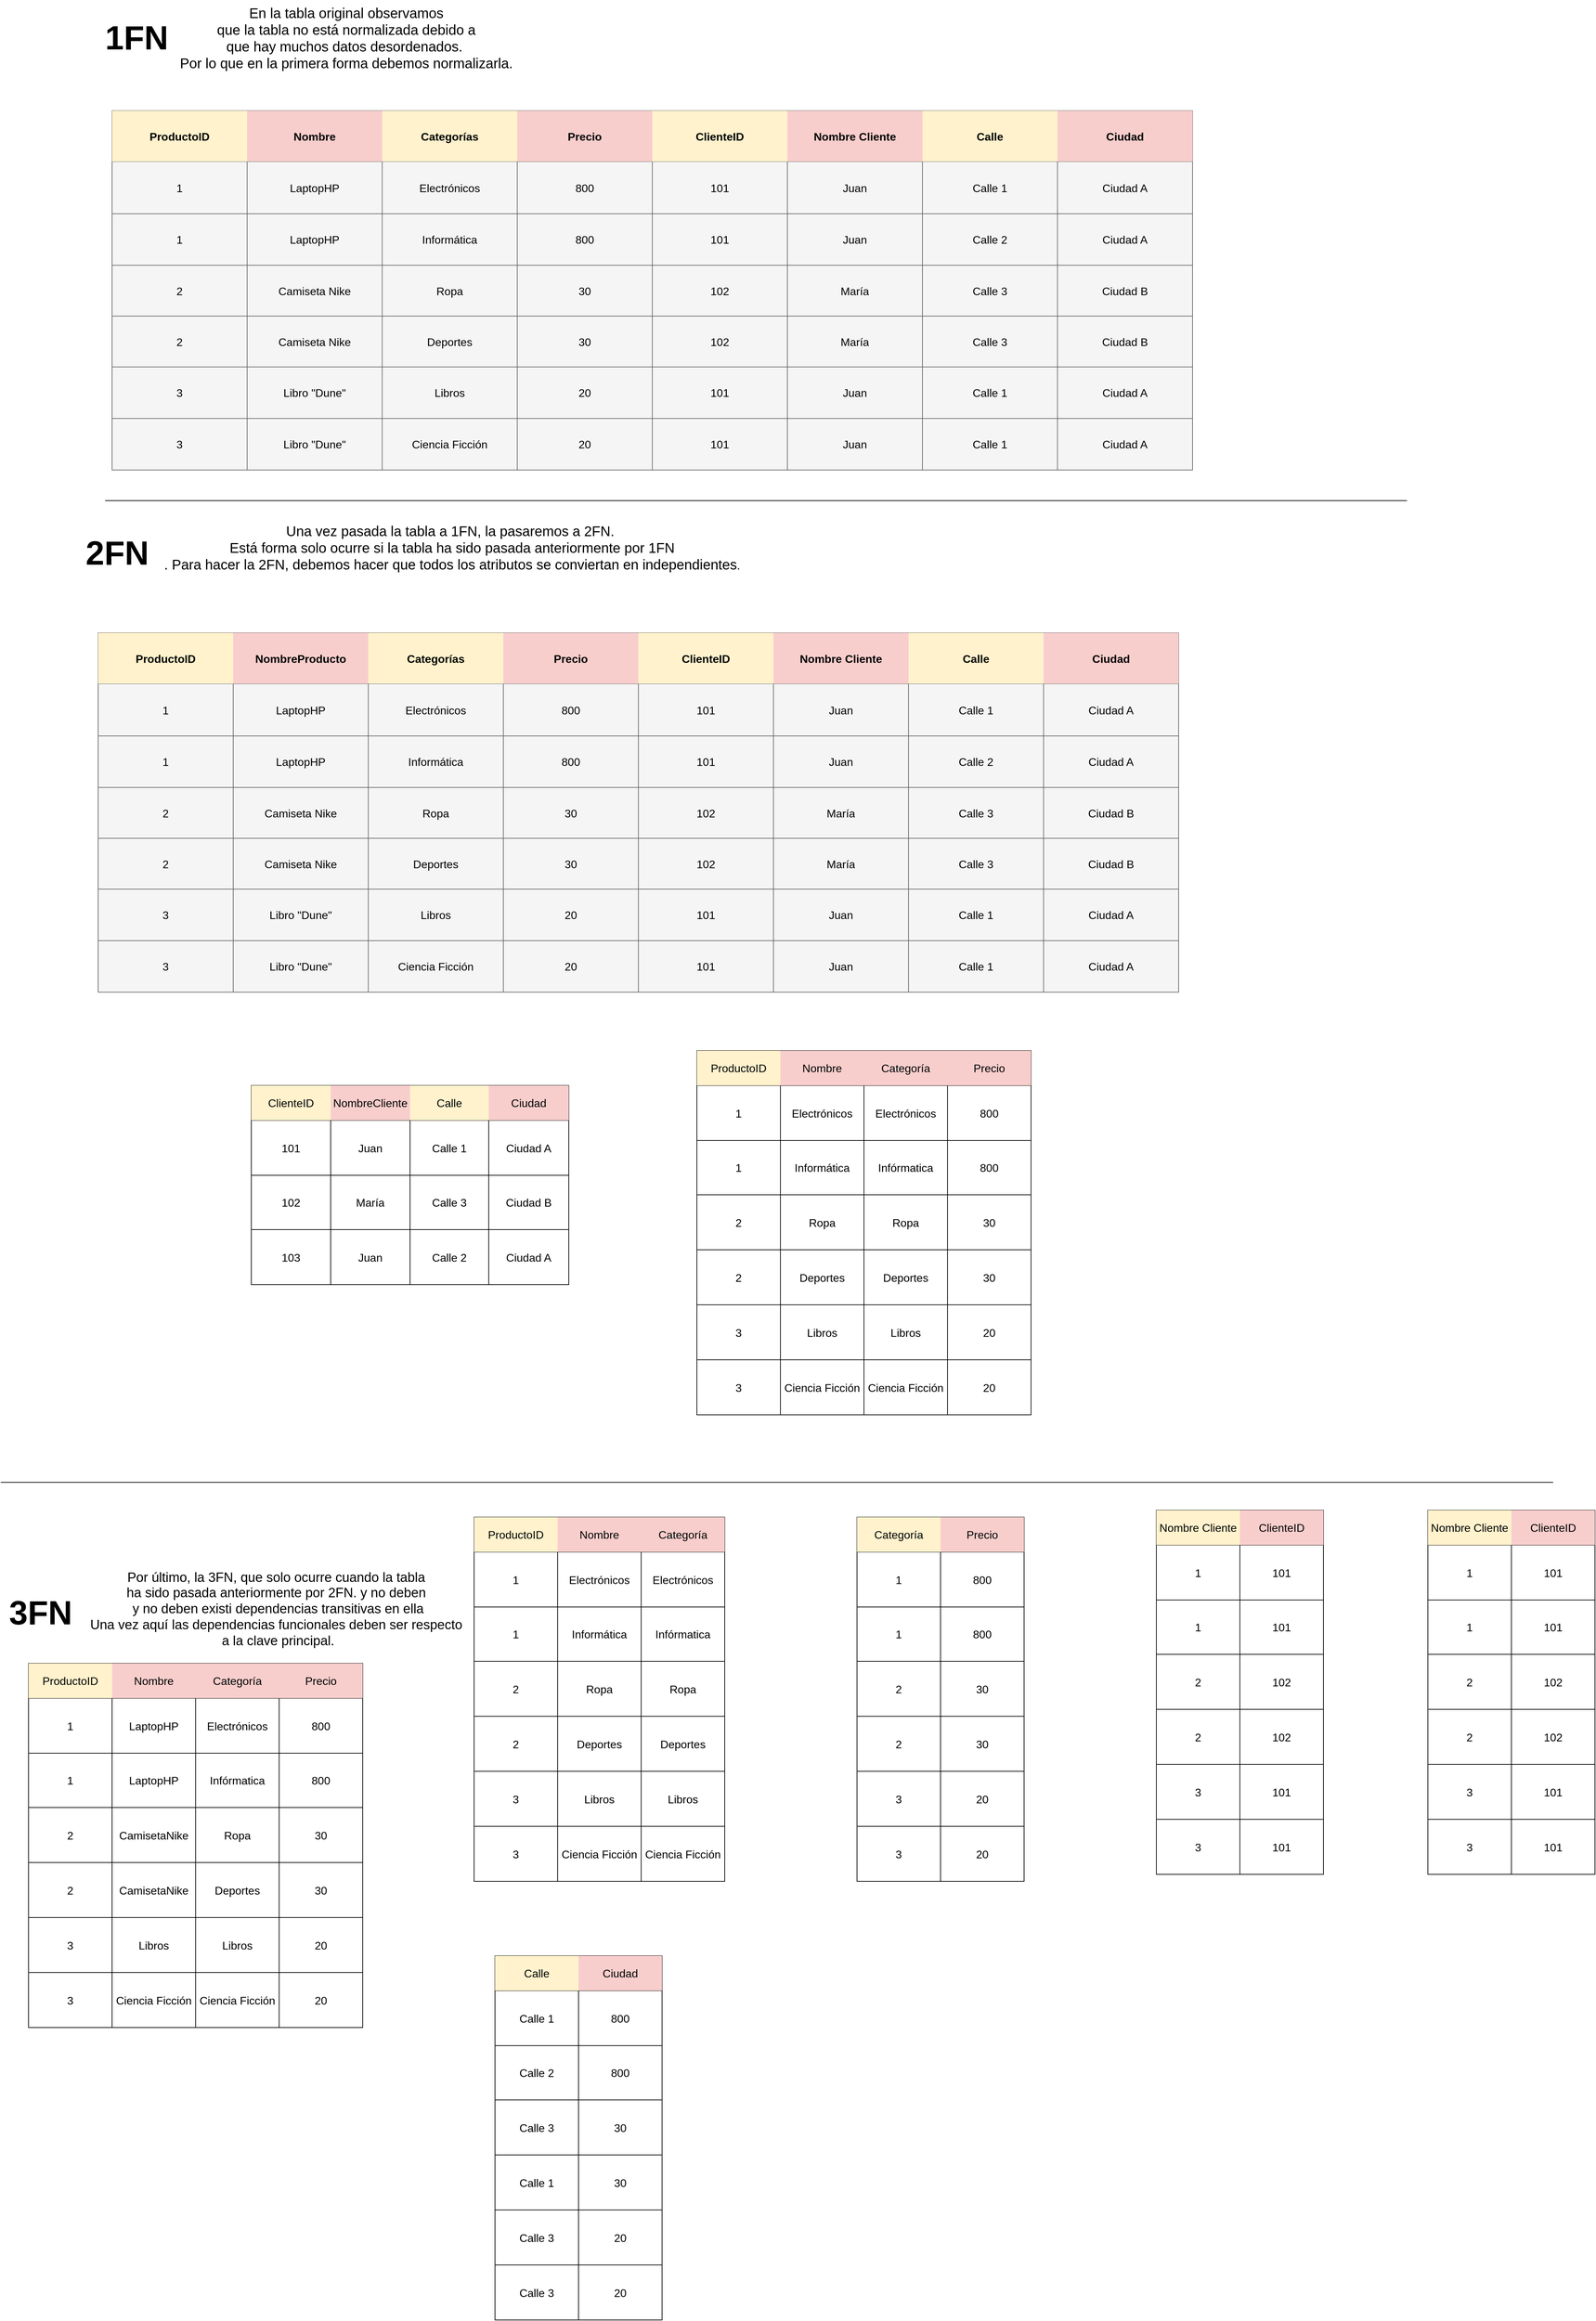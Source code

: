 <mxfile version="22.1.3" type="github">
  <diagram name="Página-1" id="EOyvnA3jSqvw11UCDNK6">
    <mxGraphModel dx="953" dy="568" grid="1" gridSize="12" guides="1" tooltips="1" connect="1" arrows="1" fold="1" page="1" pageScale="1" pageWidth="827" pageHeight="1169" math="0" shadow="0">
      <root>
        <mxCell id="0" />
        <mxCell id="1" parent="0" />
        <mxCell id="brW22e2zRMBlJNcKh5fx-15" value="" style="shape=table;startSize=0;container=1;collapsible=0;childLayout=tableLayout;strokeColor=#666666;fontSize=16;fillColor=#f5f5f5;fontColor=#333333;" parent="1" vertex="1">
          <mxGeometry x="190" y="290" width="1552" height="516" as="geometry" />
        </mxCell>
        <mxCell id="brW22e2zRMBlJNcKh5fx-16" value="" style="shape=tableRow;horizontal=0;startSize=0;swimlaneHead=0;swimlaneBody=0;strokeColor=inherit;top=0;left=0;bottom=0;right=0;collapsible=0;dropTarget=0;fillColor=none;points=[[0,0.5],[1,0.5]];portConstraint=eastwest;fontSize=16;" parent="brW22e2zRMBlJNcKh5fx-15" vertex="1">
          <mxGeometry width="1552" height="73" as="geometry" />
        </mxCell>
        <mxCell id="brW22e2zRMBlJNcKh5fx-34" value="&lt;b&gt;ProductoID&lt;/b&gt;" style="shape=partialRectangle;html=1;whiteSpace=wrap;connectable=0;strokeColor=#d6b656;overflow=hidden;fillColor=#fff2cc;top=0;left=0;bottom=0;right=0;pointerEvents=1;fontSize=16;" parent="brW22e2zRMBlJNcKh5fx-16" vertex="1">
          <mxGeometry width="194" height="73" as="geometry">
            <mxRectangle width="194" height="73" as="alternateBounds" />
          </mxGeometry>
        </mxCell>
        <mxCell id="brW22e2zRMBlJNcKh5fx-178" value="&lt;b&gt;Nombre &lt;/b&gt;" style="shape=partialRectangle;html=1;whiteSpace=wrap;connectable=0;strokeColor=#b85450;overflow=hidden;fillColor=#f8cecc;top=0;left=0;bottom=0;right=0;pointerEvents=1;fontSize=16;" parent="brW22e2zRMBlJNcKh5fx-16" vertex="1">
          <mxGeometry x="194" width="194" height="73" as="geometry">
            <mxRectangle width="194" height="73" as="alternateBounds" />
          </mxGeometry>
        </mxCell>
        <mxCell id="brW22e2zRMBlJNcKh5fx-168" value="&lt;b&gt;Categorías&lt;/b&gt;" style="shape=partialRectangle;html=1;whiteSpace=wrap;connectable=0;strokeColor=#d6b656;overflow=hidden;fillColor=#fff2cc;top=0;left=0;bottom=0;right=0;pointerEvents=1;fontSize=16;" parent="brW22e2zRMBlJNcKh5fx-16" vertex="1">
          <mxGeometry x="388" width="194" height="73" as="geometry">
            <mxRectangle width="194" height="73" as="alternateBounds" />
          </mxGeometry>
        </mxCell>
        <mxCell id="brW22e2zRMBlJNcKh5fx-158" value="&lt;b&gt;Precio&lt;/b&gt;" style="shape=partialRectangle;html=1;whiteSpace=wrap;connectable=0;strokeColor=#b85450;overflow=hidden;fillColor=#f8cecc;top=0;left=0;bottom=0;right=0;pointerEvents=1;fontSize=16;" parent="brW22e2zRMBlJNcKh5fx-16" vertex="1">
          <mxGeometry x="582" width="194" height="73" as="geometry">
            <mxRectangle width="194" height="73" as="alternateBounds" />
          </mxGeometry>
        </mxCell>
        <mxCell id="brW22e2zRMBlJNcKh5fx-148" value="&lt;b&gt;ClienteID&lt;/b&gt;" style="shape=partialRectangle;html=1;whiteSpace=wrap;connectable=0;strokeColor=#d6b656;overflow=hidden;fillColor=#fff2cc;top=0;left=0;bottom=0;right=0;pointerEvents=1;fontSize=16;" parent="brW22e2zRMBlJNcKh5fx-16" vertex="1">
          <mxGeometry x="776" width="194" height="73" as="geometry">
            <mxRectangle width="194" height="73" as="alternateBounds" />
          </mxGeometry>
        </mxCell>
        <mxCell id="brW22e2zRMBlJNcKh5fx-138" value="&lt;b&gt;Nombre Cliente&lt;/b&gt;" style="shape=partialRectangle;html=1;whiteSpace=wrap;connectable=0;strokeColor=#b85450;overflow=hidden;fillColor=#f8cecc;top=0;left=0;bottom=0;right=0;pointerEvents=1;fontSize=16;" parent="brW22e2zRMBlJNcKh5fx-16" vertex="1">
          <mxGeometry x="970" width="194" height="73" as="geometry">
            <mxRectangle width="194" height="73" as="alternateBounds" />
          </mxGeometry>
        </mxCell>
        <mxCell id="brW22e2zRMBlJNcKh5fx-31" value="&lt;b&gt;Calle&lt;/b&gt;" style="shape=partialRectangle;html=1;whiteSpace=wrap;connectable=0;strokeColor=#d6b656;overflow=hidden;fillColor=#fff2cc;top=0;left=0;bottom=0;right=0;pointerEvents=1;fontSize=16;" parent="brW22e2zRMBlJNcKh5fx-16" vertex="1">
          <mxGeometry x="1164" width="194" height="73" as="geometry">
            <mxRectangle width="194" height="73" as="alternateBounds" />
          </mxGeometry>
        </mxCell>
        <mxCell id="brW22e2zRMBlJNcKh5fx-188" value="&lt;b&gt;Ciudad&lt;/b&gt;" style="shape=partialRectangle;html=1;whiteSpace=wrap;connectable=0;strokeColor=#b85450;overflow=hidden;fillColor=#f8cecc;top=0;left=0;bottom=0;right=0;pointerEvents=1;fontSize=16;" parent="brW22e2zRMBlJNcKh5fx-16" vertex="1">
          <mxGeometry x="1358" width="194" height="73" as="geometry">
            <mxRectangle width="194" height="73" as="alternateBounds" />
          </mxGeometry>
        </mxCell>
        <mxCell id="brW22e2zRMBlJNcKh5fx-20" value="" style="shape=tableRow;horizontal=0;startSize=0;swimlaneHead=0;swimlaneBody=0;strokeColor=inherit;top=0;left=0;bottom=0;right=0;collapsible=0;dropTarget=0;fillColor=none;points=[[0,0.5],[1,0.5]];portConstraint=eastwest;fontSize=16;" parent="brW22e2zRMBlJNcKh5fx-15" vertex="1">
          <mxGeometry y="73" width="1552" height="75" as="geometry" />
        </mxCell>
        <mxCell id="brW22e2zRMBlJNcKh5fx-35" value="1" style="shape=partialRectangle;html=1;whiteSpace=wrap;connectable=0;strokeColor=inherit;overflow=hidden;fillColor=none;top=0;left=0;bottom=0;right=0;pointerEvents=1;fontSize=16;" parent="brW22e2zRMBlJNcKh5fx-20" vertex="1">
          <mxGeometry width="194" height="75" as="geometry">
            <mxRectangle width="194" height="75" as="alternateBounds" />
          </mxGeometry>
        </mxCell>
        <mxCell id="brW22e2zRMBlJNcKh5fx-179" value="LaptopHP" style="shape=partialRectangle;html=1;whiteSpace=wrap;connectable=0;strokeColor=inherit;overflow=hidden;fillColor=none;top=0;left=0;bottom=0;right=0;pointerEvents=1;fontSize=16;" parent="brW22e2zRMBlJNcKh5fx-20" vertex="1">
          <mxGeometry x="194" width="194" height="75" as="geometry">
            <mxRectangle width="194" height="75" as="alternateBounds" />
          </mxGeometry>
        </mxCell>
        <mxCell id="brW22e2zRMBlJNcKh5fx-169" value="Electrónicos" style="shape=partialRectangle;html=1;whiteSpace=wrap;connectable=0;strokeColor=inherit;overflow=hidden;fillColor=none;top=0;left=0;bottom=0;right=0;pointerEvents=1;fontSize=16;" parent="brW22e2zRMBlJNcKh5fx-20" vertex="1">
          <mxGeometry x="388" width="194" height="75" as="geometry">
            <mxRectangle width="194" height="75" as="alternateBounds" />
          </mxGeometry>
        </mxCell>
        <mxCell id="brW22e2zRMBlJNcKh5fx-159" value="800" style="shape=partialRectangle;html=1;whiteSpace=wrap;connectable=0;strokeColor=inherit;overflow=hidden;fillColor=none;top=0;left=0;bottom=0;right=0;pointerEvents=1;fontSize=16;" parent="brW22e2zRMBlJNcKh5fx-20" vertex="1">
          <mxGeometry x="582" width="194" height="75" as="geometry">
            <mxRectangle width="194" height="75" as="alternateBounds" />
          </mxGeometry>
        </mxCell>
        <mxCell id="brW22e2zRMBlJNcKh5fx-149" value="101" style="shape=partialRectangle;html=1;whiteSpace=wrap;connectable=0;strokeColor=inherit;overflow=hidden;fillColor=none;top=0;left=0;bottom=0;right=0;pointerEvents=1;fontSize=16;" parent="brW22e2zRMBlJNcKh5fx-20" vertex="1">
          <mxGeometry x="776" width="194" height="75" as="geometry">
            <mxRectangle width="194" height="75" as="alternateBounds" />
          </mxGeometry>
        </mxCell>
        <mxCell id="brW22e2zRMBlJNcKh5fx-139" value="Juan" style="shape=partialRectangle;html=1;whiteSpace=wrap;connectable=0;strokeColor=inherit;overflow=hidden;fillColor=none;top=0;left=0;bottom=0;right=0;pointerEvents=1;fontSize=16;" parent="brW22e2zRMBlJNcKh5fx-20" vertex="1">
          <mxGeometry x="970" width="194" height="75" as="geometry">
            <mxRectangle width="194" height="75" as="alternateBounds" />
          </mxGeometry>
        </mxCell>
        <mxCell id="brW22e2zRMBlJNcKh5fx-32" value="Calle 1" style="shape=partialRectangle;html=1;whiteSpace=wrap;connectable=0;strokeColor=inherit;overflow=hidden;fillColor=none;top=0;left=0;bottom=0;right=0;pointerEvents=1;fontSize=16;" parent="brW22e2zRMBlJNcKh5fx-20" vertex="1">
          <mxGeometry x="1164" width="194" height="75" as="geometry">
            <mxRectangle width="194" height="75" as="alternateBounds" />
          </mxGeometry>
        </mxCell>
        <mxCell id="brW22e2zRMBlJNcKh5fx-189" value="Ciudad A" style="shape=partialRectangle;html=1;whiteSpace=wrap;connectable=0;strokeColor=inherit;overflow=hidden;fillColor=none;top=0;left=0;bottom=0;right=0;pointerEvents=1;fontSize=16;" parent="brW22e2zRMBlJNcKh5fx-20" vertex="1">
          <mxGeometry x="1358" width="194" height="75" as="geometry">
            <mxRectangle width="194" height="75" as="alternateBounds" />
          </mxGeometry>
        </mxCell>
        <mxCell id="brW22e2zRMBlJNcKh5fx-67" style="shape=tableRow;horizontal=0;startSize=0;swimlaneHead=0;swimlaneBody=0;strokeColor=inherit;top=0;left=0;bottom=0;right=0;collapsible=0;dropTarget=0;fillColor=none;points=[[0,0.5],[1,0.5]];portConstraint=eastwest;fontSize=16;" parent="brW22e2zRMBlJNcKh5fx-15" vertex="1">
          <mxGeometry y="148" width="1552" height="74" as="geometry" />
        </mxCell>
        <mxCell id="brW22e2zRMBlJNcKh5fx-68" value="1" style="shape=partialRectangle;html=1;whiteSpace=wrap;connectable=0;strokeColor=inherit;overflow=hidden;fillColor=none;top=0;left=0;bottom=0;right=0;pointerEvents=1;fontSize=16;" parent="brW22e2zRMBlJNcKh5fx-67" vertex="1">
          <mxGeometry width="194" height="74" as="geometry">
            <mxRectangle width="194" height="74" as="alternateBounds" />
          </mxGeometry>
        </mxCell>
        <mxCell id="brW22e2zRMBlJNcKh5fx-180" value="LaptopHP" style="shape=partialRectangle;html=1;whiteSpace=wrap;connectable=0;strokeColor=inherit;overflow=hidden;fillColor=none;top=0;left=0;bottom=0;right=0;pointerEvents=1;fontSize=16;" parent="brW22e2zRMBlJNcKh5fx-67" vertex="1">
          <mxGeometry x="194" width="194" height="74" as="geometry">
            <mxRectangle width="194" height="74" as="alternateBounds" />
          </mxGeometry>
        </mxCell>
        <mxCell id="brW22e2zRMBlJNcKh5fx-170" value="Informática" style="shape=partialRectangle;html=1;whiteSpace=wrap;connectable=0;strokeColor=inherit;overflow=hidden;fillColor=none;top=0;left=0;bottom=0;right=0;pointerEvents=1;fontSize=16;" parent="brW22e2zRMBlJNcKh5fx-67" vertex="1">
          <mxGeometry x="388" width="194" height="74" as="geometry">
            <mxRectangle width="194" height="74" as="alternateBounds" />
          </mxGeometry>
        </mxCell>
        <mxCell id="brW22e2zRMBlJNcKh5fx-160" value="800" style="shape=partialRectangle;html=1;whiteSpace=wrap;connectable=0;strokeColor=inherit;overflow=hidden;fillColor=none;top=0;left=0;bottom=0;right=0;pointerEvents=1;fontSize=16;" parent="brW22e2zRMBlJNcKh5fx-67" vertex="1">
          <mxGeometry x="582" width="194" height="74" as="geometry">
            <mxRectangle width="194" height="74" as="alternateBounds" />
          </mxGeometry>
        </mxCell>
        <mxCell id="brW22e2zRMBlJNcKh5fx-150" value="101" style="shape=partialRectangle;html=1;whiteSpace=wrap;connectable=0;strokeColor=inherit;overflow=hidden;fillColor=none;top=0;left=0;bottom=0;right=0;pointerEvents=1;fontSize=16;" parent="brW22e2zRMBlJNcKh5fx-67" vertex="1">
          <mxGeometry x="776" width="194" height="74" as="geometry">
            <mxRectangle width="194" height="74" as="alternateBounds" />
          </mxGeometry>
        </mxCell>
        <mxCell id="brW22e2zRMBlJNcKh5fx-140" value="Juan" style="shape=partialRectangle;html=1;whiteSpace=wrap;connectable=0;strokeColor=inherit;overflow=hidden;fillColor=none;top=0;left=0;bottom=0;right=0;pointerEvents=1;fontSize=16;" parent="brW22e2zRMBlJNcKh5fx-67" vertex="1">
          <mxGeometry x="970" width="194" height="74" as="geometry">
            <mxRectangle width="194" height="74" as="alternateBounds" />
          </mxGeometry>
        </mxCell>
        <mxCell id="brW22e2zRMBlJNcKh5fx-69" value="Calle 2" style="shape=partialRectangle;html=1;whiteSpace=wrap;connectable=0;strokeColor=inherit;overflow=hidden;fillColor=none;top=0;left=0;bottom=0;right=0;pointerEvents=1;fontSize=16;" parent="brW22e2zRMBlJNcKh5fx-67" vertex="1">
          <mxGeometry x="1164" width="194" height="74" as="geometry">
            <mxRectangle width="194" height="74" as="alternateBounds" />
          </mxGeometry>
        </mxCell>
        <mxCell id="brW22e2zRMBlJNcKh5fx-190" value="Ciudad A" style="shape=partialRectangle;html=1;whiteSpace=wrap;connectable=0;strokeColor=inherit;overflow=hidden;fillColor=none;top=0;left=0;bottom=0;right=0;pointerEvents=1;fontSize=16;" parent="brW22e2zRMBlJNcKh5fx-67" vertex="1">
          <mxGeometry x="1358" width="194" height="74" as="geometry">
            <mxRectangle width="194" height="74" as="alternateBounds" />
          </mxGeometry>
        </mxCell>
        <mxCell id="brW22e2zRMBlJNcKh5fx-75" style="shape=tableRow;horizontal=0;startSize=0;swimlaneHead=0;swimlaneBody=0;strokeColor=inherit;top=0;left=0;bottom=0;right=0;collapsible=0;dropTarget=0;fillColor=none;points=[[0,0.5],[1,0.5]];portConstraint=eastwest;fontSize=16;" parent="brW22e2zRMBlJNcKh5fx-15" vertex="1">
          <mxGeometry y="222" width="1552" height="73" as="geometry" />
        </mxCell>
        <mxCell id="brW22e2zRMBlJNcKh5fx-76" value="2" style="shape=partialRectangle;html=1;whiteSpace=wrap;connectable=0;strokeColor=inherit;overflow=hidden;fillColor=none;top=0;left=0;bottom=0;right=0;pointerEvents=1;fontSize=16;" parent="brW22e2zRMBlJNcKh5fx-75" vertex="1">
          <mxGeometry width="194" height="73" as="geometry">
            <mxRectangle width="194" height="73" as="alternateBounds" />
          </mxGeometry>
        </mxCell>
        <mxCell id="brW22e2zRMBlJNcKh5fx-181" value="Camiseta Nike" style="shape=partialRectangle;html=1;whiteSpace=wrap;connectable=0;strokeColor=inherit;overflow=hidden;fillColor=none;top=0;left=0;bottom=0;right=0;pointerEvents=1;fontSize=16;" parent="brW22e2zRMBlJNcKh5fx-75" vertex="1">
          <mxGeometry x="194" width="194" height="73" as="geometry">
            <mxRectangle width="194" height="73" as="alternateBounds" />
          </mxGeometry>
        </mxCell>
        <mxCell id="brW22e2zRMBlJNcKh5fx-171" value="Ropa" style="shape=partialRectangle;html=1;whiteSpace=wrap;connectable=0;strokeColor=inherit;overflow=hidden;fillColor=none;top=0;left=0;bottom=0;right=0;pointerEvents=1;fontSize=16;" parent="brW22e2zRMBlJNcKh5fx-75" vertex="1">
          <mxGeometry x="388" width="194" height="73" as="geometry">
            <mxRectangle width="194" height="73" as="alternateBounds" />
          </mxGeometry>
        </mxCell>
        <mxCell id="brW22e2zRMBlJNcKh5fx-161" value="30" style="shape=partialRectangle;html=1;whiteSpace=wrap;connectable=0;strokeColor=inherit;overflow=hidden;fillColor=none;top=0;left=0;bottom=0;right=0;pointerEvents=1;fontSize=16;" parent="brW22e2zRMBlJNcKh5fx-75" vertex="1">
          <mxGeometry x="582" width="194" height="73" as="geometry">
            <mxRectangle width="194" height="73" as="alternateBounds" />
          </mxGeometry>
        </mxCell>
        <mxCell id="brW22e2zRMBlJNcKh5fx-151" value="102" style="shape=partialRectangle;html=1;whiteSpace=wrap;connectable=0;strokeColor=inherit;overflow=hidden;fillColor=none;top=0;left=0;bottom=0;right=0;pointerEvents=1;fontSize=16;" parent="brW22e2zRMBlJNcKh5fx-75" vertex="1">
          <mxGeometry x="776" width="194" height="73" as="geometry">
            <mxRectangle width="194" height="73" as="alternateBounds" />
          </mxGeometry>
        </mxCell>
        <mxCell id="brW22e2zRMBlJNcKh5fx-141" value="María" style="shape=partialRectangle;html=1;whiteSpace=wrap;connectable=0;strokeColor=inherit;overflow=hidden;fillColor=none;top=0;left=0;bottom=0;right=0;pointerEvents=1;fontSize=16;" parent="brW22e2zRMBlJNcKh5fx-75" vertex="1">
          <mxGeometry x="970" width="194" height="73" as="geometry">
            <mxRectangle width="194" height="73" as="alternateBounds" />
          </mxGeometry>
        </mxCell>
        <mxCell id="brW22e2zRMBlJNcKh5fx-77" value="Calle 3" style="shape=partialRectangle;html=1;whiteSpace=wrap;connectable=0;strokeColor=inherit;overflow=hidden;fillColor=none;top=0;left=0;bottom=0;right=0;pointerEvents=1;fontSize=16;" parent="brW22e2zRMBlJNcKh5fx-75" vertex="1">
          <mxGeometry x="1164" width="194" height="73" as="geometry">
            <mxRectangle width="194" height="73" as="alternateBounds" />
          </mxGeometry>
        </mxCell>
        <mxCell id="brW22e2zRMBlJNcKh5fx-191" value="Ciudad B" style="shape=partialRectangle;html=1;whiteSpace=wrap;connectable=0;strokeColor=inherit;overflow=hidden;fillColor=none;top=0;left=0;bottom=0;right=0;pointerEvents=1;fontSize=16;" parent="brW22e2zRMBlJNcKh5fx-75" vertex="1">
          <mxGeometry x="1358" width="194" height="73" as="geometry">
            <mxRectangle width="194" height="73" as="alternateBounds" />
          </mxGeometry>
        </mxCell>
        <mxCell id="brW22e2zRMBlJNcKh5fx-83" style="shape=tableRow;horizontal=0;startSize=0;swimlaneHead=0;swimlaneBody=0;strokeColor=inherit;top=0;left=0;bottom=0;right=0;collapsible=0;dropTarget=0;fillColor=none;points=[[0,0.5],[1,0.5]];portConstraint=eastwest;fontSize=16;" parent="brW22e2zRMBlJNcKh5fx-15" vertex="1">
          <mxGeometry y="295" width="1552" height="73" as="geometry" />
        </mxCell>
        <mxCell id="brW22e2zRMBlJNcKh5fx-84" value="2" style="shape=partialRectangle;html=1;whiteSpace=wrap;connectable=0;strokeColor=inherit;overflow=hidden;fillColor=none;top=0;left=0;bottom=0;right=0;pointerEvents=1;fontSize=16;" parent="brW22e2zRMBlJNcKh5fx-83" vertex="1">
          <mxGeometry width="194" height="73" as="geometry">
            <mxRectangle width="194" height="73" as="alternateBounds" />
          </mxGeometry>
        </mxCell>
        <mxCell id="brW22e2zRMBlJNcKh5fx-182" value="Camiseta Nike" style="shape=partialRectangle;html=1;whiteSpace=wrap;connectable=0;strokeColor=inherit;overflow=hidden;fillColor=none;top=0;left=0;bottom=0;right=0;pointerEvents=1;fontSize=16;" parent="brW22e2zRMBlJNcKh5fx-83" vertex="1">
          <mxGeometry x="194" width="194" height="73" as="geometry">
            <mxRectangle width="194" height="73" as="alternateBounds" />
          </mxGeometry>
        </mxCell>
        <mxCell id="brW22e2zRMBlJNcKh5fx-172" value="Deportes" style="shape=partialRectangle;html=1;whiteSpace=wrap;connectable=0;strokeColor=inherit;overflow=hidden;fillColor=none;top=0;left=0;bottom=0;right=0;pointerEvents=1;fontSize=16;" parent="brW22e2zRMBlJNcKh5fx-83" vertex="1">
          <mxGeometry x="388" width="194" height="73" as="geometry">
            <mxRectangle width="194" height="73" as="alternateBounds" />
          </mxGeometry>
        </mxCell>
        <mxCell id="brW22e2zRMBlJNcKh5fx-162" value="30" style="shape=partialRectangle;html=1;whiteSpace=wrap;connectable=0;strokeColor=inherit;overflow=hidden;fillColor=none;top=0;left=0;bottom=0;right=0;pointerEvents=1;fontSize=16;" parent="brW22e2zRMBlJNcKh5fx-83" vertex="1">
          <mxGeometry x="582" width="194" height="73" as="geometry">
            <mxRectangle width="194" height="73" as="alternateBounds" />
          </mxGeometry>
        </mxCell>
        <mxCell id="brW22e2zRMBlJNcKh5fx-152" value="102" style="shape=partialRectangle;html=1;whiteSpace=wrap;connectable=0;strokeColor=inherit;overflow=hidden;fillColor=none;top=0;left=0;bottom=0;right=0;pointerEvents=1;fontSize=16;" parent="brW22e2zRMBlJNcKh5fx-83" vertex="1">
          <mxGeometry x="776" width="194" height="73" as="geometry">
            <mxRectangle width="194" height="73" as="alternateBounds" />
          </mxGeometry>
        </mxCell>
        <mxCell id="brW22e2zRMBlJNcKh5fx-142" value="María" style="shape=partialRectangle;html=1;whiteSpace=wrap;connectable=0;strokeColor=inherit;overflow=hidden;fillColor=none;top=0;left=0;bottom=0;right=0;pointerEvents=1;fontSize=16;" parent="brW22e2zRMBlJNcKh5fx-83" vertex="1">
          <mxGeometry x="970" width="194" height="73" as="geometry">
            <mxRectangle width="194" height="73" as="alternateBounds" />
          </mxGeometry>
        </mxCell>
        <mxCell id="brW22e2zRMBlJNcKh5fx-85" value="Calle 3" style="shape=partialRectangle;html=1;whiteSpace=wrap;connectable=0;strokeColor=inherit;overflow=hidden;fillColor=none;top=0;left=0;bottom=0;right=0;pointerEvents=1;fontSize=16;" parent="brW22e2zRMBlJNcKh5fx-83" vertex="1">
          <mxGeometry x="1164" width="194" height="73" as="geometry">
            <mxRectangle width="194" height="73" as="alternateBounds" />
          </mxGeometry>
        </mxCell>
        <mxCell id="brW22e2zRMBlJNcKh5fx-192" value="Ciudad B" style="shape=partialRectangle;html=1;whiteSpace=wrap;connectable=0;strokeColor=inherit;overflow=hidden;fillColor=none;top=0;left=0;bottom=0;right=0;pointerEvents=1;fontSize=16;" parent="brW22e2zRMBlJNcKh5fx-83" vertex="1">
          <mxGeometry x="1358" width="194" height="73" as="geometry">
            <mxRectangle width="194" height="73" as="alternateBounds" />
          </mxGeometry>
        </mxCell>
        <mxCell id="brW22e2zRMBlJNcKh5fx-91" style="shape=tableRow;horizontal=0;startSize=0;swimlaneHead=0;swimlaneBody=0;strokeColor=inherit;top=0;left=0;bottom=0;right=0;collapsible=0;dropTarget=0;fillColor=none;points=[[0,0.5],[1,0.5]];portConstraint=eastwest;fontSize=16;" parent="brW22e2zRMBlJNcKh5fx-15" vertex="1">
          <mxGeometry y="368" width="1552" height="74" as="geometry" />
        </mxCell>
        <mxCell id="brW22e2zRMBlJNcKh5fx-92" value="3" style="shape=partialRectangle;html=1;whiteSpace=wrap;connectable=0;strokeColor=inherit;overflow=hidden;fillColor=none;top=0;left=0;bottom=0;right=0;pointerEvents=1;fontSize=16;" parent="brW22e2zRMBlJNcKh5fx-91" vertex="1">
          <mxGeometry width="194" height="74" as="geometry">
            <mxRectangle width="194" height="74" as="alternateBounds" />
          </mxGeometry>
        </mxCell>
        <mxCell id="brW22e2zRMBlJNcKh5fx-183" value="Libro &quot;Dune&quot;" style="shape=partialRectangle;html=1;whiteSpace=wrap;connectable=0;strokeColor=inherit;overflow=hidden;fillColor=none;top=0;left=0;bottom=0;right=0;pointerEvents=1;fontSize=16;" parent="brW22e2zRMBlJNcKh5fx-91" vertex="1">
          <mxGeometry x="194" width="194" height="74" as="geometry">
            <mxRectangle width="194" height="74" as="alternateBounds" />
          </mxGeometry>
        </mxCell>
        <mxCell id="brW22e2zRMBlJNcKh5fx-173" value="Libros" style="shape=partialRectangle;html=1;whiteSpace=wrap;connectable=0;strokeColor=inherit;overflow=hidden;fillColor=none;top=0;left=0;bottom=0;right=0;pointerEvents=1;fontSize=16;" parent="brW22e2zRMBlJNcKh5fx-91" vertex="1">
          <mxGeometry x="388" width="194" height="74" as="geometry">
            <mxRectangle width="194" height="74" as="alternateBounds" />
          </mxGeometry>
        </mxCell>
        <mxCell id="brW22e2zRMBlJNcKh5fx-163" value="20" style="shape=partialRectangle;html=1;whiteSpace=wrap;connectable=0;strokeColor=inherit;overflow=hidden;fillColor=none;top=0;left=0;bottom=0;right=0;pointerEvents=1;fontSize=16;" parent="brW22e2zRMBlJNcKh5fx-91" vertex="1">
          <mxGeometry x="582" width="194" height="74" as="geometry">
            <mxRectangle width="194" height="74" as="alternateBounds" />
          </mxGeometry>
        </mxCell>
        <mxCell id="brW22e2zRMBlJNcKh5fx-153" value="101" style="shape=partialRectangle;html=1;whiteSpace=wrap;connectable=0;strokeColor=inherit;overflow=hidden;fillColor=none;top=0;left=0;bottom=0;right=0;pointerEvents=1;fontSize=16;" parent="brW22e2zRMBlJNcKh5fx-91" vertex="1">
          <mxGeometry x="776" width="194" height="74" as="geometry">
            <mxRectangle width="194" height="74" as="alternateBounds" />
          </mxGeometry>
        </mxCell>
        <mxCell id="brW22e2zRMBlJNcKh5fx-143" value="Juan" style="shape=partialRectangle;html=1;whiteSpace=wrap;connectable=0;strokeColor=inherit;overflow=hidden;fillColor=none;top=0;left=0;bottom=0;right=0;pointerEvents=1;fontSize=16;" parent="brW22e2zRMBlJNcKh5fx-91" vertex="1">
          <mxGeometry x="970" width="194" height="74" as="geometry">
            <mxRectangle width="194" height="74" as="alternateBounds" />
          </mxGeometry>
        </mxCell>
        <mxCell id="brW22e2zRMBlJNcKh5fx-93" value="Calle 1" style="shape=partialRectangle;html=1;whiteSpace=wrap;connectable=0;strokeColor=inherit;overflow=hidden;fillColor=none;top=0;left=0;bottom=0;right=0;pointerEvents=1;fontSize=16;" parent="brW22e2zRMBlJNcKh5fx-91" vertex="1">
          <mxGeometry x="1164" width="194" height="74" as="geometry">
            <mxRectangle width="194" height="74" as="alternateBounds" />
          </mxGeometry>
        </mxCell>
        <mxCell id="brW22e2zRMBlJNcKh5fx-193" value="Ciudad A" style="shape=partialRectangle;html=1;whiteSpace=wrap;connectable=0;strokeColor=inherit;overflow=hidden;fillColor=none;top=0;left=0;bottom=0;right=0;pointerEvents=1;fontSize=16;" parent="brW22e2zRMBlJNcKh5fx-91" vertex="1">
          <mxGeometry x="1358" width="194" height="74" as="geometry">
            <mxRectangle width="194" height="74" as="alternateBounds" />
          </mxGeometry>
        </mxCell>
        <mxCell id="brW22e2zRMBlJNcKh5fx-99" style="shape=tableRow;horizontal=0;startSize=0;swimlaneHead=0;swimlaneBody=0;strokeColor=inherit;top=0;left=0;bottom=0;right=0;collapsible=0;dropTarget=0;fillColor=none;points=[[0,0.5],[1,0.5]];portConstraint=eastwest;fontSize=16;" parent="brW22e2zRMBlJNcKh5fx-15" vertex="1">
          <mxGeometry y="442" width="1552" height="74" as="geometry" />
        </mxCell>
        <mxCell id="brW22e2zRMBlJNcKh5fx-100" value="3" style="shape=partialRectangle;html=1;whiteSpace=wrap;connectable=0;strokeColor=inherit;overflow=hidden;fillColor=none;top=0;left=0;bottom=0;right=0;pointerEvents=1;fontSize=16;" parent="brW22e2zRMBlJNcKh5fx-99" vertex="1">
          <mxGeometry width="194" height="74" as="geometry">
            <mxRectangle width="194" height="74" as="alternateBounds" />
          </mxGeometry>
        </mxCell>
        <mxCell id="brW22e2zRMBlJNcKh5fx-184" value="Libro &quot;Dune&quot;" style="shape=partialRectangle;html=1;whiteSpace=wrap;connectable=0;strokeColor=inherit;overflow=hidden;fillColor=none;top=0;left=0;bottom=0;right=0;pointerEvents=1;fontSize=16;" parent="brW22e2zRMBlJNcKh5fx-99" vertex="1">
          <mxGeometry x="194" width="194" height="74" as="geometry">
            <mxRectangle width="194" height="74" as="alternateBounds" />
          </mxGeometry>
        </mxCell>
        <mxCell id="brW22e2zRMBlJNcKh5fx-174" value="Ciencia Ficción" style="shape=partialRectangle;html=1;whiteSpace=wrap;connectable=0;strokeColor=inherit;overflow=hidden;fillColor=none;top=0;left=0;bottom=0;right=0;pointerEvents=1;fontSize=16;" parent="brW22e2zRMBlJNcKh5fx-99" vertex="1">
          <mxGeometry x="388" width="194" height="74" as="geometry">
            <mxRectangle width="194" height="74" as="alternateBounds" />
          </mxGeometry>
        </mxCell>
        <mxCell id="brW22e2zRMBlJNcKh5fx-164" value="20" style="shape=partialRectangle;html=1;whiteSpace=wrap;connectable=0;strokeColor=inherit;overflow=hidden;fillColor=none;top=0;left=0;bottom=0;right=0;pointerEvents=1;fontSize=16;" parent="brW22e2zRMBlJNcKh5fx-99" vertex="1">
          <mxGeometry x="582" width="194" height="74" as="geometry">
            <mxRectangle width="194" height="74" as="alternateBounds" />
          </mxGeometry>
        </mxCell>
        <mxCell id="brW22e2zRMBlJNcKh5fx-154" value="101" style="shape=partialRectangle;html=1;whiteSpace=wrap;connectable=0;strokeColor=inherit;overflow=hidden;fillColor=none;top=0;left=0;bottom=0;right=0;pointerEvents=1;fontSize=16;" parent="brW22e2zRMBlJNcKh5fx-99" vertex="1">
          <mxGeometry x="776" width="194" height="74" as="geometry">
            <mxRectangle width="194" height="74" as="alternateBounds" />
          </mxGeometry>
        </mxCell>
        <mxCell id="brW22e2zRMBlJNcKh5fx-144" value="Juan" style="shape=partialRectangle;html=1;whiteSpace=wrap;connectable=0;strokeColor=inherit;overflow=hidden;fillColor=none;top=0;left=0;bottom=0;right=0;pointerEvents=1;fontSize=16;" parent="brW22e2zRMBlJNcKh5fx-99" vertex="1">
          <mxGeometry x="970" width="194" height="74" as="geometry">
            <mxRectangle width="194" height="74" as="alternateBounds" />
          </mxGeometry>
        </mxCell>
        <mxCell id="brW22e2zRMBlJNcKh5fx-101" value="Calle 1" style="shape=partialRectangle;html=1;whiteSpace=wrap;connectable=0;strokeColor=inherit;overflow=hidden;fillColor=none;top=0;left=0;bottom=0;right=0;pointerEvents=1;fontSize=16;" parent="brW22e2zRMBlJNcKh5fx-99" vertex="1">
          <mxGeometry x="1164" width="194" height="74" as="geometry">
            <mxRectangle width="194" height="74" as="alternateBounds" />
          </mxGeometry>
        </mxCell>
        <mxCell id="brW22e2zRMBlJNcKh5fx-194" value="Ciudad A" style="shape=partialRectangle;html=1;whiteSpace=wrap;connectable=0;strokeColor=inherit;overflow=hidden;fillColor=none;top=0;left=0;bottom=0;right=0;pointerEvents=1;fontSize=16;" parent="brW22e2zRMBlJNcKh5fx-99" vertex="1">
          <mxGeometry x="1358" width="194" height="74" as="geometry">
            <mxRectangle width="194" height="74" as="alternateBounds" />
          </mxGeometry>
        </mxCell>
        <mxCell id="brW22e2zRMBlJNcKh5fx-198" value="&lt;b&gt;&lt;font style=&quot;font-size: 48px;&quot;&gt;1FN&lt;/font&gt;&lt;/b&gt;" style="text;html=1;align=center;verticalAlign=middle;resizable=0;points=[];autosize=1;strokeColor=none;fillColor=none;" parent="1" vertex="1">
          <mxGeometry x="170" y="150" width="110" height="70" as="geometry" />
        </mxCell>
        <mxCell id="s3DEbMEIwhYJtTjX-OK3-1" value="&lt;b&gt;&lt;font style=&quot;font-size: 48px;&quot;&gt;2FN&lt;/font&gt;&lt;/b&gt;" style="text;html=1;align=center;verticalAlign=middle;resizable=0;points=[];autosize=1;strokeColor=none;fillColor=none;" parent="1" vertex="1">
          <mxGeometry x="142" y="890" width="110" height="70" as="geometry" />
        </mxCell>
        <mxCell id="s3DEbMEIwhYJtTjX-OK3-2" value="" style="shape=table;startSize=0;container=1;collapsible=0;childLayout=tableLayout;strokeColor=#666666;fontSize=16;fillColor=#f5f5f5;fontColor=#333333;" parent="1" vertex="1">
          <mxGeometry x="170" y="1040" width="1552" height="516" as="geometry" />
        </mxCell>
        <mxCell id="s3DEbMEIwhYJtTjX-OK3-3" value="" style="shape=tableRow;horizontal=0;startSize=0;swimlaneHead=0;swimlaneBody=0;strokeColor=inherit;top=0;left=0;bottom=0;right=0;collapsible=0;dropTarget=0;fillColor=none;points=[[0,0.5],[1,0.5]];portConstraint=eastwest;fontSize=16;" parent="s3DEbMEIwhYJtTjX-OK3-2" vertex="1">
          <mxGeometry width="1552" height="73" as="geometry" />
        </mxCell>
        <mxCell id="s3DEbMEIwhYJtTjX-OK3-4" value="&lt;b&gt;ProductoID&lt;/b&gt;" style="shape=partialRectangle;html=1;whiteSpace=wrap;connectable=0;strokeColor=#d6b656;overflow=hidden;fillColor=#fff2cc;top=0;left=0;bottom=0;right=0;pointerEvents=1;fontSize=16;" parent="s3DEbMEIwhYJtTjX-OK3-3" vertex="1">
          <mxGeometry width="194" height="73" as="geometry">
            <mxRectangle width="194" height="73" as="alternateBounds" />
          </mxGeometry>
        </mxCell>
        <mxCell id="s3DEbMEIwhYJtTjX-OK3-5" value="&lt;b&gt;NombreProducto&lt;/b&gt;" style="shape=partialRectangle;html=1;whiteSpace=wrap;connectable=0;strokeColor=#b85450;overflow=hidden;fillColor=#f8cecc;top=0;left=0;bottom=0;right=0;pointerEvents=1;fontSize=16;" parent="s3DEbMEIwhYJtTjX-OK3-3" vertex="1">
          <mxGeometry x="194" width="194" height="73" as="geometry">
            <mxRectangle width="194" height="73" as="alternateBounds" />
          </mxGeometry>
        </mxCell>
        <mxCell id="s3DEbMEIwhYJtTjX-OK3-6" value="&lt;b&gt;Categorías&lt;/b&gt;" style="shape=partialRectangle;html=1;whiteSpace=wrap;connectable=0;strokeColor=#d6b656;overflow=hidden;fillColor=#fff2cc;top=0;left=0;bottom=0;right=0;pointerEvents=1;fontSize=16;" parent="s3DEbMEIwhYJtTjX-OK3-3" vertex="1">
          <mxGeometry x="388" width="194" height="73" as="geometry">
            <mxRectangle width="194" height="73" as="alternateBounds" />
          </mxGeometry>
        </mxCell>
        <mxCell id="s3DEbMEIwhYJtTjX-OK3-7" value="&lt;b&gt;Precio&lt;/b&gt;" style="shape=partialRectangle;html=1;whiteSpace=wrap;connectable=0;strokeColor=#b85450;overflow=hidden;fillColor=#f8cecc;top=0;left=0;bottom=0;right=0;pointerEvents=1;fontSize=16;" parent="s3DEbMEIwhYJtTjX-OK3-3" vertex="1">
          <mxGeometry x="582" width="194" height="73" as="geometry">
            <mxRectangle width="194" height="73" as="alternateBounds" />
          </mxGeometry>
        </mxCell>
        <mxCell id="s3DEbMEIwhYJtTjX-OK3-8" value="&lt;b&gt;ClienteID&lt;/b&gt;" style="shape=partialRectangle;html=1;whiteSpace=wrap;connectable=0;strokeColor=#d6b656;overflow=hidden;fillColor=#fff2cc;top=0;left=0;bottom=0;right=0;pointerEvents=1;fontSize=16;" parent="s3DEbMEIwhYJtTjX-OK3-3" vertex="1">
          <mxGeometry x="776" width="194" height="73" as="geometry">
            <mxRectangle width="194" height="73" as="alternateBounds" />
          </mxGeometry>
        </mxCell>
        <mxCell id="s3DEbMEIwhYJtTjX-OK3-9" value="&lt;b&gt;Nombre Cliente&lt;/b&gt;" style="shape=partialRectangle;html=1;whiteSpace=wrap;connectable=0;strokeColor=#b85450;overflow=hidden;fillColor=#f8cecc;top=0;left=0;bottom=0;right=0;pointerEvents=1;fontSize=16;" parent="s3DEbMEIwhYJtTjX-OK3-3" vertex="1">
          <mxGeometry x="970" width="194" height="73" as="geometry">
            <mxRectangle width="194" height="73" as="alternateBounds" />
          </mxGeometry>
        </mxCell>
        <mxCell id="s3DEbMEIwhYJtTjX-OK3-10" value="&lt;b&gt;Calle&lt;/b&gt;" style="shape=partialRectangle;html=1;whiteSpace=wrap;connectable=0;strokeColor=#d6b656;overflow=hidden;fillColor=#fff2cc;top=0;left=0;bottom=0;right=0;pointerEvents=1;fontSize=16;" parent="s3DEbMEIwhYJtTjX-OK3-3" vertex="1">
          <mxGeometry x="1164" width="194" height="73" as="geometry">
            <mxRectangle width="194" height="73" as="alternateBounds" />
          </mxGeometry>
        </mxCell>
        <mxCell id="s3DEbMEIwhYJtTjX-OK3-11" value="&lt;b&gt;Ciudad&lt;/b&gt;" style="shape=partialRectangle;html=1;whiteSpace=wrap;connectable=0;strokeColor=#b85450;overflow=hidden;fillColor=#f8cecc;top=0;left=0;bottom=0;right=0;pointerEvents=1;fontSize=16;" parent="s3DEbMEIwhYJtTjX-OK3-3" vertex="1">
          <mxGeometry x="1358" width="194" height="73" as="geometry">
            <mxRectangle width="194" height="73" as="alternateBounds" />
          </mxGeometry>
        </mxCell>
        <mxCell id="s3DEbMEIwhYJtTjX-OK3-12" value="" style="shape=tableRow;horizontal=0;startSize=0;swimlaneHead=0;swimlaneBody=0;strokeColor=inherit;top=0;left=0;bottom=0;right=0;collapsible=0;dropTarget=0;fillColor=none;points=[[0,0.5],[1,0.5]];portConstraint=eastwest;fontSize=16;" parent="s3DEbMEIwhYJtTjX-OK3-2" vertex="1">
          <mxGeometry y="73" width="1552" height="75" as="geometry" />
        </mxCell>
        <mxCell id="s3DEbMEIwhYJtTjX-OK3-13" value="1" style="shape=partialRectangle;html=1;whiteSpace=wrap;connectable=0;strokeColor=inherit;overflow=hidden;fillColor=none;top=0;left=0;bottom=0;right=0;pointerEvents=1;fontSize=16;" parent="s3DEbMEIwhYJtTjX-OK3-12" vertex="1">
          <mxGeometry width="194" height="75" as="geometry">
            <mxRectangle width="194" height="75" as="alternateBounds" />
          </mxGeometry>
        </mxCell>
        <mxCell id="s3DEbMEIwhYJtTjX-OK3-14" value="LaptopHP" style="shape=partialRectangle;html=1;whiteSpace=wrap;connectable=0;strokeColor=inherit;overflow=hidden;fillColor=none;top=0;left=0;bottom=0;right=0;pointerEvents=1;fontSize=16;" parent="s3DEbMEIwhYJtTjX-OK3-12" vertex="1">
          <mxGeometry x="194" width="194" height="75" as="geometry">
            <mxRectangle width="194" height="75" as="alternateBounds" />
          </mxGeometry>
        </mxCell>
        <mxCell id="s3DEbMEIwhYJtTjX-OK3-15" value="Electrónicos" style="shape=partialRectangle;html=1;whiteSpace=wrap;connectable=0;strokeColor=inherit;overflow=hidden;fillColor=none;top=0;left=0;bottom=0;right=0;pointerEvents=1;fontSize=16;" parent="s3DEbMEIwhYJtTjX-OK3-12" vertex="1">
          <mxGeometry x="388" width="194" height="75" as="geometry">
            <mxRectangle width="194" height="75" as="alternateBounds" />
          </mxGeometry>
        </mxCell>
        <mxCell id="s3DEbMEIwhYJtTjX-OK3-16" value="800" style="shape=partialRectangle;html=1;whiteSpace=wrap;connectable=0;strokeColor=inherit;overflow=hidden;fillColor=none;top=0;left=0;bottom=0;right=0;pointerEvents=1;fontSize=16;" parent="s3DEbMEIwhYJtTjX-OK3-12" vertex="1">
          <mxGeometry x="582" width="194" height="75" as="geometry">
            <mxRectangle width="194" height="75" as="alternateBounds" />
          </mxGeometry>
        </mxCell>
        <mxCell id="s3DEbMEIwhYJtTjX-OK3-17" value="101" style="shape=partialRectangle;html=1;whiteSpace=wrap;connectable=0;strokeColor=inherit;overflow=hidden;fillColor=none;top=0;left=0;bottom=0;right=0;pointerEvents=1;fontSize=16;" parent="s3DEbMEIwhYJtTjX-OK3-12" vertex="1">
          <mxGeometry x="776" width="194" height="75" as="geometry">
            <mxRectangle width="194" height="75" as="alternateBounds" />
          </mxGeometry>
        </mxCell>
        <mxCell id="s3DEbMEIwhYJtTjX-OK3-18" value="Juan" style="shape=partialRectangle;html=1;whiteSpace=wrap;connectable=0;strokeColor=inherit;overflow=hidden;fillColor=none;top=0;left=0;bottom=0;right=0;pointerEvents=1;fontSize=16;" parent="s3DEbMEIwhYJtTjX-OK3-12" vertex="1">
          <mxGeometry x="970" width="194" height="75" as="geometry">
            <mxRectangle width="194" height="75" as="alternateBounds" />
          </mxGeometry>
        </mxCell>
        <mxCell id="s3DEbMEIwhYJtTjX-OK3-19" value="Calle 1" style="shape=partialRectangle;html=1;whiteSpace=wrap;connectable=0;strokeColor=inherit;overflow=hidden;fillColor=none;top=0;left=0;bottom=0;right=0;pointerEvents=1;fontSize=16;" parent="s3DEbMEIwhYJtTjX-OK3-12" vertex="1">
          <mxGeometry x="1164" width="194" height="75" as="geometry">
            <mxRectangle width="194" height="75" as="alternateBounds" />
          </mxGeometry>
        </mxCell>
        <mxCell id="s3DEbMEIwhYJtTjX-OK3-20" value="Ciudad A" style="shape=partialRectangle;html=1;whiteSpace=wrap;connectable=0;strokeColor=inherit;overflow=hidden;fillColor=none;top=0;left=0;bottom=0;right=0;pointerEvents=1;fontSize=16;" parent="s3DEbMEIwhYJtTjX-OK3-12" vertex="1">
          <mxGeometry x="1358" width="194" height="75" as="geometry">
            <mxRectangle width="194" height="75" as="alternateBounds" />
          </mxGeometry>
        </mxCell>
        <mxCell id="s3DEbMEIwhYJtTjX-OK3-21" style="shape=tableRow;horizontal=0;startSize=0;swimlaneHead=0;swimlaneBody=0;strokeColor=inherit;top=0;left=0;bottom=0;right=0;collapsible=0;dropTarget=0;fillColor=none;points=[[0,0.5],[1,0.5]];portConstraint=eastwest;fontSize=16;" parent="s3DEbMEIwhYJtTjX-OK3-2" vertex="1">
          <mxGeometry y="148" width="1552" height="74" as="geometry" />
        </mxCell>
        <mxCell id="s3DEbMEIwhYJtTjX-OK3-22" value="1" style="shape=partialRectangle;html=1;whiteSpace=wrap;connectable=0;strokeColor=inherit;overflow=hidden;fillColor=none;top=0;left=0;bottom=0;right=0;pointerEvents=1;fontSize=16;" parent="s3DEbMEIwhYJtTjX-OK3-21" vertex="1">
          <mxGeometry width="194" height="74" as="geometry">
            <mxRectangle width="194" height="74" as="alternateBounds" />
          </mxGeometry>
        </mxCell>
        <mxCell id="s3DEbMEIwhYJtTjX-OK3-23" value="LaptopHP" style="shape=partialRectangle;html=1;whiteSpace=wrap;connectable=0;strokeColor=inherit;overflow=hidden;fillColor=none;top=0;left=0;bottom=0;right=0;pointerEvents=1;fontSize=16;" parent="s3DEbMEIwhYJtTjX-OK3-21" vertex="1">
          <mxGeometry x="194" width="194" height="74" as="geometry">
            <mxRectangle width="194" height="74" as="alternateBounds" />
          </mxGeometry>
        </mxCell>
        <mxCell id="s3DEbMEIwhYJtTjX-OK3-24" value="Informática" style="shape=partialRectangle;html=1;whiteSpace=wrap;connectable=0;strokeColor=inherit;overflow=hidden;fillColor=none;top=0;left=0;bottom=0;right=0;pointerEvents=1;fontSize=16;" parent="s3DEbMEIwhYJtTjX-OK3-21" vertex="1">
          <mxGeometry x="388" width="194" height="74" as="geometry">
            <mxRectangle width="194" height="74" as="alternateBounds" />
          </mxGeometry>
        </mxCell>
        <mxCell id="s3DEbMEIwhYJtTjX-OK3-25" value="800" style="shape=partialRectangle;html=1;whiteSpace=wrap;connectable=0;strokeColor=inherit;overflow=hidden;fillColor=none;top=0;left=0;bottom=0;right=0;pointerEvents=1;fontSize=16;" parent="s3DEbMEIwhYJtTjX-OK3-21" vertex="1">
          <mxGeometry x="582" width="194" height="74" as="geometry">
            <mxRectangle width="194" height="74" as="alternateBounds" />
          </mxGeometry>
        </mxCell>
        <mxCell id="s3DEbMEIwhYJtTjX-OK3-26" value="101" style="shape=partialRectangle;html=1;whiteSpace=wrap;connectable=0;strokeColor=inherit;overflow=hidden;fillColor=none;top=0;left=0;bottom=0;right=0;pointerEvents=1;fontSize=16;" parent="s3DEbMEIwhYJtTjX-OK3-21" vertex="1">
          <mxGeometry x="776" width="194" height="74" as="geometry">
            <mxRectangle width="194" height="74" as="alternateBounds" />
          </mxGeometry>
        </mxCell>
        <mxCell id="s3DEbMEIwhYJtTjX-OK3-27" value="Juan" style="shape=partialRectangle;html=1;whiteSpace=wrap;connectable=0;strokeColor=inherit;overflow=hidden;fillColor=none;top=0;left=0;bottom=0;right=0;pointerEvents=1;fontSize=16;" parent="s3DEbMEIwhYJtTjX-OK3-21" vertex="1">
          <mxGeometry x="970" width="194" height="74" as="geometry">
            <mxRectangle width="194" height="74" as="alternateBounds" />
          </mxGeometry>
        </mxCell>
        <mxCell id="s3DEbMEIwhYJtTjX-OK3-28" value="Calle 2" style="shape=partialRectangle;html=1;whiteSpace=wrap;connectable=0;strokeColor=inherit;overflow=hidden;fillColor=none;top=0;left=0;bottom=0;right=0;pointerEvents=1;fontSize=16;" parent="s3DEbMEIwhYJtTjX-OK3-21" vertex="1">
          <mxGeometry x="1164" width="194" height="74" as="geometry">
            <mxRectangle width="194" height="74" as="alternateBounds" />
          </mxGeometry>
        </mxCell>
        <mxCell id="s3DEbMEIwhYJtTjX-OK3-29" value="Ciudad A" style="shape=partialRectangle;html=1;whiteSpace=wrap;connectable=0;strokeColor=inherit;overflow=hidden;fillColor=none;top=0;left=0;bottom=0;right=0;pointerEvents=1;fontSize=16;" parent="s3DEbMEIwhYJtTjX-OK3-21" vertex="1">
          <mxGeometry x="1358" width="194" height="74" as="geometry">
            <mxRectangle width="194" height="74" as="alternateBounds" />
          </mxGeometry>
        </mxCell>
        <mxCell id="s3DEbMEIwhYJtTjX-OK3-30" style="shape=tableRow;horizontal=0;startSize=0;swimlaneHead=0;swimlaneBody=0;strokeColor=inherit;top=0;left=0;bottom=0;right=0;collapsible=0;dropTarget=0;fillColor=none;points=[[0,0.5],[1,0.5]];portConstraint=eastwest;fontSize=16;" parent="s3DEbMEIwhYJtTjX-OK3-2" vertex="1">
          <mxGeometry y="222" width="1552" height="73" as="geometry" />
        </mxCell>
        <mxCell id="s3DEbMEIwhYJtTjX-OK3-31" value="2" style="shape=partialRectangle;html=1;whiteSpace=wrap;connectable=0;strokeColor=inherit;overflow=hidden;fillColor=none;top=0;left=0;bottom=0;right=0;pointerEvents=1;fontSize=16;" parent="s3DEbMEIwhYJtTjX-OK3-30" vertex="1">
          <mxGeometry width="194" height="73" as="geometry">
            <mxRectangle width="194" height="73" as="alternateBounds" />
          </mxGeometry>
        </mxCell>
        <mxCell id="s3DEbMEIwhYJtTjX-OK3-32" value="Camiseta Nike" style="shape=partialRectangle;html=1;whiteSpace=wrap;connectable=0;strokeColor=inherit;overflow=hidden;fillColor=none;top=0;left=0;bottom=0;right=0;pointerEvents=1;fontSize=16;" parent="s3DEbMEIwhYJtTjX-OK3-30" vertex="1">
          <mxGeometry x="194" width="194" height="73" as="geometry">
            <mxRectangle width="194" height="73" as="alternateBounds" />
          </mxGeometry>
        </mxCell>
        <mxCell id="s3DEbMEIwhYJtTjX-OK3-33" value="Ropa" style="shape=partialRectangle;html=1;whiteSpace=wrap;connectable=0;strokeColor=inherit;overflow=hidden;fillColor=none;top=0;left=0;bottom=0;right=0;pointerEvents=1;fontSize=16;" parent="s3DEbMEIwhYJtTjX-OK3-30" vertex="1">
          <mxGeometry x="388" width="194" height="73" as="geometry">
            <mxRectangle width="194" height="73" as="alternateBounds" />
          </mxGeometry>
        </mxCell>
        <mxCell id="s3DEbMEIwhYJtTjX-OK3-34" value="30" style="shape=partialRectangle;html=1;whiteSpace=wrap;connectable=0;strokeColor=inherit;overflow=hidden;fillColor=none;top=0;left=0;bottom=0;right=0;pointerEvents=1;fontSize=16;" parent="s3DEbMEIwhYJtTjX-OK3-30" vertex="1">
          <mxGeometry x="582" width="194" height="73" as="geometry">
            <mxRectangle width="194" height="73" as="alternateBounds" />
          </mxGeometry>
        </mxCell>
        <mxCell id="s3DEbMEIwhYJtTjX-OK3-35" value="102" style="shape=partialRectangle;html=1;whiteSpace=wrap;connectable=0;strokeColor=inherit;overflow=hidden;fillColor=none;top=0;left=0;bottom=0;right=0;pointerEvents=1;fontSize=16;" parent="s3DEbMEIwhYJtTjX-OK3-30" vertex="1">
          <mxGeometry x="776" width="194" height="73" as="geometry">
            <mxRectangle width="194" height="73" as="alternateBounds" />
          </mxGeometry>
        </mxCell>
        <mxCell id="s3DEbMEIwhYJtTjX-OK3-36" value="María" style="shape=partialRectangle;html=1;whiteSpace=wrap;connectable=0;strokeColor=inherit;overflow=hidden;fillColor=none;top=0;left=0;bottom=0;right=0;pointerEvents=1;fontSize=16;" parent="s3DEbMEIwhYJtTjX-OK3-30" vertex="1">
          <mxGeometry x="970" width="194" height="73" as="geometry">
            <mxRectangle width="194" height="73" as="alternateBounds" />
          </mxGeometry>
        </mxCell>
        <mxCell id="s3DEbMEIwhYJtTjX-OK3-37" value="Calle 3" style="shape=partialRectangle;html=1;whiteSpace=wrap;connectable=0;strokeColor=inherit;overflow=hidden;fillColor=none;top=0;left=0;bottom=0;right=0;pointerEvents=1;fontSize=16;" parent="s3DEbMEIwhYJtTjX-OK3-30" vertex="1">
          <mxGeometry x="1164" width="194" height="73" as="geometry">
            <mxRectangle width="194" height="73" as="alternateBounds" />
          </mxGeometry>
        </mxCell>
        <mxCell id="s3DEbMEIwhYJtTjX-OK3-38" value="Ciudad B" style="shape=partialRectangle;html=1;whiteSpace=wrap;connectable=0;strokeColor=inherit;overflow=hidden;fillColor=none;top=0;left=0;bottom=0;right=0;pointerEvents=1;fontSize=16;" parent="s3DEbMEIwhYJtTjX-OK3-30" vertex="1">
          <mxGeometry x="1358" width="194" height="73" as="geometry">
            <mxRectangle width="194" height="73" as="alternateBounds" />
          </mxGeometry>
        </mxCell>
        <mxCell id="s3DEbMEIwhYJtTjX-OK3-39" style="shape=tableRow;horizontal=0;startSize=0;swimlaneHead=0;swimlaneBody=0;strokeColor=inherit;top=0;left=0;bottom=0;right=0;collapsible=0;dropTarget=0;fillColor=none;points=[[0,0.5],[1,0.5]];portConstraint=eastwest;fontSize=16;" parent="s3DEbMEIwhYJtTjX-OK3-2" vertex="1">
          <mxGeometry y="295" width="1552" height="73" as="geometry" />
        </mxCell>
        <mxCell id="s3DEbMEIwhYJtTjX-OK3-40" value="2" style="shape=partialRectangle;html=1;whiteSpace=wrap;connectable=0;strokeColor=inherit;overflow=hidden;fillColor=none;top=0;left=0;bottom=0;right=0;pointerEvents=1;fontSize=16;" parent="s3DEbMEIwhYJtTjX-OK3-39" vertex="1">
          <mxGeometry width="194" height="73" as="geometry">
            <mxRectangle width="194" height="73" as="alternateBounds" />
          </mxGeometry>
        </mxCell>
        <mxCell id="s3DEbMEIwhYJtTjX-OK3-41" value="Camiseta Nike" style="shape=partialRectangle;html=1;whiteSpace=wrap;connectable=0;strokeColor=inherit;overflow=hidden;fillColor=none;top=0;left=0;bottom=0;right=0;pointerEvents=1;fontSize=16;" parent="s3DEbMEIwhYJtTjX-OK3-39" vertex="1">
          <mxGeometry x="194" width="194" height="73" as="geometry">
            <mxRectangle width="194" height="73" as="alternateBounds" />
          </mxGeometry>
        </mxCell>
        <mxCell id="s3DEbMEIwhYJtTjX-OK3-42" value="Deportes" style="shape=partialRectangle;html=1;whiteSpace=wrap;connectable=0;strokeColor=inherit;overflow=hidden;fillColor=none;top=0;left=0;bottom=0;right=0;pointerEvents=1;fontSize=16;" parent="s3DEbMEIwhYJtTjX-OK3-39" vertex="1">
          <mxGeometry x="388" width="194" height="73" as="geometry">
            <mxRectangle width="194" height="73" as="alternateBounds" />
          </mxGeometry>
        </mxCell>
        <mxCell id="s3DEbMEIwhYJtTjX-OK3-43" value="30" style="shape=partialRectangle;html=1;whiteSpace=wrap;connectable=0;strokeColor=inherit;overflow=hidden;fillColor=none;top=0;left=0;bottom=0;right=0;pointerEvents=1;fontSize=16;" parent="s3DEbMEIwhYJtTjX-OK3-39" vertex="1">
          <mxGeometry x="582" width="194" height="73" as="geometry">
            <mxRectangle width="194" height="73" as="alternateBounds" />
          </mxGeometry>
        </mxCell>
        <mxCell id="s3DEbMEIwhYJtTjX-OK3-44" value="102" style="shape=partialRectangle;html=1;whiteSpace=wrap;connectable=0;strokeColor=inherit;overflow=hidden;fillColor=none;top=0;left=0;bottom=0;right=0;pointerEvents=1;fontSize=16;" parent="s3DEbMEIwhYJtTjX-OK3-39" vertex="1">
          <mxGeometry x="776" width="194" height="73" as="geometry">
            <mxRectangle width="194" height="73" as="alternateBounds" />
          </mxGeometry>
        </mxCell>
        <mxCell id="s3DEbMEIwhYJtTjX-OK3-45" value="María" style="shape=partialRectangle;html=1;whiteSpace=wrap;connectable=0;strokeColor=inherit;overflow=hidden;fillColor=none;top=0;left=0;bottom=0;right=0;pointerEvents=1;fontSize=16;" parent="s3DEbMEIwhYJtTjX-OK3-39" vertex="1">
          <mxGeometry x="970" width="194" height="73" as="geometry">
            <mxRectangle width="194" height="73" as="alternateBounds" />
          </mxGeometry>
        </mxCell>
        <mxCell id="s3DEbMEIwhYJtTjX-OK3-46" value="Calle 3" style="shape=partialRectangle;html=1;whiteSpace=wrap;connectable=0;strokeColor=inherit;overflow=hidden;fillColor=none;top=0;left=0;bottom=0;right=0;pointerEvents=1;fontSize=16;" parent="s3DEbMEIwhYJtTjX-OK3-39" vertex="1">
          <mxGeometry x="1164" width="194" height="73" as="geometry">
            <mxRectangle width="194" height="73" as="alternateBounds" />
          </mxGeometry>
        </mxCell>
        <mxCell id="s3DEbMEIwhYJtTjX-OK3-47" value="Ciudad B" style="shape=partialRectangle;html=1;whiteSpace=wrap;connectable=0;strokeColor=inherit;overflow=hidden;fillColor=none;top=0;left=0;bottom=0;right=0;pointerEvents=1;fontSize=16;" parent="s3DEbMEIwhYJtTjX-OK3-39" vertex="1">
          <mxGeometry x="1358" width="194" height="73" as="geometry">
            <mxRectangle width="194" height="73" as="alternateBounds" />
          </mxGeometry>
        </mxCell>
        <mxCell id="s3DEbMEIwhYJtTjX-OK3-48" style="shape=tableRow;horizontal=0;startSize=0;swimlaneHead=0;swimlaneBody=0;strokeColor=inherit;top=0;left=0;bottom=0;right=0;collapsible=0;dropTarget=0;fillColor=none;points=[[0,0.5],[1,0.5]];portConstraint=eastwest;fontSize=16;" parent="s3DEbMEIwhYJtTjX-OK3-2" vertex="1">
          <mxGeometry y="368" width="1552" height="74" as="geometry" />
        </mxCell>
        <mxCell id="s3DEbMEIwhYJtTjX-OK3-49" value="3" style="shape=partialRectangle;html=1;whiteSpace=wrap;connectable=0;strokeColor=inherit;overflow=hidden;fillColor=none;top=0;left=0;bottom=0;right=0;pointerEvents=1;fontSize=16;" parent="s3DEbMEIwhYJtTjX-OK3-48" vertex="1">
          <mxGeometry width="194" height="74" as="geometry">
            <mxRectangle width="194" height="74" as="alternateBounds" />
          </mxGeometry>
        </mxCell>
        <mxCell id="s3DEbMEIwhYJtTjX-OK3-50" value="Libro &quot;Dune&quot;" style="shape=partialRectangle;html=1;whiteSpace=wrap;connectable=0;strokeColor=inherit;overflow=hidden;fillColor=none;top=0;left=0;bottom=0;right=0;pointerEvents=1;fontSize=16;" parent="s3DEbMEIwhYJtTjX-OK3-48" vertex="1">
          <mxGeometry x="194" width="194" height="74" as="geometry">
            <mxRectangle width="194" height="74" as="alternateBounds" />
          </mxGeometry>
        </mxCell>
        <mxCell id="s3DEbMEIwhYJtTjX-OK3-51" value="Libros" style="shape=partialRectangle;html=1;whiteSpace=wrap;connectable=0;strokeColor=inherit;overflow=hidden;fillColor=none;top=0;left=0;bottom=0;right=0;pointerEvents=1;fontSize=16;" parent="s3DEbMEIwhYJtTjX-OK3-48" vertex="1">
          <mxGeometry x="388" width="194" height="74" as="geometry">
            <mxRectangle width="194" height="74" as="alternateBounds" />
          </mxGeometry>
        </mxCell>
        <mxCell id="s3DEbMEIwhYJtTjX-OK3-52" value="20" style="shape=partialRectangle;html=1;whiteSpace=wrap;connectable=0;strokeColor=inherit;overflow=hidden;fillColor=none;top=0;left=0;bottom=0;right=0;pointerEvents=1;fontSize=16;" parent="s3DEbMEIwhYJtTjX-OK3-48" vertex="1">
          <mxGeometry x="582" width="194" height="74" as="geometry">
            <mxRectangle width="194" height="74" as="alternateBounds" />
          </mxGeometry>
        </mxCell>
        <mxCell id="s3DEbMEIwhYJtTjX-OK3-53" value="101" style="shape=partialRectangle;html=1;whiteSpace=wrap;connectable=0;strokeColor=inherit;overflow=hidden;fillColor=none;top=0;left=0;bottom=0;right=0;pointerEvents=1;fontSize=16;" parent="s3DEbMEIwhYJtTjX-OK3-48" vertex="1">
          <mxGeometry x="776" width="194" height="74" as="geometry">
            <mxRectangle width="194" height="74" as="alternateBounds" />
          </mxGeometry>
        </mxCell>
        <mxCell id="s3DEbMEIwhYJtTjX-OK3-54" value="Juan" style="shape=partialRectangle;html=1;whiteSpace=wrap;connectable=0;strokeColor=inherit;overflow=hidden;fillColor=none;top=0;left=0;bottom=0;right=0;pointerEvents=1;fontSize=16;" parent="s3DEbMEIwhYJtTjX-OK3-48" vertex="1">
          <mxGeometry x="970" width="194" height="74" as="geometry">
            <mxRectangle width="194" height="74" as="alternateBounds" />
          </mxGeometry>
        </mxCell>
        <mxCell id="s3DEbMEIwhYJtTjX-OK3-55" value="Calle 1" style="shape=partialRectangle;html=1;whiteSpace=wrap;connectable=0;strokeColor=inherit;overflow=hidden;fillColor=none;top=0;left=0;bottom=0;right=0;pointerEvents=1;fontSize=16;" parent="s3DEbMEIwhYJtTjX-OK3-48" vertex="1">
          <mxGeometry x="1164" width="194" height="74" as="geometry">
            <mxRectangle width="194" height="74" as="alternateBounds" />
          </mxGeometry>
        </mxCell>
        <mxCell id="s3DEbMEIwhYJtTjX-OK3-56" value="Ciudad A" style="shape=partialRectangle;html=1;whiteSpace=wrap;connectable=0;strokeColor=inherit;overflow=hidden;fillColor=none;top=0;left=0;bottom=0;right=0;pointerEvents=1;fontSize=16;" parent="s3DEbMEIwhYJtTjX-OK3-48" vertex="1">
          <mxGeometry x="1358" width="194" height="74" as="geometry">
            <mxRectangle width="194" height="74" as="alternateBounds" />
          </mxGeometry>
        </mxCell>
        <mxCell id="s3DEbMEIwhYJtTjX-OK3-57" style="shape=tableRow;horizontal=0;startSize=0;swimlaneHead=0;swimlaneBody=0;strokeColor=inherit;top=0;left=0;bottom=0;right=0;collapsible=0;dropTarget=0;fillColor=none;points=[[0,0.5],[1,0.5]];portConstraint=eastwest;fontSize=16;" parent="s3DEbMEIwhYJtTjX-OK3-2" vertex="1">
          <mxGeometry y="442" width="1552" height="74" as="geometry" />
        </mxCell>
        <mxCell id="s3DEbMEIwhYJtTjX-OK3-58" value="3" style="shape=partialRectangle;html=1;whiteSpace=wrap;connectable=0;strokeColor=inherit;overflow=hidden;fillColor=none;top=0;left=0;bottom=0;right=0;pointerEvents=1;fontSize=16;" parent="s3DEbMEIwhYJtTjX-OK3-57" vertex="1">
          <mxGeometry width="194" height="74" as="geometry">
            <mxRectangle width="194" height="74" as="alternateBounds" />
          </mxGeometry>
        </mxCell>
        <mxCell id="s3DEbMEIwhYJtTjX-OK3-59" value="Libro &quot;Dune&quot;" style="shape=partialRectangle;html=1;whiteSpace=wrap;connectable=0;strokeColor=inherit;overflow=hidden;fillColor=none;top=0;left=0;bottom=0;right=0;pointerEvents=1;fontSize=16;" parent="s3DEbMEIwhYJtTjX-OK3-57" vertex="1">
          <mxGeometry x="194" width="194" height="74" as="geometry">
            <mxRectangle width="194" height="74" as="alternateBounds" />
          </mxGeometry>
        </mxCell>
        <mxCell id="s3DEbMEIwhYJtTjX-OK3-60" value="Ciencia Ficción" style="shape=partialRectangle;html=1;whiteSpace=wrap;connectable=0;strokeColor=inherit;overflow=hidden;fillColor=none;top=0;left=0;bottom=0;right=0;pointerEvents=1;fontSize=16;" parent="s3DEbMEIwhYJtTjX-OK3-57" vertex="1">
          <mxGeometry x="388" width="194" height="74" as="geometry">
            <mxRectangle width="194" height="74" as="alternateBounds" />
          </mxGeometry>
        </mxCell>
        <mxCell id="s3DEbMEIwhYJtTjX-OK3-61" value="20" style="shape=partialRectangle;html=1;whiteSpace=wrap;connectable=0;strokeColor=inherit;overflow=hidden;fillColor=none;top=0;left=0;bottom=0;right=0;pointerEvents=1;fontSize=16;" parent="s3DEbMEIwhYJtTjX-OK3-57" vertex="1">
          <mxGeometry x="582" width="194" height="74" as="geometry">
            <mxRectangle width="194" height="74" as="alternateBounds" />
          </mxGeometry>
        </mxCell>
        <mxCell id="s3DEbMEIwhYJtTjX-OK3-62" value="101" style="shape=partialRectangle;html=1;whiteSpace=wrap;connectable=0;strokeColor=inherit;overflow=hidden;fillColor=none;top=0;left=0;bottom=0;right=0;pointerEvents=1;fontSize=16;" parent="s3DEbMEIwhYJtTjX-OK3-57" vertex="1">
          <mxGeometry x="776" width="194" height="74" as="geometry">
            <mxRectangle width="194" height="74" as="alternateBounds" />
          </mxGeometry>
        </mxCell>
        <mxCell id="s3DEbMEIwhYJtTjX-OK3-63" value="Juan" style="shape=partialRectangle;html=1;whiteSpace=wrap;connectable=0;strokeColor=inherit;overflow=hidden;fillColor=none;top=0;left=0;bottom=0;right=0;pointerEvents=1;fontSize=16;" parent="s3DEbMEIwhYJtTjX-OK3-57" vertex="1">
          <mxGeometry x="970" width="194" height="74" as="geometry">
            <mxRectangle width="194" height="74" as="alternateBounds" />
          </mxGeometry>
        </mxCell>
        <mxCell id="s3DEbMEIwhYJtTjX-OK3-64" value="Calle 1" style="shape=partialRectangle;html=1;whiteSpace=wrap;connectable=0;strokeColor=inherit;overflow=hidden;fillColor=none;top=0;left=0;bottom=0;right=0;pointerEvents=1;fontSize=16;" parent="s3DEbMEIwhYJtTjX-OK3-57" vertex="1">
          <mxGeometry x="1164" width="194" height="74" as="geometry">
            <mxRectangle width="194" height="74" as="alternateBounds" />
          </mxGeometry>
        </mxCell>
        <mxCell id="s3DEbMEIwhYJtTjX-OK3-65" value="Ciudad A" style="shape=partialRectangle;html=1;whiteSpace=wrap;connectable=0;strokeColor=inherit;overflow=hidden;fillColor=none;top=0;left=0;bottom=0;right=0;pointerEvents=1;fontSize=16;" parent="s3DEbMEIwhYJtTjX-OK3-57" vertex="1">
          <mxGeometry x="1358" width="194" height="74" as="geometry">
            <mxRectangle width="194" height="74" as="alternateBounds" />
          </mxGeometry>
        </mxCell>
        <mxCell id="s3DEbMEIwhYJtTjX-OK3-66" value="" style="shape=table;startSize=0;container=1;collapsible=0;childLayout=tableLayout;fontSize=16;" parent="1" vertex="1">
          <mxGeometry x="390" y="1690" width="456" height="286" as="geometry" />
        </mxCell>
        <mxCell id="s3DEbMEIwhYJtTjX-OK3-67" value="" style="shape=tableRow;horizontal=0;startSize=0;swimlaneHead=0;swimlaneBody=0;strokeColor=inherit;top=0;left=0;bottom=0;right=0;collapsible=0;dropTarget=0;fillColor=none;points=[[0,0.5],[1,0.5]];portConstraint=eastwest;fontSize=16;" parent="s3DEbMEIwhYJtTjX-OK3-66" vertex="1">
          <mxGeometry width="456" height="50" as="geometry" />
        </mxCell>
        <mxCell id="s3DEbMEIwhYJtTjX-OK3-90" value="ClienteID" style="shape=partialRectangle;html=1;whiteSpace=wrap;connectable=0;strokeColor=#d6b656;overflow=hidden;fillColor=#fff2cc;top=0;left=0;bottom=0;right=0;pointerEvents=1;fontSize=16;" parent="s3DEbMEIwhYJtTjX-OK3-67" vertex="1">
          <mxGeometry width="114" height="50" as="geometry">
            <mxRectangle width="114" height="50" as="alternateBounds" />
          </mxGeometry>
        </mxCell>
        <mxCell id="s3DEbMEIwhYJtTjX-OK3-87" value="NombreCliente" style="shape=partialRectangle;html=1;whiteSpace=wrap;connectable=0;strokeColor=#b85450;overflow=hidden;fillColor=#f8cecc;top=0;left=0;bottom=0;right=0;pointerEvents=1;fontSize=16;" parent="s3DEbMEIwhYJtTjX-OK3-67" vertex="1">
          <mxGeometry x="114" width="114" height="50" as="geometry">
            <mxRectangle width="114" height="50" as="alternateBounds" />
          </mxGeometry>
        </mxCell>
        <mxCell id="s3DEbMEIwhYJtTjX-OK3-68" value="Calle" style="shape=partialRectangle;html=1;whiteSpace=wrap;connectable=0;strokeColor=#d6b656;overflow=hidden;fillColor=#fff2cc;top=0;left=0;bottom=0;right=0;pointerEvents=1;fontSize=16;" parent="s3DEbMEIwhYJtTjX-OK3-67" vertex="1">
          <mxGeometry x="228" width="113" height="50" as="geometry">
            <mxRectangle width="113" height="50" as="alternateBounds" />
          </mxGeometry>
        </mxCell>
        <mxCell id="s3DEbMEIwhYJtTjX-OK3-69" value="Ciudad" style="shape=partialRectangle;html=1;whiteSpace=wrap;connectable=0;strokeColor=#b85450;overflow=hidden;fillColor=#f8cecc;top=0;left=0;bottom=0;right=0;pointerEvents=1;fontSize=16;" parent="s3DEbMEIwhYJtTjX-OK3-67" vertex="1">
          <mxGeometry x="341" width="115" height="50" as="geometry">
            <mxRectangle width="115" height="50" as="alternateBounds" />
          </mxGeometry>
        </mxCell>
        <mxCell id="s3DEbMEIwhYJtTjX-OK3-71" value="" style="shape=tableRow;horizontal=0;startSize=0;swimlaneHead=0;swimlaneBody=0;strokeColor=inherit;top=0;left=0;bottom=0;right=0;collapsible=0;dropTarget=0;fillColor=none;points=[[0,0.5],[1,0.5]];portConstraint=eastwest;fontSize=16;" parent="s3DEbMEIwhYJtTjX-OK3-66" vertex="1">
          <mxGeometry y="50" width="456" height="79" as="geometry" />
        </mxCell>
        <mxCell id="s3DEbMEIwhYJtTjX-OK3-91" value="101" style="shape=partialRectangle;html=1;whiteSpace=wrap;connectable=0;strokeColor=inherit;overflow=hidden;fillColor=none;top=0;left=0;bottom=0;right=0;pointerEvents=1;fontSize=16;" parent="s3DEbMEIwhYJtTjX-OK3-71" vertex="1">
          <mxGeometry width="114" height="79" as="geometry">
            <mxRectangle width="114" height="79" as="alternateBounds" />
          </mxGeometry>
        </mxCell>
        <mxCell id="s3DEbMEIwhYJtTjX-OK3-88" value="Juan" style="shape=partialRectangle;html=1;whiteSpace=wrap;connectable=0;strokeColor=inherit;overflow=hidden;fillColor=none;top=0;left=0;bottom=0;right=0;pointerEvents=1;fontSize=16;" parent="s3DEbMEIwhYJtTjX-OK3-71" vertex="1">
          <mxGeometry x="114" width="114" height="79" as="geometry">
            <mxRectangle width="114" height="79" as="alternateBounds" />
          </mxGeometry>
        </mxCell>
        <mxCell id="s3DEbMEIwhYJtTjX-OK3-72" value="Calle 1" style="shape=partialRectangle;html=1;whiteSpace=wrap;connectable=0;strokeColor=inherit;overflow=hidden;fillColor=none;top=0;left=0;bottom=0;right=0;pointerEvents=1;fontSize=16;" parent="s3DEbMEIwhYJtTjX-OK3-71" vertex="1">
          <mxGeometry x="228" width="113" height="79" as="geometry">
            <mxRectangle width="113" height="79" as="alternateBounds" />
          </mxGeometry>
        </mxCell>
        <mxCell id="s3DEbMEIwhYJtTjX-OK3-73" value="Ciudad A" style="shape=partialRectangle;html=1;whiteSpace=wrap;connectable=0;strokeColor=inherit;overflow=hidden;fillColor=none;top=0;left=0;bottom=0;right=0;pointerEvents=1;fontSize=16;" parent="s3DEbMEIwhYJtTjX-OK3-71" vertex="1">
          <mxGeometry x="341" width="115" height="79" as="geometry">
            <mxRectangle width="115" height="79" as="alternateBounds" />
          </mxGeometry>
        </mxCell>
        <mxCell id="s3DEbMEIwhYJtTjX-OK3-75" value="" style="shape=tableRow;horizontal=0;startSize=0;swimlaneHead=0;swimlaneBody=0;strokeColor=inherit;top=0;left=0;bottom=0;right=0;collapsible=0;dropTarget=0;fillColor=none;points=[[0,0.5],[1,0.5]];portConstraint=eastwest;fontSize=16;" parent="s3DEbMEIwhYJtTjX-OK3-66" vertex="1">
          <mxGeometry y="129" width="456" height="78" as="geometry" />
        </mxCell>
        <mxCell id="s3DEbMEIwhYJtTjX-OK3-92" value="102" style="shape=partialRectangle;html=1;whiteSpace=wrap;connectable=0;strokeColor=inherit;overflow=hidden;fillColor=none;top=0;left=0;bottom=0;right=0;pointerEvents=1;fontSize=16;" parent="s3DEbMEIwhYJtTjX-OK3-75" vertex="1">
          <mxGeometry width="114" height="78" as="geometry">
            <mxRectangle width="114" height="78" as="alternateBounds" />
          </mxGeometry>
        </mxCell>
        <mxCell id="s3DEbMEIwhYJtTjX-OK3-89" value="María" style="shape=partialRectangle;html=1;whiteSpace=wrap;connectable=0;strokeColor=inherit;overflow=hidden;fillColor=none;top=0;left=0;bottom=0;right=0;pointerEvents=1;fontSize=16;" parent="s3DEbMEIwhYJtTjX-OK3-75" vertex="1">
          <mxGeometry x="114" width="114" height="78" as="geometry">
            <mxRectangle width="114" height="78" as="alternateBounds" />
          </mxGeometry>
        </mxCell>
        <mxCell id="s3DEbMEIwhYJtTjX-OK3-76" value="Calle 3" style="shape=partialRectangle;html=1;whiteSpace=wrap;connectable=0;strokeColor=inherit;overflow=hidden;fillColor=none;top=0;left=0;bottom=0;right=0;pointerEvents=1;fontSize=16;" parent="s3DEbMEIwhYJtTjX-OK3-75" vertex="1">
          <mxGeometry x="228" width="113" height="78" as="geometry">
            <mxRectangle width="113" height="78" as="alternateBounds" />
          </mxGeometry>
        </mxCell>
        <mxCell id="s3DEbMEIwhYJtTjX-OK3-77" value="Ciudad B" style="shape=partialRectangle;html=1;whiteSpace=wrap;connectable=0;strokeColor=inherit;overflow=hidden;fillColor=none;top=0;left=0;bottom=0;right=0;pointerEvents=1;fontSize=16;" parent="s3DEbMEIwhYJtTjX-OK3-75" vertex="1">
          <mxGeometry x="341" width="115" height="78" as="geometry">
            <mxRectangle width="115" height="78" as="alternateBounds" />
          </mxGeometry>
        </mxCell>
        <mxCell id="s3DEbMEIwhYJtTjX-OK3-100" style="shape=tableRow;horizontal=0;startSize=0;swimlaneHead=0;swimlaneBody=0;strokeColor=inherit;top=0;left=0;bottom=0;right=0;collapsible=0;dropTarget=0;fillColor=none;points=[[0,0.5],[1,0.5]];portConstraint=eastwest;fontSize=16;" parent="s3DEbMEIwhYJtTjX-OK3-66" vertex="1">
          <mxGeometry y="207" width="456" height="79" as="geometry" />
        </mxCell>
        <mxCell id="s3DEbMEIwhYJtTjX-OK3-101" value="103" style="shape=partialRectangle;html=1;whiteSpace=wrap;connectable=0;strokeColor=inherit;overflow=hidden;fillColor=none;top=0;left=0;bottom=0;right=0;pointerEvents=1;fontSize=16;" parent="s3DEbMEIwhYJtTjX-OK3-100" vertex="1">
          <mxGeometry width="114" height="79" as="geometry">
            <mxRectangle width="114" height="79" as="alternateBounds" />
          </mxGeometry>
        </mxCell>
        <mxCell id="s3DEbMEIwhYJtTjX-OK3-102" value="Juan" style="shape=partialRectangle;html=1;whiteSpace=wrap;connectable=0;strokeColor=inherit;overflow=hidden;fillColor=none;top=0;left=0;bottom=0;right=0;pointerEvents=1;fontSize=16;" parent="s3DEbMEIwhYJtTjX-OK3-100" vertex="1">
          <mxGeometry x="114" width="114" height="79" as="geometry">
            <mxRectangle width="114" height="79" as="alternateBounds" />
          </mxGeometry>
        </mxCell>
        <mxCell id="s3DEbMEIwhYJtTjX-OK3-103" value="Calle 2" style="shape=partialRectangle;html=1;whiteSpace=wrap;connectable=0;strokeColor=inherit;overflow=hidden;fillColor=none;top=0;left=0;bottom=0;right=0;pointerEvents=1;fontSize=16;" parent="s3DEbMEIwhYJtTjX-OK3-100" vertex="1">
          <mxGeometry x="228" width="113" height="79" as="geometry">
            <mxRectangle width="113" height="79" as="alternateBounds" />
          </mxGeometry>
        </mxCell>
        <mxCell id="s3DEbMEIwhYJtTjX-OK3-104" value="Ciudad A" style="shape=partialRectangle;html=1;whiteSpace=wrap;connectable=0;strokeColor=inherit;overflow=hidden;fillColor=none;top=0;left=0;bottom=0;right=0;pointerEvents=1;fontSize=16;" parent="s3DEbMEIwhYJtTjX-OK3-100" vertex="1">
          <mxGeometry x="341" width="115" height="79" as="geometry">
            <mxRectangle width="115" height="79" as="alternateBounds" />
          </mxGeometry>
        </mxCell>
        <mxCell id="ogsn_jLDaLiDsz0vxCv--1" value="" style="shape=table;startSize=0;container=1;collapsible=0;childLayout=tableLayout;fontSize=16;" parent="1" vertex="1">
          <mxGeometry x="1030" y="1640" width="480" height="523" as="geometry" />
        </mxCell>
        <mxCell id="ogsn_jLDaLiDsz0vxCv--2" value="" style="shape=tableRow;horizontal=0;startSize=0;swimlaneHead=0;swimlaneBody=0;strokeColor=inherit;top=0;left=0;bottom=0;right=0;collapsible=0;dropTarget=0;fillColor=none;points=[[0,0.5],[1,0.5]];portConstraint=eastwest;fontSize=16;" parent="ogsn_jLDaLiDsz0vxCv--1" vertex="1">
          <mxGeometry width="480" height="50" as="geometry" />
        </mxCell>
        <mxCell id="ogsn_jLDaLiDsz0vxCv--3" value="ProductoID" style="shape=partialRectangle;html=1;whiteSpace=wrap;connectable=0;strokeColor=#d6b656;overflow=hidden;fillColor=#fff2cc;top=0;left=0;bottom=0;right=0;pointerEvents=1;fontSize=16;" parent="ogsn_jLDaLiDsz0vxCv--2" vertex="1">
          <mxGeometry width="120" height="50" as="geometry">
            <mxRectangle width="120" height="50" as="alternateBounds" />
          </mxGeometry>
        </mxCell>
        <mxCell id="Dbr4TqRVh1q2xF2fHn3X-8" value="Nombre" style="shape=partialRectangle;html=1;whiteSpace=wrap;connectable=0;strokeColor=#b85450;overflow=hidden;fillColor=#f8cecc;top=0;left=0;bottom=0;right=0;pointerEvents=1;fontSize=16;" parent="ogsn_jLDaLiDsz0vxCv--2" vertex="1">
          <mxGeometry x="120" width="120" height="50" as="geometry">
            <mxRectangle width="120" height="50" as="alternateBounds" />
          </mxGeometry>
        </mxCell>
        <mxCell id="Dbr4TqRVh1q2xF2fHn3X-151" value="Categoría" style="shape=partialRectangle;html=1;whiteSpace=wrap;connectable=0;strokeColor=#b85450;overflow=hidden;fillColor=#f8cecc;top=0;left=0;bottom=0;right=0;pointerEvents=1;fontSize=16;" parent="ogsn_jLDaLiDsz0vxCv--2" vertex="1">
          <mxGeometry x="240" width="120" height="50" as="geometry">
            <mxRectangle width="120" height="50" as="alternateBounds" />
          </mxGeometry>
        </mxCell>
        <mxCell id="Dbr4TqRVh1q2xF2fHn3X-158" value="Precio" style="shape=partialRectangle;html=1;whiteSpace=wrap;connectable=0;strokeColor=#b85450;overflow=hidden;fillColor=#f8cecc;top=0;left=0;bottom=0;right=0;pointerEvents=1;fontSize=16;" parent="ogsn_jLDaLiDsz0vxCv--2" vertex="1">
          <mxGeometry x="360" width="120" height="50" as="geometry">
            <mxRectangle width="120" height="50" as="alternateBounds" />
          </mxGeometry>
        </mxCell>
        <mxCell id="ogsn_jLDaLiDsz0vxCv--7" value="" style="shape=tableRow;horizontal=0;startSize=0;swimlaneHead=0;swimlaneBody=0;strokeColor=inherit;top=0;left=0;bottom=0;right=0;collapsible=0;dropTarget=0;fillColor=none;points=[[0,0.5],[1,0.5]];portConstraint=eastwest;fontSize=16;" parent="ogsn_jLDaLiDsz0vxCv--1" vertex="1">
          <mxGeometry y="50" width="480" height="79" as="geometry" />
        </mxCell>
        <mxCell id="ogsn_jLDaLiDsz0vxCv--8" value="1" style="shape=partialRectangle;html=1;whiteSpace=wrap;connectable=0;strokeColor=inherit;overflow=hidden;fillColor=none;top=0;left=0;bottom=0;right=0;pointerEvents=1;fontSize=16;" parent="ogsn_jLDaLiDsz0vxCv--7" vertex="1">
          <mxGeometry width="120" height="79" as="geometry">
            <mxRectangle width="120" height="79" as="alternateBounds" />
          </mxGeometry>
        </mxCell>
        <mxCell id="Dbr4TqRVh1q2xF2fHn3X-9" value="Electrónicos" style="shape=partialRectangle;html=1;whiteSpace=wrap;connectable=0;strokeColor=inherit;overflow=hidden;fillColor=none;top=0;left=0;bottom=0;right=0;pointerEvents=1;fontSize=16;" parent="ogsn_jLDaLiDsz0vxCv--7" vertex="1">
          <mxGeometry x="120" width="120" height="79" as="geometry">
            <mxRectangle width="120" height="79" as="alternateBounds" />
          </mxGeometry>
        </mxCell>
        <mxCell id="Dbr4TqRVh1q2xF2fHn3X-152" value="Electrónicos" style="shape=partialRectangle;html=1;whiteSpace=wrap;connectable=0;strokeColor=inherit;overflow=hidden;fillColor=none;top=0;left=0;bottom=0;right=0;pointerEvents=1;fontSize=16;" parent="ogsn_jLDaLiDsz0vxCv--7" vertex="1">
          <mxGeometry x="240" width="120" height="79" as="geometry">
            <mxRectangle width="120" height="79" as="alternateBounds" />
          </mxGeometry>
        </mxCell>
        <mxCell id="Dbr4TqRVh1q2xF2fHn3X-159" value="800" style="shape=partialRectangle;html=1;whiteSpace=wrap;connectable=0;strokeColor=inherit;overflow=hidden;fillColor=none;top=0;left=0;bottom=0;right=0;pointerEvents=1;fontSize=16;" parent="ogsn_jLDaLiDsz0vxCv--7" vertex="1">
          <mxGeometry x="360" width="120" height="79" as="geometry">
            <mxRectangle width="120" height="79" as="alternateBounds" />
          </mxGeometry>
        </mxCell>
        <mxCell id="ogsn_jLDaLiDsz0vxCv--12" value="" style="shape=tableRow;horizontal=0;startSize=0;swimlaneHead=0;swimlaneBody=0;strokeColor=inherit;top=0;left=0;bottom=0;right=0;collapsible=0;dropTarget=0;fillColor=none;points=[[0,0.5],[1,0.5]];portConstraint=eastwest;fontSize=16;" parent="ogsn_jLDaLiDsz0vxCv--1" vertex="1">
          <mxGeometry y="129" width="480" height="78" as="geometry" />
        </mxCell>
        <mxCell id="ogsn_jLDaLiDsz0vxCv--13" value="1" style="shape=partialRectangle;html=1;whiteSpace=wrap;connectable=0;strokeColor=inherit;overflow=hidden;fillColor=none;top=0;left=0;bottom=0;right=0;pointerEvents=1;fontSize=16;" parent="ogsn_jLDaLiDsz0vxCv--12" vertex="1">
          <mxGeometry width="120" height="78" as="geometry">
            <mxRectangle width="120" height="78" as="alternateBounds" />
          </mxGeometry>
        </mxCell>
        <mxCell id="Dbr4TqRVh1q2xF2fHn3X-10" value="Informática" style="shape=partialRectangle;html=1;whiteSpace=wrap;connectable=0;strokeColor=inherit;overflow=hidden;fillColor=none;top=0;left=0;bottom=0;right=0;pointerEvents=1;fontSize=16;" parent="ogsn_jLDaLiDsz0vxCv--12" vertex="1">
          <mxGeometry x="120" width="120" height="78" as="geometry">
            <mxRectangle width="120" height="78" as="alternateBounds" />
          </mxGeometry>
        </mxCell>
        <mxCell id="Dbr4TqRVh1q2xF2fHn3X-153" value="Infórmatica" style="shape=partialRectangle;html=1;whiteSpace=wrap;connectable=0;strokeColor=inherit;overflow=hidden;fillColor=none;top=0;left=0;bottom=0;right=0;pointerEvents=1;fontSize=16;" parent="ogsn_jLDaLiDsz0vxCv--12" vertex="1">
          <mxGeometry x="240" width="120" height="78" as="geometry">
            <mxRectangle width="120" height="78" as="alternateBounds" />
          </mxGeometry>
        </mxCell>
        <mxCell id="Dbr4TqRVh1q2xF2fHn3X-160" value="800" style="shape=partialRectangle;html=1;whiteSpace=wrap;connectable=0;strokeColor=inherit;overflow=hidden;fillColor=none;top=0;left=0;bottom=0;right=0;pointerEvents=1;fontSize=16;" parent="ogsn_jLDaLiDsz0vxCv--12" vertex="1">
          <mxGeometry x="360" width="120" height="78" as="geometry">
            <mxRectangle width="120" height="78" as="alternateBounds" />
          </mxGeometry>
        </mxCell>
        <mxCell id="ogsn_jLDaLiDsz0vxCv--17" style="shape=tableRow;horizontal=0;startSize=0;swimlaneHead=0;swimlaneBody=0;strokeColor=inherit;top=0;left=0;bottom=0;right=0;collapsible=0;dropTarget=0;fillColor=none;points=[[0,0.5],[1,0.5]];portConstraint=eastwest;fontSize=16;" parent="ogsn_jLDaLiDsz0vxCv--1" vertex="1">
          <mxGeometry y="207" width="480" height="79" as="geometry" />
        </mxCell>
        <mxCell id="ogsn_jLDaLiDsz0vxCv--18" value="2" style="shape=partialRectangle;html=1;whiteSpace=wrap;connectable=0;strokeColor=inherit;overflow=hidden;fillColor=none;top=0;left=0;bottom=0;right=0;pointerEvents=1;fontSize=16;" parent="ogsn_jLDaLiDsz0vxCv--17" vertex="1">
          <mxGeometry width="120" height="79" as="geometry">
            <mxRectangle width="120" height="79" as="alternateBounds" />
          </mxGeometry>
        </mxCell>
        <mxCell id="Dbr4TqRVh1q2xF2fHn3X-11" value="Ropa" style="shape=partialRectangle;html=1;whiteSpace=wrap;connectable=0;strokeColor=inherit;overflow=hidden;fillColor=none;top=0;left=0;bottom=0;right=0;pointerEvents=1;fontSize=16;" parent="ogsn_jLDaLiDsz0vxCv--17" vertex="1">
          <mxGeometry x="120" width="120" height="79" as="geometry">
            <mxRectangle width="120" height="79" as="alternateBounds" />
          </mxGeometry>
        </mxCell>
        <mxCell id="Dbr4TqRVh1q2xF2fHn3X-154" value="Ropa" style="shape=partialRectangle;html=1;whiteSpace=wrap;connectable=0;strokeColor=inherit;overflow=hidden;fillColor=none;top=0;left=0;bottom=0;right=0;pointerEvents=1;fontSize=16;" parent="ogsn_jLDaLiDsz0vxCv--17" vertex="1">
          <mxGeometry x="240" width="120" height="79" as="geometry">
            <mxRectangle width="120" height="79" as="alternateBounds" />
          </mxGeometry>
        </mxCell>
        <mxCell id="Dbr4TqRVh1q2xF2fHn3X-161" value="30" style="shape=partialRectangle;html=1;whiteSpace=wrap;connectable=0;strokeColor=inherit;overflow=hidden;fillColor=none;top=0;left=0;bottom=0;right=0;pointerEvents=1;fontSize=16;" parent="ogsn_jLDaLiDsz0vxCv--17" vertex="1">
          <mxGeometry x="360" width="120" height="79" as="geometry">
            <mxRectangle width="120" height="79" as="alternateBounds" />
          </mxGeometry>
        </mxCell>
        <mxCell id="ogsn_jLDaLiDsz0vxCv--22" style="shape=tableRow;horizontal=0;startSize=0;swimlaneHead=0;swimlaneBody=0;strokeColor=inherit;top=0;left=0;bottom=0;right=0;collapsible=0;dropTarget=0;fillColor=none;points=[[0,0.5],[1,0.5]];portConstraint=eastwest;fontSize=16;" parent="ogsn_jLDaLiDsz0vxCv--1" vertex="1">
          <mxGeometry y="286" width="480" height="79" as="geometry" />
        </mxCell>
        <mxCell id="ogsn_jLDaLiDsz0vxCv--23" value="2" style="shape=partialRectangle;html=1;whiteSpace=wrap;connectable=0;strokeColor=inherit;overflow=hidden;fillColor=none;top=0;left=0;bottom=0;right=0;pointerEvents=1;fontSize=16;" parent="ogsn_jLDaLiDsz0vxCv--22" vertex="1">
          <mxGeometry width="120" height="79" as="geometry">
            <mxRectangle width="120" height="79" as="alternateBounds" />
          </mxGeometry>
        </mxCell>
        <mxCell id="Dbr4TqRVh1q2xF2fHn3X-12" value="Deportes" style="shape=partialRectangle;html=1;whiteSpace=wrap;connectable=0;strokeColor=inherit;overflow=hidden;fillColor=none;top=0;left=0;bottom=0;right=0;pointerEvents=1;fontSize=16;" parent="ogsn_jLDaLiDsz0vxCv--22" vertex="1">
          <mxGeometry x="120" width="120" height="79" as="geometry">
            <mxRectangle width="120" height="79" as="alternateBounds" />
          </mxGeometry>
        </mxCell>
        <mxCell id="Dbr4TqRVh1q2xF2fHn3X-155" value="Deportes" style="shape=partialRectangle;html=1;whiteSpace=wrap;connectable=0;strokeColor=inherit;overflow=hidden;fillColor=none;top=0;left=0;bottom=0;right=0;pointerEvents=1;fontSize=16;" parent="ogsn_jLDaLiDsz0vxCv--22" vertex="1">
          <mxGeometry x="240" width="120" height="79" as="geometry">
            <mxRectangle width="120" height="79" as="alternateBounds" />
          </mxGeometry>
        </mxCell>
        <mxCell id="Dbr4TqRVh1q2xF2fHn3X-162" value="30" style="shape=partialRectangle;html=1;whiteSpace=wrap;connectable=0;strokeColor=inherit;overflow=hidden;fillColor=none;top=0;left=0;bottom=0;right=0;pointerEvents=1;fontSize=16;" parent="ogsn_jLDaLiDsz0vxCv--22" vertex="1">
          <mxGeometry x="360" width="120" height="79" as="geometry">
            <mxRectangle width="120" height="79" as="alternateBounds" />
          </mxGeometry>
        </mxCell>
        <mxCell id="ogsn_jLDaLiDsz0vxCv--25" style="shape=tableRow;horizontal=0;startSize=0;swimlaneHead=0;swimlaneBody=0;strokeColor=inherit;top=0;left=0;bottom=0;right=0;collapsible=0;dropTarget=0;fillColor=none;points=[[0,0.5],[1,0.5]];portConstraint=eastwest;fontSize=16;" parent="ogsn_jLDaLiDsz0vxCv--1" vertex="1">
          <mxGeometry y="365" width="480" height="79" as="geometry" />
        </mxCell>
        <mxCell id="ogsn_jLDaLiDsz0vxCv--26" value="3" style="shape=partialRectangle;html=1;whiteSpace=wrap;connectable=0;strokeColor=inherit;overflow=hidden;fillColor=none;top=0;left=0;bottom=0;right=0;pointerEvents=1;fontSize=16;" parent="ogsn_jLDaLiDsz0vxCv--25" vertex="1">
          <mxGeometry width="120" height="79" as="geometry">
            <mxRectangle width="120" height="79" as="alternateBounds" />
          </mxGeometry>
        </mxCell>
        <mxCell id="Dbr4TqRVh1q2xF2fHn3X-13" value="Libros" style="shape=partialRectangle;html=1;whiteSpace=wrap;connectable=0;strokeColor=inherit;overflow=hidden;fillColor=none;top=0;left=0;bottom=0;right=0;pointerEvents=1;fontSize=16;" parent="ogsn_jLDaLiDsz0vxCv--25" vertex="1">
          <mxGeometry x="120" width="120" height="79" as="geometry">
            <mxRectangle width="120" height="79" as="alternateBounds" />
          </mxGeometry>
        </mxCell>
        <mxCell id="Dbr4TqRVh1q2xF2fHn3X-156" value="Libros" style="shape=partialRectangle;html=1;whiteSpace=wrap;connectable=0;strokeColor=inherit;overflow=hidden;fillColor=none;top=0;left=0;bottom=0;right=0;pointerEvents=1;fontSize=16;" parent="ogsn_jLDaLiDsz0vxCv--25" vertex="1">
          <mxGeometry x="240" width="120" height="79" as="geometry">
            <mxRectangle width="120" height="79" as="alternateBounds" />
          </mxGeometry>
        </mxCell>
        <mxCell id="Dbr4TqRVh1q2xF2fHn3X-163" value="20" style="shape=partialRectangle;html=1;whiteSpace=wrap;connectable=0;strokeColor=inherit;overflow=hidden;fillColor=none;top=0;left=0;bottom=0;right=0;pointerEvents=1;fontSize=16;" parent="ogsn_jLDaLiDsz0vxCv--25" vertex="1">
          <mxGeometry x="360" width="120" height="79" as="geometry">
            <mxRectangle width="120" height="79" as="alternateBounds" />
          </mxGeometry>
        </mxCell>
        <mxCell id="ogsn_jLDaLiDsz0vxCv--31" style="shape=tableRow;horizontal=0;startSize=0;swimlaneHead=0;swimlaneBody=0;strokeColor=inherit;top=0;left=0;bottom=0;right=0;collapsible=0;dropTarget=0;fillColor=none;points=[[0,0.5],[1,0.5]];portConstraint=eastwest;fontSize=16;" parent="ogsn_jLDaLiDsz0vxCv--1" vertex="1">
          <mxGeometry y="444" width="480" height="79" as="geometry" />
        </mxCell>
        <mxCell id="ogsn_jLDaLiDsz0vxCv--32" value="3" style="shape=partialRectangle;html=1;whiteSpace=wrap;connectable=0;strokeColor=inherit;overflow=hidden;fillColor=none;top=0;left=0;bottom=0;right=0;pointerEvents=1;fontSize=16;" parent="ogsn_jLDaLiDsz0vxCv--31" vertex="1">
          <mxGeometry width="120" height="79" as="geometry">
            <mxRectangle width="120" height="79" as="alternateBounds" />
          </mxGeometry>
        </mxCell>
        <mxCell id="Dbr4TqRVh1q2xF2fHn3X-14" value="Ciencia Ficción" style="shape=partialRectangle;html=1;whiteSpace=wrap;connectable=0;strokeColor=inherit;overflow=hidden;fillColor=none;top=0;left=0;bottom=0;right=0;pointerEvents=1;fontSize=16;" parent="ogsn_jLDaLiDsz0vxCv--31" vertex="1">
          <mxGeometry x="120" width="120" height="79" as="geometry">
            <mxRectangle width="120" height="79" as="alternateBounds" />
          </mxGeometry>
        </mxCell>
        <mxCell id="Dbr4TqRVh1q2xF2fHn3X-157" value="Ciencia Ficción" style="shape=partialRectangle;html=1;whiteSpace=wrap;connectable=0;strokeColor=inherit;overflow=hidden;fillColor=none;top=0;left=0;bottom=0;right=0;pointerEvents=1;fontSize=16;" parent="ogsn_jLDaLiDsz0vxCv--31" vertex="1">
          <mxGeometry x="240" width="120" height="79" as="geometry">
            <mxRectangle width="120" height="79" as="alternateBounds" />
          </mxGeometry>
        </mxCell>
        <mxCell id="Dbr4TqRVh1q2xF2fHn3X-164" value="20" style="shape=partialRectangle;html=1;whiteSpace=wrap;connectable=0;strokeColor=inherit;overflow=hidden;fillColor=none;top=0;left=0;bottom=0;right=0;pointerEvents=1;fontSize=16;" parent="ogsn_jLDaLiDsz0vxCv--31" vertex="1">
          <mxGeometry x="360" width="120" height="79" as="geometry">
            <mxRectangle width="120" height="79" as="alternateBounds" />
          </mxGeometry>
        </mxCell>
        <mxCell id="Dbr4TqRVh1q2xF2fHn3X-150" value="&lt;div style=&quot;font-size: 20px;&quot;&gt;&lt;font style=&quot;font-size: 20px;&quot;&gt;Una vez pasada la tabla a 1FN, la pasaremos a 2FN.&amp;nbsp;&lt;/font&gt;&lt;/div&gt;&lt;div style=&quot;font-size: 20px;&quot;&gt;&lt;font style=&quot;font-size: 20px;&quot;&gt;Está forma solo ocurre si la tabla ha sido pasada anteriormente por 1FN&lt;/font&gt;&lt;/div&gt;&lt;font style=&quot;font-size: 20px;&quot;&gt;. Para hacer la 2FN, debemos hacer que todos los atributos se conviertan en independientes&lt;/font&gt;&lt;font style=&quot;font-size: 17px;&quot;&gt;.&lt;/font&gt;" style="text;html=1;align=center;verticalAlign=middle;resizable=0;points=[];autosize=1;strokeColor=none;fillColor=none;" parent="1" vertex="1">
          <mxGeometry x="252" y="876" width="852" height="84" as="geometry" />
        </mxCell>
        <mxCell id="Dbr4TqRVh1q2xF2fHn3X-165" value="" style="shape=table;startSize=0;container=1;collapsible=0;childLayout=tableLayout;fontSize=16;" parent="1" vertex="1">
          <mxGeometry x="70" y="2520" width="480" height="523" as="geometry" />
        </mxCell>
        <mxCell id="Dbr4TqRVh1q2xF2fHn3X-166" value="" style="shape=tableRow;horizontal=0;startSize=0;swimlaneHead=0;swimlaneBody=0;strokeColor=inherit;top=0;left=0;bottom=0;right=0;collapsible=0;dropTarget=0;fillColor=none;points=[[0,0.5],[1,0.5]];portConstraint=eastwest;fontSize=16;" parent="Dbr4TqRVh1q2xF2fHn3X-165" vertex="1">
          <mxGeometry width="480" height="50" as="geometry" />
        </mxCell>
        <mxCell id="Dbr4TqRVh1q2xF2fHn3X-167" value="ProductoID" style="shape=partialRectangle;html=1;whiteSpace=wrap;connectable=0;strokeColor=#d6b656;overflow=hidden;fillColor=#fff2cc;top=0;left=0;bottom=0;right=0;pointerEvents=1;fontSize=16;" parent="Dbr4TqRVh1q2xF2fHn3X-166" vertex="1">
          <mxGeometry width="120" height="50" as="geometry">
            <mxRectangle width="120" height="50" as="alternateBounds" />
          </mxGeometry>
        </mxCell>
        <mxCell id="Dbr4TqRVh1q2xF2fHn3X-168" value="Nombre" style="shape=partialRectangle;html=1;whiteSpace=wrap;connectable=0;strokeColor=#b85450;overflow=hidden;fillColor=#f8cecc;top=0;left=0;bottom=0;right=0;pointerEvents=1;fontSize=16;" parent="Dbr4TqRVh1q2xF2fHn3X-166" vertex="1">
          <mxGeometry x="120" width="120" height="50" as="geometry">
            <mxRectangle width="120" height="50" as="alternateBounds" />
          </mxGeometry>
        </mxCell>
        <mxCell id="Dbr4TqRVh1q2xF2fHn3X-169" value="Categoría" style="shape=partialRectangle;html=1;whiteSpace=wrap;connectable=0;strokeColor=#b85450;overflow=hidden;fillColor=#f8cecc;top=0;left=0;bottom=0;right=0;pointerEvents=1;fontSize=16;" parent="Dbr4TqRVh1q2xF2fHn3X-166" vertex="1">
          <mxGeometry x="240" width="120" height="50" as="geometry">
            <mxRectangle width="120" height="50" as="alternateBounds" />
          </mxGeometry>
        </mxCell>
        <mxCell id="Dbr4TqRVh1q2xF2fHn3X-170" value="Precio" style="shape=partialRectangle;html=1;whiteSpace=wrap;connectable=0;strokeColor=#b85450;overflow=hidden;fillColor=#f8cecc;top=0;left=0;bottom=0;right=0;pointerEvents=1;fontSize=16;" parent="Dbr4TqRVh1q2xF2fHn3X-166" vertex="1">
          <mxGeometry x="360" width="120" height="50" as="geometry">
            <mxRectangle width="120" height="50" as="alternateBounds" />
          </mxGeometry>
        </mxCell>
        <mxCell id="Dbr4TqRVh1q2xF2fHn3X-171" value="" style="shape=tableRow;horizontal=0;startSize=0;swimlaneHead=0;swimlaneBody=0;strokeColor=inherit;top=0;left=0;bottom=0;right=0;collapsible=0;dropTarget=0;fillColor=none;points=[[0,0.5],[1,0.5]];portConstraint=eastwest;fontSize=16;" parent="Dbr4TqRVh1q2xF2fHn3X-165" vertex="1">
          <mxGeometry y="50" width="480" height="79" as="geometry" />
        </mxCell>
        <mxCell id="Dbr4TqRVh1q2xF2fHn3X-172" value="1" style="shape=partialRectangle;html=1;whiteSpace=wrap;connectable=0;strokeColor=inherit;overflow=hidden;fillColor=none;top=0;left=0;bottom=0;right=0;pointerEvents=1;fontSize=16;" parent="Dbr4TqRVh1q2xF2fHn3X-171" vertex="1">
          <mxGeometry width="120" height="79" as="geometry">
            <mxRectangle width="120" height="79" as="alternateBounds" />
          </mxGeometry>
        </mxCell>
        <mxCell id="Dbr4TqRVh1q2xF2fHn3X-173" value="LaptopHP" style="shape=partialRectangle;html=1;whiteSpace=wrap;connectable=0;strokeColor=inherit;overflow=hidden;fillColor=none;top=0;left=0;bottom=0;right=0;pointerEvents=1;fontSize=16;" parent="Dbr4TqRVh1q2xF2fHn3X-171" vertex="1">
          <mxGeometry x="120" width="120" height="79" as="geometry">
            <mxRectangle width="120" height="79" as="alternateBounds" />
          </mxGeometry>
        </mxCell>
        <mxCell id="Dbr4TqRVh1q2xF2fHn3X-174" value="Electrónicos" style="shape=partialRectangle;html=1;whiteSpace=wrap;connectable=0;strokeColor=inherit;overflow=hidden;fillColor=none;top=0;left=0;bottom=0;right=0;pointerEvents=1;fontSize=16;" parent="Dbr4TqRVh1q2xF2fHn3X-171" vertex="1">
          <mxGeometry x="240" width="120" height="79" as="geometry">
            <mxRectangle width="120" height="79" as="alternateBounds" />
          </mxGeometry>
        </mxCell>
        <mxCell id="Dbr4TqRVh1q2xF2fHn3X-175" value="800" style="shape=partialRectangle;html=1;whiteSpace=wrap;connectable=0;strokeColor=inherit;overflow=hidden;fillColor=none;top=0;left=0;bottom=0;right=0;pointerEvents=1;fontSize=16;" parent="Dbr4TqRVh1q2xF2fHn3X-171" vertex="1">
          <mxGeometry x="360" width="120" height="79" as="geometry">
            <mxRectangle width="120" height="79" as="alternateBounds" />
          </mxGeometry>
        </mxCell>
        <mxCell id="Dbr4TqRVh1q2xF2fHn3X-176" value="" style="shape=tableRow;horizontal=0;startSize=0;swimlaneHead=0;swimlaneBody=0;strokeColor=inherit;top=0;left=0;bottom=0;right=0;collapsible=0;dropTarget=0;fillColor=none;points=[[0,0.5],[1,0.5]];portConstraint=eastwest;fontSize=16;" parent="Dbr4TqRVh1q2xF2fHn3X-165" vertex="1">
          <mxGeometry y="129" width="480" height="78" as="geometry" />
        </mxCell>
        <mxCell id="Dbr4TqRVh1q2xF2fHn3X-177" value="1" style="shape=partialRectangle;html=1;whiteSpace=wrap;connectable=0;strokeColor=inherit;overflow=hidden;fillColor=none;top=0;left=0;bottom=0;right=0;pointerEvents=1;fontSize=16;" parent="Dbr4TqRVh1q2xF2fHn3X-176" vertex="1">
          <mxGeometry width="120" height="78" as="geometry">
            <mxRectangle width="120" height="78" as="alternateBounds" />
          </mxGeometry>
        </mxCell>
        <mxCell id="Dbr4TqRVh1q2xF2fHn3X-178" value="LaptopHP" style="shape=partialRectangle;html=1;whiteSpace=wrap;connectable=0;strokeColor=inherit;overflow=hidden;fillColor=none;top=0;left=0;bottom=0;right=0;pointerEvents=1;fontSize=16;" parent="Dbr4TqRVh1q2xF2fHn3X-176" vertex="1">
          <mxGeometry x="120" width="120" height="78" as="geometry">
            <mxRectangle width="120" height="78" as="alternateBounds" />
          </mxGeometry>
        </mxCell>
        <mxCell id="Dbr4TqRVh1q2xF2fHn3X-179" value="Infórmatica" style="shape=partialRectangle;html=1;whiteSpace=wrap;connectable=0;strokeColor=inherit;overflow=hidden;fillColor=none;top=0;left=0;bottom=0;right=0;pointerEvents=1;fontSize=16;" parent="Dbr4TqRVh1q2xF2fHn3X-176" vertex="1">
          <mxGeometry x="240" width="120" height="78" as="geometry">
            <mxRectangle width="120" height="78" as="alternateBounds" />
          </mxGeometry>
        </mxCell>
        <mxCell id="Dbr4TqRVh1q2xF2fHn3X-180" value="800" style="shape=partialRectangle;html=1;whiteSpace=wrap;connectable=0;strokeColor=inherit;overflow=hidden;fillColor=none;top=0;left=0;bottom=0;right=0;pointerEvents=1;fontSize=16;" parent="Dbr4TqRVh1q2xF2fHn3X-176" vertex="1">
          <mxGeometry x="360" width="120" height="78" as="geometry">
            <mxRectangle width="120" height="78" as="alternateBounds" />
          </mxGeometry>
        </mxCell>
        <mxCell id="Dbr4TqRVh1q2xF2fHn3X-181" style="shape=tableRow;horizontal=0;startSize=0;swimlaneHead=0;swimlaneBody=0;strokeColor=inherit;top=0;left=0;bottom=0;right=0;collapsible=0;dropTarget=0;fillColor=none;points=[[0,0.5],[1,0.5]];portConstraint=eastwest;fontSize=16;" parent="Dbr4TqRVh1q2xF2fHn3X-165" vertex="1">
          <mxGeometry y="207" width="480" height="79" as="geometry" />
        </mxCell>
        <mxCell id="Dbr4TqRVh1q2xF2fHn3X-182" value="2" style="shape=partialRectangle;html=1;whiteSpace=wrap;connectable=0;strokeColor=inherit;overflow=hidden;fillColor=none;top=0;left=0;bottom=0;right=0;pointerEvents=1;fontSize=16;" parent="Dbr4TqRVh1q2xF2fHn3X-181" vertex="1">
          <mxGeometry width="120" height="79" as="geometry">
            <mxRectangle width="120" height="79" as="alternateBounds" />
          </mxGeometry>
        </mxCell>
        <mxCell id="Dbr4TqRVh1q2xF2fHn3X-183" value="CamisetaNike" style="shape=partialRectangle;html=1;whiteSpace=wrap;connectable=0;strokeColor=inherit;overflow=hidden;fillColor=none;top=0;left=0;bottom=0;right=0;pointerEvents=1;fontSize=16;" parent="Dbr4TqRVh1q2xF2fHn3X-181" vertex="1">
          <mxGeometry x="120" width="120" height="79" as="geometry">
            <mxRectangle width="120" height="79" as="alternateBounds" />
          </mxGeometry>
        </mxCell>
        <mxCell id="Dbr4TqRVh1q2xF2fHn3X-184" value="Ropa" style="shape=partialRectangle;html=1;whiteSpace=wrap;connectable=0;strokeColor=inherit;overflow=hidden;fillColor=none;top=0;left=0;bottom=0;right=0;pointerEvents=1;fontSize=16;" parent="Dbr4TqRVh1q2xF2fHn3X-181" vertex="1">
          <mxGeometry x="240" width="120" height="79" as="geometry">
            <mxRectangle width="120" height="79" as="alternateBounds" />
          </mxGeometry>
        </mxCell>
        <mxCell id="Dbr4TqRVh1q2xF2fHn3X-185" value="30" style="shape=partialRectangle;html=1;whiteSpace=wrap;connectable=0;strokeColor=inherit;overflow=hidden;fillColor=none;top=0;left=0;bottom=0;right=0;pointerEvents=1;fontSize=16;" parent="Dbr4TqRVh1q2xF2fHn3X-181" vertex="1">
          <mxGeometry x="360" width="120" height="79" as="geometry">
            <mxRectangle width="120" height="79" as="alternateBounds" />
          </mxGeometry>
        </mxCell>
        <mxCell id="Dbr4TqRVh1q2xF2fHn3X-186" style="shape=tableRow;horizontal=0;startSize=0;swimlaneHead=0;swimlaneBody=0;strokeColor=inherit;top=0;left=0;bottom=0;right=0;collapsible=0;dropTarget=0;fillColor=none;points=[[0,0.5],[1,0.5]];portConstraint=eastwest;fontSize=16;" parent="Dbr4TqRVh1q2xF2fHn3X-165" vertex="1">
          <mxGeometry y="286" width="480" height="79" as="geometry" />
        </mxCell>
        <mxCell id="Dbr4TqRVh1q2xF2fHn3X-187" value="2" style="shape=partialRectangle;html=1;whiteSpace=wrap;connectable=0;strokeColor=inherit;overflow=hidden;fillColor=none;top=0;left=0;bottom=0;right=0;pointerEvents=1;fontSize=16;" parent="Dbr4TqRVh1q2xF2fHn3X-186" vertex="1">
          <mxGeometry width="120" height="79" as="geometry">
            <mxRectangle width="120" height="79" as="alternateBounds" />
          </mxGeometry>
        </mxCell>
        <mxCell id="Dbr4TqRVh1q2xF2fHn3X-188" value="CamisetaNike" style="shape=partialRectangle;html=1;whiteSpace=wrap;connectable=0;strokeColor=inherit;overflow=hidden;fillColor=none;top=0;left=0;bottom=0;right=0;pointerEvents=1;fontSize=16;" parent="Dbr4TqRVh1q2xF2fHn3X-186" vertex="1">
          <mxGeometry x="120" width="120" height="79" as="geometry">
            <mxRectangle width="120" height="79" as="alternateBounds" />
          </mxGeometry>
        </mxCell>
        <mxCell id="Dbr4TqRVh1q2xF2fHn3X-189" value="Deportes" style="shape=partialRectangle;html=1;whiteSpace=wrap;connectable=0;strokeColor=inherit;overflow=hidden;fillColor=none;top=0;left=0;bottom=0;right=0;pointerEvents=1;fontSize=16;" parent="Dbr4TqRVh1q2xF2fHn3X-186" vertex="1">
          <mxGeometry x="240" width="120" height="79" as="geometry">
            <mxRectangle width="120" height="79" as="alternateBounds" />
          </mxGeometry>
        </mxCell>
        <mxCell id="Dbr4TqRVh1q2xF2fHn3X-190" value="30" style="shape=partialRectangle;html=1;whiteSpace=wrap;connectable=0;strokeColor=inherit;overflow=hidden;fillColor=none;top=0;left=0;bottom=0;right=0;pointerEvents=1;fontSize=16;" parent="Dbr4TqRVh1q2xF2fHn3X-186" vertex="1">
          <mxGeometry x="360" width="120" height="79" as="geometry">
            <mxRectangle width="120" height="79" as="alternateBounds" />
          </mxGeometry>
        </mxCell>
        <mxCell id="Dbr4TqRVh1q2xF2fHn3X-191" style="shape=tableRow;horizontal=0;startSize=0;swimlaneHead=0;swimlaneBody=0;strokeColor=inherit;top=0;left=0;bottom=0;right=0;collapsible=0;dropTarget=0;fillColor=none;points=[[0,0.5],[1,0.5]];portConstraint=eastwest;fontSize=16;" parent="Dbr4TqRVh1q2xF2fHn3X-165" vertex="1">
          <mxGeometry y="365" width="480" height="79" as="geometry" />
        </mxCell>
        <mxCell id="Dbr4TqRVh1q2xF2fHn3X-192" value="3" style="shape=partialRectangle;html=1;whiteSpace=wrap;connectable=0;strokeColor=inherit;overflow=hidden;fillColor=none;top=0;left=0;bottom=0;right=0;pointerEvents=1;fontSize=16;" parent="Dbr4TqRVh1q2xF2fHn3X-191" vertex="1">
          <mxGeometry width="120" height="79" as="geometry">
            <mxRectangle width="120" height="79" as="alternateBounds" />
          </mxGeometry>
        </mxCell>
        <mxCell id="Dbr4TqRVh1q2xF2fHn3X-193" value="Libros" style="shape=partialRectangle;html=1;whiteSpace=wrap;connectable=0;strokeColor=inherit;overflow=hidden;fillColor=none;top=0;left=0;bottom=0;right=0;pointerEvents=1;fontSize=16;" parent="Dbr4TqRVh1q2xF2fHn3X-191" vertex="1">
          <mxGeometry x="120" width="120" height="79" as="geometry">
            <mxRectangle width="120" height="79" as="alternateBounds" />
          </mxGeometry>
        </mxCell>
        <mxCell id="Dbr4TqRVh1q2xF2fHn3X-194" value="Libros" style="shape=partialRectangle;html=1;whiteSpace=wrap;connectable=0;strokeColor=inherit;overflow=hidden;fillColor=none;top=0;left=0;bottom=0;right=0;pointerEvents=1;fontSize=16;" parent="Dbr4TqRVh1q2xF2fHn3X-191" vertex="1">
          <mxGeometry x="240" width="120" height="79" as="geometry">
            <mxRectangle width="120" height="79" as="alternateBounds" />
          </mxGeometry>
        </mxCell>
        <mxCell id="Dbr4TqRVh1q2xF2fHn3X-195" value="20" style="shape=partialRectangle;html=1;whiteSpace=wrap;connectable=0;strokeColor=inherit;overflow=hidden;fillColor=none;top=0;left=0;bottom=0;right=0;pointerEvents=1;fontSize=16;" parent="Dbr4TqRVh1q2xF2fHn3X-191" vertex="1">
          <mxGeometry x="360" width="120" height="79" as="geometry">
            <mxRectangle width="120" height="79" as="alternateBounds" />
          </mxGeometry>
        </mxCell>
        <mxCell id="Dbr4TqRVh1q2xF2fHn3X-196" style="shape=tableRow;horizontal=0;startSize=0;swimlaneHead=0;swimlaneBody=0;strokeColor=inherit;top=0;left=0;bottom=0;right=0;collapsible=0;dropTarget=0;fillColor=none;points=[[0,0.5],[1,0.5]];portConstraint=eastwest;fontSize=16;" parent="Dbr4TqRVh1q2xF2fHn3X-165" vertex="1">
          <mxGeometry y="444" width="480" height="79" as="geometry" />
        </mxCell>
        <mxCell id="Dbr4TqRVh1q2xF2fHn3X-197" value="3" style="shape=partialRectangle;html=1;whiteSpace=wrap;connectable=0;strokeColor=inherit;overflow=hidden;fillColor=none;top=0;left=0;bottom=0;right=0;pointerEvents=1;fontSize=16;" parent="Dbr4TqRVh1q2xF2fHn3X-196" vertex="1">
          <mxGeometry width="120" height="79" as="geometry">
            <mxRectangle width="120" height="79" as="alternateBounds" />
          </mxGeometry>
        </mxCell>
        <mxCell id="Dbr4TqRVh1q2xF2fHn3X-198" value="Ciencia Ficción" style="shape=partialRectangle;html=1;whiteSpace=wrap;connectable=0;strokeColor=inherit;overflow=hidden;fillColor=none;top=0;left=0;bottom=0;right=0;pointerEvents=1;fontSize=16;" parent="Dbr4TqRVh1q2xF2fHn3X-196" vertex="1">
          <mxGeometry x="120" width="120" height="79" as="geometry">
            <mxRectangle width="120" height="79" as="alternateBounds" />
          </mxGeometry>
        </mxCell>
        <mxCell id="Dbr4TqRVh1q2xF2fHn3X-199" value="Ciencia Ficción" style="shape=partialRectangle;html=1;whiteSpace=wrap;connectable=0;strokeColor=inherit;overflow=hidden;fillColor=none;top=0;left=0;bottom=0;right=0;pointerEvents=1;fontSize=16;" parent="Dbr4TqRVh1q2xF2fHn3X-196" vertex="1">
          <mxGeometry x="240" width="120" height="79" as="geometry">
            <mxRectangle width="120" height="79" as="alternateBounds" />
          </mxGeometry>
        </mxCell>
        <mxCell id="Dbr4TqRVh1q2xF2fHn3X-200" value="20" style="shape=partialRectangle;html=1;whiteSpace=wrap;connectable=0;strokeColor=inherit;overflow=hidden;fillColor=none;top=0;left=0;bottom=0;right=0;pointerEvents=1;fontSize=16;" parent="Dbr4TqRVh1q2xF2fHn3X-196" vertex="1">
          <mxGeometry x="360" width="120" height="79" as="geometry">
            <mxRectangle width="120" height="79" as="alternateBounds" />
          </mxGeometry>
        </mxCell>
        <mxCell id="Dbr4TqRVh1q2xF2fHn3X-201" value="&lt;b&gt;&lt;font style=&quot;font-size: 48px;&quot;&gt;3FN&lt;/font&gt;&lt;/b&gt;" style="text;html=1;align=center;verticalAlign=middle;resizable=0;points=[];autosize=1;strokeColor=none;fillColor=none;" parent="1" vertex="1">
          <mxGeometry x="32" y="2412" width="110" height="70" as="geometry" />
        </mxCell>
        <mxCell id="Dbr4TqRVh1q2xF2fHn3X-202" value="" style="shape=table;startSize=0;container=1;collapsible=0;childLayout=tableLayout;fontSize=16;" parent="1" vertex="1">
          <mxGeometry x="710" y="2310" width="360" height="523" as="geometry" />
        </mxCell>
        <mxCell id="Dbr4TqRVh1q2xF2fHn3X-203" value="" style="shape=tableRow;horizontal=0;startSize=0;swimlaneHead=0;swimlaneBody=0;strokeColor=inherit;top=0;left=0;bottom=0;right=0;collapsible=0;dropTarget=0;fillColor=none;points=[[0,0.5],[1,0.5]];portConstraint=eastwest;fontSize=16;" parent="Dbr4TqRVh1q2xF2fHn3X-202" vertex="1">
          <mxGeometry width="360" height="50" as="geometry" />
        </mxCell>
        <mxCell id="Dbr4TqRVh1q2xF2fHn3X-204" value="ProductoID" style="shape=partialRectangle;html=1;whiteSpace=wrap;connectable=0;strokeColor=#d6b656;overflow=hidden;fillColor=#fff2cc;top=0;left=0;bottom=0;right=0;pointerEvents=1;fontSize=16;" parent="Dbr4TqRVh1q2xF2fHn3X-203" vertex="1">
          <mxGeometry width="120" height="50" as="geometry">
            <mxRectangle width="120" height="50" as="alternateBounds" />
          </mxGeometry>
        </mxCell>
        <mxCell id="Dbr4TqRVh1q2xF2fHn3X-205" value="Nombre" style="shape=partialRectangle;html=1;whiteSpace=wrap;connectable=0;strokeColor=#b85450;overflow=hidden;fillColor=#f8cecc;top=0;left=0;bottom=0;right=0;pointerEvents=1;fontSize=16;" parent="Dbr4TqRVh1q2xF2fHn3X-203" vertex="1">
          <mxGeometry x="120" width="120" height="50" as="geometry">
            <mxRectangle width="120" height="50" as="alternateBounds" />
          </mxGeometry>
        </mxCell>
        <mxCell id="Dbr4TqRVh1q2xF2fHn3X-206" value="Categoría" style="shape=partialRectangle;html=1;whiteSpace=wrap;connectable=0;strokeColor=#b85450;overflow=hidden;fillColor=#f8cecc;top=0;left=0;bottom=0;right=0;pointerEvents=1;fontSize=16;" parent="Dbr4TqRVh1q2xF2fHn3X-203" vertex="1">
          <mxGeometry x="240" width="120" height="50" as="geometry">
            <mxRectangle width="120" height="50" as="alternateBounds" />
          </mxGeometry>
        </mxCell>
        <mxCell id="Dbr4TqRVh1q2xF2fHn3X-208" value="" style="shape=tableRow;horizontal=0;startSize=0;swimlaneHead=0;swimlaneBody=0;strokeColor=inherit;top=0;left=0;bottom=0;right=0;collapsible=0;dropTarget=0;fillColor=none;points=[[0,0.5],[1,0.5]];portConstraint=eastwest;fontSize=16;" parent="Dbr4TqRVh1q2xF2fHn3X-202" vertex="1">
          <mxGeometry y="50" width="360" height="79" as="geometry" />
        </mxCell>
        <mxCell id="Dbr4TqRVh1q2xF2fHn3X-209" value="1" style="shape=partialRectangle;html=1;whiteSpace=wrap;connectable=0;strokeColor=inherit;overflow=hidden;fillColor=none;top=0;left=0;bottom=0;right=0;pointerEvents=1;fontSize=16;" parent="Dbr4TqRVh1q2xF2fHn3X-208" vertex="1">
          <mxGeometry width="120" height="79" as="geometry">
            <mxRectangle width="120" height="79" as="alternateBounds" />
          </mxGeometry>
        </mxCell>
        <mxCell id="Dbr4TqRVh1q2xF2fHn3X-210" value="Electrónicos" style="shape=partialRectangle;html=1;whiteSpace=wrap;connectable=0;strokeColor=inherit;overflow=hidden;fillColor=none;top=0;left=0;bottom=0;right=0;pointerEvents=1;fontSize=16;" parent="Dbr4TqRVh1q2xF2fHn3X-208" vertex="1">
          <mxGeometry x="120" width="120" height="79" as="geometry">
            <mxRectangle width="120" height="79" as="alternateBounds" />
          </mxGeometry>
        </mxCell>
        <mxCell id="Dbr4TqRVh1q2xF2fHn3X-211" value="Electrónicos" style="shape=partialRectangle;html=1;whiteSpace=wrap;connectable=0;strokeColor=inherit;overflow=hidden;fillColor=none;top=0;left=0;bottom=0;right=0;pointerEvents=1;fontSize=16;" parent="Dbr4TqRVh1q2xF2fHn3X-208" vertex="1">
          <mxGeometry x="240" width="120" height="79" as="geometry">
            <mxRectangle width="120" height="79" as="alternateBounds" />
          </mxGeometry>
        </mxCell>
        <mxCell id="Dbr4TqRVh1q2xF2fHn3X-213" value="" style="shape=tableRow;horizontal=0;startSize=0;swimlaneHead=0;swimlaneBody=0;strokeColor=inherit;top=0;left=0;bottom=0;right=0;collapsible=0;dropTarget=0;fillColor=none;points=[[0,0.5],[1,0.5]];portConstraint=eastwest;fontSize=16;" parent="Dbr4TqRVh1q2xF2fHn3X-202" vertex="1">
          <mxGeometry y="129" width="360" height="78" as="geometry" />
        </mxCell>
        <mxCell id="Dbr4TqRVh1q2xF2fHn3X-214" value="1" style="shape=partialRectangle;html=1;whiteSpace=wrap;connectable=0;strokeColor=inherit;overflow=hidden;fillColor=none;top=0;left=0;bottom=0;right=0;pointerEvents=1;fontSize=16;" parent="Dbr4TqRVh1q2xF2fHn3X-213" vertex="1">
          <mxGeometry width="120" height="78" as="geometry">
            <mxRectangle width="120" height="78" as="alternateBounds" />
          </mxGeometry>
        </mxCell>
        <mxCell id="Dbr4TqRVh1q2xF2fHn3X-215" value="Informática" style="shape=partialRectangle;html=1;whiteSpace=wrap;connectable=0;strokeColor=inherit;overflow=hidden;fillColor=none;top=0;left=0;bottom=0;right=0;pointerEvents=1;fontSize=16;" parent="Dbr4TqRVh1q2xF2fHn3X-213" vertex="1">
          <mxGeometry x="120" width="120" height="78" as="geometry">
            <mxRectangle width="120" height="78" as="alternateBounds" />
          </mxGeometry>
        </mxCell>
        <mxCell id="Dbr4TqRVh1q2xF2fHn3X-216" value="Infórmatica" style="shape=partialRectangle;html=1;whiteSpace=wrap;connectable=0;strokeColor=inherit;overflow=hidden;fillColor=none;top=0;left=0;bottom=0;right=0;pointerEvents=1;fontSize=16;" parent="Dbr4TqRVh1q2xF2fHn3X-213" vertex="1">
          <mxGeometry x="240" width="120" height="78" as="geometry">
            <mxRectangle width="120" height="78" as="alternateBounds" />
          </mxGeometry>
        </mxCell>
        <mxCell id="Dbr4TqRVh1q2xF2fHn3X-218" style="shape=tableRow;horizontal=0;startSize=0;swimlaneHead=0;swimlaneBody=0;strokeColor=inherit;top=0;left=0;bottom=0;right=0;collapsible=0;dropTarget=0;fillColor=none;points=[[0,0.5],[1,0.5]];portConstraint=eastwest;fontSize=16;" parent="Dbr4TqRVh1q2xF2fHn3X-202" vertex="1">
          <mxGeometry y="207" width="360" height="79" as="geometry" />
        </mxCell>
        <mxCell id="Dbr4TqRVh1q2xF2fHn3X-219" value="2" style="shape=partialRectangle;html=1;whiteSpace=wrap;connectable=0;strokeColor=inherit;overflow=hidden;fillColor=none;top=0;left=0;bottom=0;right=0;pointerEvents=1;fontSize=16;" parent="Dbr4TqRVh1q2xF2fHn3X-218" vertex="1">
          <mxGeometry width="120" height="79" as="geometry">
            <mxRectangle width="120" height="79" as="alternateBounds" />
          </mxGeometry>
        </mxCell>
        <mxCell id="Dbr4TqRVh1q2xF2fHn3X-220" value="Ropa" style="shape=partialRectangle;html=1;whiteSpace=wrap;connectable=0;strokeColor=inherit;overflow=hidden;fillColor=none;top=0;left=0;bottom=0;right=0;pointerEvents=1;fontSize=16;" parent="Dbr4TqRVh1q2xF2fHn3X-218" vertex="1">
          <mxGeometry x="120" width="120" height="79" as="geometry">
            <mxRectangle width="120" height="79" as="alternateBounds" />
          </mxGeometry>
        </mxCell>
        <mxCell id="Dbr4TqRVh1q2xF2fHn3X-221" value="Ropa" style="shape=partialRectangle;html=1;whiteSpace=wrap;connectable=0;strokeColor=inherit;overflow=hidden;fillColor=none;top=0;left=0;bottom=0;right=0;pointerEvents=1;fontSize=16;" parent="Dbr4TqRVh1q2xF2fHn3X-218" vertex="1">
          <mxGeometry x="240" width="120" height="79" as="geometry">
            <mxRectangle width="120" height="79" as="alternateBounds" />
          </mxGeometry>
        </mxCell>
        <mxCell id="Dbr4TqRVh1q2xF2fHn3X-223" style="shape=tableRow;horizontal=0;startSize=0;swimlaneHead=0;swimlaneBody=0;strokeColor=inherit;top=0;left=0;bottom=0;right=0;collapsible=0;dropTarget=0;fillColor=none;points=[[0,0.5],[1,0.5]];portConstraint=eastwest;fontSize=16;" parent="Dbr4TqRVh1q2xF2fHn3X-202" vertex="1">
          <mxGeometry y="286" width="360" height="79" as="geometry" />
        </mxCell>
        <mxCell id="Dbr4TqRVh1q2xF2fHn3X-224" value="2" style="shape=partialRectangle;html=1;whiteSpace=wrap;connectable=0;strokeColor=inherit;overflow=hidden;fillColor=none;top=0;left=0;bottom=0;right=0;pointerEvents=1;fontSize=16;" parent="Dbr4TqRVh1q2xF2fHn3X-223" vertex="1">
          <mxGeometry width="120" height="79" as="geometry">
            <mxRectangle width="120" height="79" as="alternateBounds" />
          </mxGeometry>
        </mxCell>
        <mxCell id="Dbr4TqRVh1q2xF2fHn3X-225" value="Deportes" style="shape=partialRectangle;html=1;whiteSpace=wrap;connectable=0;strokeColor=inherit;overflow=hidden;fillColor=none;top=0;left=0;bottom=0;right=0;pointerEvents=1;fontSize=16;" parent="Dbr4TqRVh1q2xF2fHn3X-223" vertex="1">
          <mxGeometry x="120" width="120" height="79" as="geometry">
            <mxRectangle width="120" height="79" as="alternateBounds" />
          </mxGeometry>
        </mxCell>
        <mxCell id="Dbr4TqRVh1q2xF2fHn3X-226" value="Deportes" style="shape=partialRectangle;html=1;whiteSpace=wrap;connectable=0;strokeColor=inherit;overflow=hidden;fillColor=none;top=0;left=0;bottom=0;right=0;pointerEvents=1;fontSize=16;" parent="Dbr4TqRVh1q2xF2fHn3X-223" vertex="1">
          <mxGeometry x="240" width="120" height="79" as="geometry">
            <mxRectangle width="120" height="79" as="alternateBounds" />
          </mxGeometry>
        </mxCell>
        <mxCell id="Dbr4TqRVh1q2xF2fHn3X-228" style="shape=tableRow;horizontal=0;startSize=0;swimlaneHead=0;swimlaneBody=0;strokeColor=inherit;top=0;left=0;bottom=0;right=0;collapsible=0;dropTarget=0;fillColor=none;points=[[0,0.5],[1,0.5]];portConstraint=eastwest;fontSize=16;" parent="Dbr4TqRVh1q2xF2fHn3X-202" vertex="1">
          <mxGeometry y="365" width="360" height="79" as="geometry" />
        </mxCell>
        <mxCell id="Dbr4TqRVh1q2xF2fHn3X-229" value="3" style="shape=partialRectangle;html=1;whiteSpace=wrap;connectable=0;strokeColor=inherit;overflow=hidden;fillColor=none;top=0;left=0;bottom=0;right=0;pointerEvents=1;fontSize=16;" parent="Dbr4TqRVh1q2xF2fHn3X-228" vertex="1">
          <mxGeometry width="120" height="79" as="geometry">
            <mxRectangle width="120" height="79" as="alternateBounds" />
          </mxGeometry>
        </mxCell>
        <mxCell id="Dbr4TqRVh1q2xF2fHn3X-230" value="Libros" style="shape=partialRectangle;html=1;whiteSpace=wrap;connectable=0;strokeColor=inherit;overflow=hidden;fillColor=none;top=0;left=0;bottom=0;right=0;pointerEvents=1;fontSize=16;" parent="Dbr4TqRVh1q2xF2fHn3X-228" vertex="1">
          <mxGeometry x="120" width="120" height="79" as="geometry">
            <mxRectangle width="120" height="79" as="alternateBounds" />
          </mxGeometry>
        </mxCell>
        <mxCell id="Dbr4TqRVh1q2xF2fHn3X-231" value="Libros" style="shape=partialRectangle;html=1;whiteSpace=wrap;connectable=0;strokeColor=inherit;overflow=hidden;fillColor=none;top=0;left=0;bottom=0;right=0;pointerEvents=1;fontSize=16;" parent="Dbr4TqRVh1q2xF2fHn3X-228" vertex="1">
          <mxGeometry x="240" width="120" height="79" as="geometry">
            <mxRectangle width="120" height="79" as="alternateBounds" />
          </mxGeometry>
        </mxCell>
        <mxCell id="Dbr4TqRVh1q2xF2fHn3X-233" style="shape=tableRow;horizontal=0;startSize=0;swimlaneHead=0;swimlaneBody=0;strokeColor=inherit;top=0;left=0;bottom=0;right=0;collapsible=0;dropTarget=0;fillColor=none;points=[[0,0.5],[1,0.5]];portConstraint=eastwest;fontSize=16;" parent="Dbr4TqRVh1q2xF2fHn3X-202" vertex="1">
          <mxGeometry y="444" width="360" height="79" as="geometry" />
        </mxCell>
        <mxCell id="Dbr4TqRVh1q2xF2fHn3X-234" value="3" style="shape=partialRectangle;html=1;whiteSpace=wrap;connectable=0;strokeColor=inherit;overflow=hidden;fillColor=none;top=0;left=0;bottom=0;right=0;pointerEvents=1;fontSize=16;" parent="Dbr4TqRVh1q2xF2fHn3X-233" vertex="1">
          <mxGeometry width="120" height="79" as="geometry">
            <mxRectangle width="120" height="79" as="alternateBounds" />
          </mxGeometry>
        </mxCell>
        <mxCell id="Dbr4TqRVh1q2xF2fHn3X-235" value="Ciencia Ficción" style="shape=partialRectangle;html=1;whiteSpace=wrap;connectable=0;strokeColor=inherit;overflow=hidden;fillColor=none;top=0;left=0;bottom=0;right=0;pointerEvents=1;fontSize=16;" parent="Dbr4TqRVh1q2xF2fHn3X-233" vertex="1">
          <mxGeometry x="120" width="120" height="79" as="geometry">
            <mxRectangle width="120" height="79" as="alternateBounds" />
          </mxGeometry>
        </mxCell>
        <mxCell id="Dbr4TqRVh1q2xF2fHn3X-236" value="Ciencia Ficción" style="shape=partialRectangle;html=1;whiteSpace=wrap;connectable=0;strokeColor=inherit;overflow=hidden;fillColor=none;top=0;left=0;bottom=0;right=0;pointerEvents=1;fontSize=16;" parent="Dbr4TqRVh1q2xF2fHn3X-233" vertex="1">
          <mxGeometry x="240" width="120" height="79" as="geometry">
            <mxRectangle width="120" height="79" as="alternateBounds" />
          </mxGeometry>
        </mxCell>
        <mxCell id="Dbr4TqRVh1q2xF2fHn3X-252" value="" style="shape=table;startSize=0;container=1;collapsible=0;childLayout=tableLayout;fontSize=16;" parent="1" vertex="1">
          <mxGeometry x="1260" y="2310" width="240" height="523" as="geometry" />
        </mxCell>
        <mxCell id="Dbr4TqRVh1q2xF2fHn3X-253" value="" style="shape=tableRow;horizontal=0;startSize=0;swimlaneHead=0;swimlaneBody=0;strokeColor=inherit;top=0;left=0;bottom=0;right=0;collapsible=0;dropTarget=0;fillColor=none;points=[[0,0.5],[1,0.5]];portConstraint=eastwest;fontSize=16;" parent="Dbr4TqRVh1q2xF2fHn3X-252" vertex="1">
          <mxGeometry width="240" height="50" as="geometry" />
        </mxCell>
        <mxCell id="Dbr4TqRVh1q2xF2fHn3X-254" value="Categoría" style="shape=partialRectangle;html=1;whiteSpace=wrap;connectable=0;strokeColor=#d6b656;overflow=hidden;fillColor=#fff2cc;top=0;left=0;bottom=0;right=0;pointerEvents=1;fontSize=16;" parent="Dbr4TqRVh1q2xF2fHn3X-253" vertex="1">
          <mxGeometry width="120" height="50" as="geometry">
            <mxRectangle width="120" height="50" as="alternateBounds" />
          </mxGeometry>
        </mxCell>
        <mxCell id="Dbr4TqRVh1q2xF2fHn3X-255" value="Precio" style="shape=partialRectangle;html=1;whiteSpace=wrap;connectable=0;strokeColor=#b85450;overflow=hidden;fillColor=#f8cecc;top=0;left=0;bottom=0;right=0;pointerEvents=1;fontSize=16;" parent="Dbr4TqRVh1q2xF2fHn3X-253" vertex="1">
          <mxGeometry x="120" width="120" height="50" as="geometry">
            <mxRectangle width="120" height="50" as="alternateBounds" />
          </mxGeometry>
        </mxCell>
        <mxCell id="Dbr4TqRVh1q2xF2fHn3X-257" value="" style="shape=tableRow;horizontal=0;startSize=0;swimlaneHead=0;swimlaneBody=0;strokeColor=inherit;top=0;left=0;bottom=0;right=0;collapsible=0;dropTarget=0;fillColor=none;points=[[0,0.5],[1,0.5]];portConstraint=eastwest;fontSize=16;" parent="Dbr4TqRVh1q2xF2fHn3X-252" vertex="1">
          <mxGeometry y="50" width="240" height="79" as="geometry" />
        </mxCell>
        <mxCell id="Dbr4TqRVh1q2xF2fHn3X-258" value="1" style="shape=partialRectangle;html=1;whiteSpace=wrap;connectable=0;strokeColor=inherit;overflow=hidden;fillColor=none;top=0;left=0;bottom=0;right=0;pointerEvents=1;fontSize=16;" parent="Dbr4TqRVh1q2xF2fHn3X-257" vertex="1">
          <mxGeometry width="120" height="79" as="geometry">
            <mxRectangle width="120" height="79" as="alternateBounds" />
          </mxGeometry>
        </mxCell>
        <mxCell id="Dbr4TqRVh1q2xF2fHn3X-259" value="800" style="shape=partialRectangle;html=1;whiteSpace=wrap;connectable=0;strokeColor=inherit;overflow=hidden;fillColor=none;top=0;left=0;bottom=0;right=0;pointerEvents=1;fontSize=16;" parent="Dbr4TqRVh1q2xF2fHn3X-257" vertex="1">
          <mxGeometry x="120" width="120" height="79" as="geometry">
            <mxRectangle width="120" height="79" as="alternateBounds" />
          </mxGeometry>
        </mxCell>
        <mxCell id="Dbr4TqRVh1q2xF2fHn3X-261" value="" style="shape=tableRow;horizontal=0;startSize=0;swimlaneHead=0;swimlaneBody=0;strokeColor=inherit;top=0;left=0;bottom=0;right=0;collapsible=0;dropTarget=0;fillColor=none;points=[[0,0.5],[1,0.5]];portConstraint=eastwest;fontSize=16;" parent="Dbr4TqRVh1q2xF2fHn3X-252" vertex="1">
          <mxGeometry y="129" width="240" height="78" as="geometry" />
        </mxCell>
        <mxCell id="Dbr4TqRVh1q2xF2fHn3X-262" value="1" style="shape=partialRectangle;html=1;whiteSpace=wrap;connectable=0;strokeColor=inherit;overflow=hidden;fillColor=none;top=0;left=0;bottom=0;right=0;pointerEvents=1;fontSize=16;" parent="Dbr4TqRVh1q2xF2fHn3X-261" vertex="1">
          <mxGeometry width="120" height="78" as="geometry">
            <mxRectangle width="120" height="78" as="alternateBounds" />
          </mxGeometry>
        </mxCell>
        <mxCell id="Dbr4TqRVh1q2xF2fHn3X-263" value="800" style="shape=partialRectangle;html=1;whiteSpace=wrap;connectable=0;strokeColor=inherit;overflow=hidden;fillColor=none;top=0;left=0;bottom=0;right=0;pointerEvents=1;fontSize=16;" parent="Dbr4TqRVh1q2xF2fHn3X-261" vertex="1">
          <mxGeometry x="120" width="120" height="78" as="geometry">
            <mxRectangle width="120" height="78" as="alternateBounds" />
          </mxGeometry>
        </mxCell>
        <mxCell id="Dbr4TqRVh1q2xF2fHn3X-265" style="shape=tableRow;horizontal=0;startSize=0;swimlaneHead=0;swimlaneBody=0;strokeColor=inherit;top=0;left=0;bottom=0;right=0;collapsible=0;dropTarget=0;fillColor=none;points=[[0,0.5],[1,0.5]];portConstraint=eastwest;fontSize=16;" parent="Dbr4TqRVh1q2xF2fHn3X-252" vertex="1">
          <mxGeometry y="207" width="240" height="79" as="geometry" />
        </mxCell>
        <mxCell id="Dbr4TqRVh1q2xF2fHn3X-266" value="2" style="shape=partialRectangle;html=1;whiteSpace=wrap;connectable=0;strokeColor=inherit;overflow=hidden;fillColor=none;top=0;left=0;bottom=0;right=0;pointerEvents=1;fontSize=16;" parent="Dbr4TqRVh1q2xF2fHn3X-265" vertex="1">
          <mxGeometry width="120" height="79" as="geometry">
            <mxRectangle width="120" height="79" as="alternateBounds" />
          </mxGeometry>
        </mxCell>
        <mxCell id="Dbr4TqRVh1q2xF2fHn3X-267" value="30" style="shape=partialRectangle;html=1;whiteSpace=wrap;connectable=0;strokeColor=inherit;overflow=hidden;fillColor=none;top=0;left=0;bottom=0;right=0;pointerEvents=1;fontSize=16;" parent="Dbr4TqRVh1q2xF2fHn3X-265" vertex="1">
          <mxGeometry x="120" width="120" height="79" as="geometry">
            <mxRectangle width="120" height="79" as="alternateBounds" />
          </mxGeometry>
        </mxCell>
        <mxCell id="Dbr4TqRVh1q2xF2fHn3X-269" style="shape=tableRow;horizontal=0;startSize=0;swimlaneHead=0;swimlaneBody=0;strokeColor=inherit;top=0;left=0;bottom=0;right=0;collapsible=0;dropTarget=0;fillColor=none;points=[[0,0.5],[1,0.5]];portConstraint=eastwest;fontSize=16;" parent="Dbr4TqRVh1q2xF2fHn3X-252" vertex="1">
          <mxGeometry y="286" width="240" height="79" as="geometry" />
        </mxCell>
        <mxCell id="Dbr4TqRVh1q2xF2fHn3X-270" value="2" style="shape=partialRectangle;html=1;whiteSpace=wrap;connectable=0;strokeColor=inherit;overflow=hidden;fillColor=none;top=0;left=0;bottom=0;right=0;pointerEvents=1;fontSize=16;" parent="Dbr4TqRVh1q2xF2fHn3X-269" vertex="1">
          <mxGeometry width="120" height="79" as="geometry">
            <mxRectangle width="120" height="79" as="alternateBounds" />
          </mxGeometry>
        </mxCell>
        <mxCell id="Dbr4TqRVh1q2xF2fHn3X-271" value="30" style="shape=partialRectangle;html=1;whiteSpace=wrap;connectable=0;strokeColor=inherit;overflow=hidden;fillColor=none;top=0;left=0;bottom=0;right=0;pointerEvents=1;fontSize=16;" parent="Dbr4TqRVh1q2xF2fHn3X-269" vertex="1">
          <mxGeometry x="120" width="120" height="79" as="geometry">
            <mxRectangle width="120" height="79" as="alternateBounds" />
          </mxGeometry>
        </mxCell>
        <mxCell id="Dbr4TqRVh1q2xF2fHn3X-273" style="shape=tableRow;horizontal=0;startSize=0;swimlaneHead=0;swimlaneBody=0;strokeColor=inherit;top=0;left=0;bottom=0;right=0;collapsible=0;dropTarget=0;fillColor=none;points=[[0,0.5],[1,0.5]];portConstraint=eastwest;fontSize=16;" parent="Dbr4TqRVh1q2xF2fHn3X-252" vertex="1">
          <mxGeometry y="365" width="240" height="79" as="geometry" />
        </mxCell>
        <mxCell id="Dbr4TqRVh1q2xF2fHn3X-274" value="3" style="shape=partialRectangle;html=1;whiteSpace=wrap;connectable=0;strokeColor=inherit;overflow=hidden;fillColor=none;top=0;left=0;bottom=0;right=0;pointerEvents=1;fontSize=16;" parent="Dbr4TqRVh1q2xF2fHn3X-273" vertex="1">
          <mxGeometry width="120" height="79" as="geometry">
            <mxRectangle width="120" height="79" as="alternateBounds" />
          </mxGeometry>
        </mxCell>
        <mxCell id="Dbr4TqRVh1q2xF2fHn3X-275" value="20" style="shape=partialRectangle;html=1;whiteSpace=wrap;connectable=0;strokeColor=inherit;overflow=hidden;fillColor=none;top=0;left=0;bottom=0;right=0;pointerEvents=1;fontSize=16;" parent="Dbr4TqRVh1q2xF2fHn3X-273" vertex="1">
          <mxGeometry x="120" width="120" height="79" as="geometry">
            <mxRectangle width="120" height="79" as="alternateBounds" />
          </mxGeometry>
        </mxCell>
        <mxCell id="Dbr4TqRVh1q2xF2fHn3X-277" style="shape=tableRow;horizontal=0;startSize=0;swimlaneHead=0;swimlaneBody=0;strokeColor=inherit;top=0;left=0;bottom=0;right=0;collapsible=0;dropTarget=0;fillColor=none;points=[[0,0.5],[1,0.5]];portConstraint=eastwest;fontSize=16;" parent="Dbr4TqRVh1q2xF2fHn3X-252" vertex="1">
          <mxGeometry y="444" width="240" height="79" as="geometry" />
        </mxCell>
        <mxCell id="Dbr4TqRVh1q2xF2fHn3X-278" value="3" style="shape=partialRectangle;html=1;whiteSpace=wrap;connectable=0;strokeColor=inherit;overflow=hidden;fillColor=none;top=0;left=0;bottom=0;right=0;pointerEvents=1;fontSize=16;" parent="Dbr4TqRVh1q2xF2fHn3X-277" vertex="1">
          <mxGeometry width="120" height="79" as="geometry">
            <mxRectangle width="120" height="79" as="alternateBounds" />
          </mxGeometry>
        </mxCell>
        <mxCell id="Dbr4TqRVh1q2xF2fHn3X-279" value="20" style="shape=partialRectangle;html=1;whiteSpace=wrap;connectable=0;strokeColor=inherit;overflow=hidden;fillColor=none;top=0;left=0;bottom=0;right=0;pointerEvents=1;fontSize=16;" parent="Dbr4TqRVh1q2xF2fHn3X-277" vertex="1">
          <mxGeometry x="120" width="120" height="79" as="geometry">
            <mxRectangle width="120" height="79" as="alternateBounds" />
          </mxGeometry>
        </mxCell>
        <mxCell id="Dbr4TqRVh1q2xF2fHn3X-281" value="" style="endArrow=none;html=1;rounded=0;" parent="1" edge="1">
          <mxGeometry width="50" height="50" relative="1" as="geometry">
            <mxPoint x="30" y="2260" as="sourcePoint" />
            <mxPoint x="2260" y="2260" as="targetPoint" />
          </mxGeometry>
        </mxCell>
        <mxCell id="Dbr4TqRVh1q2xF2fHn3X-284" value="" style="endArrow=none;html=1;rounded=0;" parent="1" edge="1">
          <mxGeometry width="50" height="50" relative="1" as="geometry">
            <mxPoint x="180" y="850" as="sourcePoint" />
            <mxPoint x="2050" y="850" as="targetPoint" />
          </mxGeometry>
        </mxCell>
        <mxCell id="Dbr4TqRVh1q2xF2fHn3X-285" value="" style="shape=table;startSize=0;container=1;collapsible=0;childLayout=tableLayout;fontSize=16;" parent="1" vertex="1">
          <mxGeometry x="1690" y="2300" width="240" height="523" as="geometry" />
        </mxCell>
        <mxCell id="Dbr4TqRVh1q2xF2fHn3X-286" value="" style="shape=tableRow;horizontal=0;startSize=0;swimlaneHead=0;swimlaneBody=0;strokeColor=inherit;top=0;left=0;bottom=0;right=0;collapsible=0;dropTarget=0;fillColor=none;points=[[0,0.5],[1,0.5]];portConstraint=eastwest;fontSize=16;" parent="Dbr4TqRVh1q2xF2fHn3X-285" vertex="1">
          <mxGeometry width="240" height="50" as="geometry" />
        </mxCell>
        <mxCell id="Dbr4TqRVh1q2xF2fHn3X-287" value="Nombre Cliente" style="shape=partialRectangle;html=1;whiteSpace=wrap;connectable=0;strokeColor=#d6b656;overflow=hidden;fillColor=#fff2cc;top=0;left=0;bottom=0;right=0;pointerEvents=1;fontSize=16;" parent="Dbr4TqRVh1q2xF2fHn3X-286" vertex="1">
          <mxGeometry width="120" height="50" as="geometry">
            <mxRectangle width="120" height="50" as="alternateBounds" />
          </mxGeometry>
        </mxCell>
        <mxCell id="Dbr4TqRVh1q2xF2fHn3X-288" value="ClienteID" style="shape=partialRectangle;html=1;whiteSpace=wrap;connectable=0;strokeColor=#b85450;overflow=hidden;fillColor=#f8cecc;top=0;left=0;bottom=0;right=0;pointerEvents=1;fontSize=16;" parent="Dbr4TqRVh1q2xF2fHn3X-286" vertex="1">
          <mxGeometry x="120" width="120" height="50" as="geometry">
            <mxRectangle width="120" height="50" as="alternateBounds" />
          </mxGeometry>
        </mxCell>
        <mxCell id="Dbr4TqRVh1q2xF2fHn3X-289" value="" style="shape=tableRow;horizontal=0;startSize=0;swimlaneHead=0;swimlaneBody=0;strokeColor=inherit;top=0;left=0;bottom=0;right=0;collapsible=0;dropTarget=0;fillColor=none;points=[[0,0.5],[1,0.5]];portConstraint=eastwest;fontSize=16;" parent="Dbr4TqRVh1q2xF2fHn3X-285" vertex="1">
          <mxGeometry y="50" width="240" height="79" as="geometry" />
        </mxCell>
        <mxCell id="Dbr4TqRVh1q2xF2fHn3X-290" value="1" style="shape=partialRectangle;html=1;whiteSpace=wrap;connectable=0;strokeColor=inherit;overflow=hidden;fillColor=none;top=0;left=0;bottom=0;right=0;pointerEvents=1;fontSize=16;" parent="Dbr4TqRVh1q2xF2fHn3X-289" vertex="1">
          <mxGeometry width="120" height="79" as="geometry">
            <mxRectangle width="120" height="79" as="alternateBounds" />
          </mxGeometry>
        </mxCell>
        <mxCell id="Dbr4TqRVh1q2xF2fHn3X-291" value="101" style="shape=partialRectangle;html=1;whiteSpace=wrap;connectable=0;strokeColor=inherit;overflow=hidden;fillColor=none;top=0;left=0;bottom=0;right=0;pointerEvents=1;fontSize=16;" parent="Dbr4TqRVh1q2xF2fHn3X-289" vertex="1">
          <mxGeometry x="120" width="120" height="79" as="geometry">
            <mxRectangle width="120" height="79" as="alternateBounds" />
          </mxGeometry>
        </mxCell>
        <mxCell id="Dbr4TqRVh1q2xF2fHn3X-292" value="" style="shape=tableRow;horizontal=0;startSize=0;swimlaneHead=0;swimlaneBody=0;strokeColor=inherit;top=0;left=0;bottom=0;right=0;collapsible=0;dropTarget=0;fillColor=none;points=[[0,0.5],[1,0.5]];portConstraint=eastwest;fontSize=16;" parent="Dbr4TqRVh1q2xF2fHn3X-285" vertex="1">
          <mxGeometry y="129" width="240" height="78" as="geometry" />
        </mxCell>
        <mxCell id="Dbr4TqRVh1q2xF2fHn3X-293" value="1" style="shape=partialRectangle;html=1;whiteSpace=wrap;connectable=0;strokeColor=inherit;overflow=hidden;fillColor=none;top=0;left=0;bottom=0;right=0;pointerEvents=1;fontSize=16;" parent="Dbr4TqRVh1q2xF2fHn3X-292" vertex="1">
          <mxGeometry width="120" height="78" as="geometry">
            <mxRectangle width="120" height="78" as="alternateBounds" />
          </mxGeometry>
        </mxCell>
        <mxCell id="Dbr4TqRVh1q2xF2fHn3X-294" value="101" style="shape=partialRectangle;html=1;whiteSpace=wrap;connectable=0;strokeColor=inherit;overflow=hidden;fillColor=none;top=0;left=0;bottom=0;right=0;pointerEvents=1;fontSize=16;" parent="Dbr4TqRVh1q2xF2fHn3X-292" vertex="1">
          <mxGeometry x="120" width="120" height="78" as="geometry">
            <mxRectangle width="120" height="78" as="alternateBounds" />
          </mxGeometry>
        </mxCell>
        <mxCell id="Dbr4TqRVh1q2xF2fHn3X-295" style="shape=tableRow;horizontal=0;startSize=0;swimlaneHead=0;swimlaneBody=0;strokeColor=inherit;top=0;left=0;bottom=0;right=0;collapsible=0;dropTarget=0;fillColor=none;points=[[0,0.5],[1,0.5]];portConstraint=eastwest;fontSize=16;" parent="Dbr4TqRVh1q2xF2fHn3X-285" vertex="1">
          <mxGeometry y="207" width="240" height="79" as="geometry" />
        </mxCell>
        <mxCell id="Dbr4TqRVh1q2xF2fHn3X-296" value="2" style="shape=partialRectangle;html=1;whiteSpace=wrap;connectable=0;strokeColor=inherit;overflow=hidden;fillColor=none;top=0;left=0;bottom=0;right=0;pointerEvents=1;fontSize=16;" parent="Dbr4TqRVh1q2xF2fHn3X-295" vertex="1">
          <mxGeometry width="120" height="79" as="geometry">
            <mxRectangle width="120" height="79" as="alternateBounds" />
          </mxGeometry>
        </mxCell>
        <mxCell id="Dbr4TqRVh1q2xF2fHn3X-297" value="102" style="shape=partialRectangle;html=1;whiteSpace=wrap;connectable=0;strokeColor=inherit;overflow=hidden;fillColor=none;top=0;left=0;bottom=0;right=0;pointerEvents=1;fontSize=16;" parent="Dbr4TqRVh1q2xF2fHn3X-295" vertex="1">
          <mxGeometry x="120" width="120" height="79" as="geometry">
            <mxRectangle width="120" height="79" as="alternateBounds" />
          </mxGeometry>
        </mxCell>
        <mxCell id="Dbr4TqRVh1q2xF2fHn3X-298" style="shape=tableRow;horizontal=0;startSize=0;swimlaneHead=0;swimlaneBody=0;strokeColor=inherit;top=0;left=0;bottom=0;right=0;collapsible=0;dropTarget=0;fillColor=none;points=[[0,0.5],[1,0.5]];portConstraint=eastwest;fontSize=16;" parent="Dbr4TqRVh1q2xF2fHn3X-285" vertex="1">
          <mxGeometry y="286" width="240" height="79" as="geometry" />
        </mxCell>
        <mxCell id="Dbr4TqRVh1q2xF2fHn3X-299" value="2" style="shape=partialRectangle;html=1;whiteSpace=wrap;connectable=0;strokeColor=inherit;overflow=hidden;fillColor=none;top=0;left=0;bottom=0;right=0;pointerEvents=1;fontSize=16;" parent="Dbr4TqRVh1q2xF2fHn3X-298" vertex="1">
          <mxGeometry width="120" height="79" as="geometry">
            <mxRectangle width="120" height="79" as="alternateBounds" />
          </mxGeometry>
        </mxCell>
        <mxCell id="Dbr4TqRVh1q2xF2fHn3X-300" value="102" style="shape=partialRectangle;html=1;whiteSpace=wrap;connectable=0;strokeColor=inherit;overflow=hidden;fillColor=none;top=0;left=0;bottom=0;right=0;pointerEvents=1;fontSize=16;" parent="Dbr4TqRVh1q2xF2fHn3X-298" vertex="1">
          <mxGeometry x="120" width="120" height="79" as="geometry">
            <mxRectangle width="120" height="79" as="alternateBounds" />
          </mxGeometry>
        </mxCell>
        <mxCell id="Dbr4TqRVh1q2xF2fHn3X-301" style="shape=tableRow;horizontal=0;startSize=0;swimlaneHead=0;swimlaneBody=0;strokeColor=inherit;top=0;left=0;bottom=0;right=0;collapsible=0;dropTarget=0;fillColor=none;points=[[0,0.5],[1,0.5]];portConstraint=eastwest;fontSize=16;" parent="Dbr4TqRVh1q2xF2fHn3X-285" vertex="1">
          <mxGeometry y="365" width="240" height="79" as="geometry" />
        </mxCell>
        <mxCell id="Dbr4TqRVh1q2xF2fHn3X-302" value="3" style="shape=partialRectangle;html=1;whiteSpace=wrap;connectable=0;strokeColor=inherit;overflow=hidden;fillColor=none;top=0;left=0;bottom=0;right=0;pointerEvents=1;fontSize=16;" parent="Dbr4TqRVh1q2xF2fHn3X-301" vertex="1">
          <mxGeometry width="120" height="79" as="geometry">
            <mxRectangle width="120" height="79" as="alternateBounds" />
          </mxGeometry>
        </mxCell>
        <mxCell id="Dbr4TqRVh1q2xF2fHn3X-303" value="101" style="shape=partialRectangle;html=1;whiteSpace=wrap;connectable=0;strokeColor=inherit;overflow=hidden;fillColor=none;top=0;left=0;bottom=0;right=0;pointerEvents=1;fontSize=16;" parent="Dbr4TqRVh1q2xF2fHn3X-301" vertex="1">
          <mxGeometry x="120" width="120" height="79" as="geometry">
            <mxRectangle width="120" height="79" as="alternateBounds" />
          </mxGeometry>
        </mxCell>
        <mxCell id="Dbr4TqRVh1q2xF2fHn3X-304" style="shape=tableRow;horizontal=0;startSize=0;swimlaneHead=0;swimlaneBody=0;strokeColor=inherit;top=0;left=0;bottom=0;right=0;collapsible=0;dropTarget=0;fillColor=none;points=[[0,0.5],[1,0.5]];portConstraint=eastwest;fontSize=16;" parent="Dbr4TqRVh1q2xF2fHn3X-285" vertex="1">
          <mxGeometry y="444" width="240" height="79" as="geometry" />
        </mxCell>
        <mxCell id="Dbr4TqRVh1q2xF2fHn3X-305" value="3" style="shape=partialRectangle;html=1;whiteSpace=wrap;connectable=0;strokeColor=inherit;overflow=hidden;fillColor=none;top=0;left=0;bottom=0;right=0;pointerEvents=1;fontSize=16;" parent="Dbr4TqRVh1q2xF2fHn3X-304" vertex="1">
          <mxGeometry width="120" height="79" as="geometry">
            <mxRectangle width="120" height="79" as="alternateBounds" />
          </mxGeometry>
        </mxCell>
        <mxCell id="Dbr4TqRVh1q2xF2fHn3X-306" value="101" style="shape=partialRectangle;html=1;whiteSpace=wrap;connectable=0;strokeColor=inherit;overflow=hidden;fillColor=none;top=0;left=0;bottom=0;right=0;pointerEvents=1;fontSize=16;" parent="Dbr4TqRVh1q2xF2fHn3X-304" vertex="1">
          <mxGeometry x="120" width="120" height="79" as="geometry">
            <mxRectangle width="120" height="79" as="alternateBounds" />
          </mxGeometry>
        </mxCell>
        <mxCell id="Dbr4TqRVh1q2xF2fHn3X-307" value="" style="shape=table;startSize=0;container=1;collapsible=0;childLayout=tableLayout;fontSize=16;" parent="1" vertex="1">
          <mxGeometry x="2080" y="2300" width="240" height="523" as="geometry" />
        </mxCell>
        <mxCell id="Dbr4TqRVh1q2xF2fHn3X-308" value="" style="shape=tableRow;horizontal=0;startSize=0;swimlaneHead=0;swimlaneBody=0;strokeColor=inherit;top=0;left=0;bottom=0;right=0;collapsible=0;dropTarget=0;fillColor=none;points=[[0,0.5],[1,0.5]];portConstraint=eastwest;fontSize=16;" parent="Dbr4TqRVh1q2xF2fHn3X-307" vertex="1">
          <mxGeometry width="240" height="50" as="geometry" />
        </mxCell>
        <mxCell id="Dbr4TqRVh1q2xF2fHn3X-309" value="Nombre Cliente" style="shape=partialRectangle;html=1;whiteSpace=wrap;connectable=0;strokeColor=#d6b656;overflow=hidden;fillColor=#fff2cc;top=0;left=0;bottom=0;right=0;pointerEvents=1;fontSize=16;" parent="Dbr4TqRVh1q2xF2fHn3X-308" vertex="1">
          <mxGeometry width="120" height="50" as="geometry">
            <mxRectangle width="120" height="50" as="alternateBounds" />
          </mxGeometry>
        </mxCell>
        <mxCell id="Dbr4TqRVh1q2xF2fHn3X-310" value="ClienteID" style="shape=partialRectangle;html=1;whiteSpace=wrap;connectable=0;strokeColor=#b85450;overflow=hidden;fillColor=#f8cecc;top=0;left=0;bottom=0;right=0;pointerEvents=1;fontSize=16;" parent="Dbr4TqRVh1q2xF2fHn3X-308" vertex="1">
          <mxGeometry x="120" width="120" height="50" as="geometry">
            <mxRectangle width="120" height="50" as="alternateBounds" />
          </mxGeometry>
        </mxCell>
        <mxCell id="Dbr4TqRVh1q2xF2fHn3X-311" value="" style="shape=tableRow;horizontal=0;startSize=0;swimlaneHead=0;swimlaneBody=0;strokeColor=inherit;top=0;left=0;bottom=0;right=0;collapsible=0;dropTarget=0;fillColor=none;points=[[0,0.5],[1,0.5]];portConstraint=eastwest;fontSize=16;" parent="Dbr4TqRVh1q2xF2fHn3X-307" vertex="1">
          <mxGeometry y="50" width="240" height="79" as="geometry" />
        </mxCell>
        <mxCell id="Dbr4TqRVh1q2xF2fHn3X-312" value="1" style="shape=partialRectangle;html=1;whiteSpace=wrap;connectable=0;strokeColor=inherit;overflow=hidden;fillColor=none;top=0;left=0;bottom=0;right=0;pointerEvents=1;fontSize=16;" parent="Dbr4TqRVh1q2xF2fHn3X-311" vertex="1">
          <mxGeometry width="120" height="79" as="geometry">
            <mxRectangle width="120" height="79" as="alternateBounds" />
          </mxGeometry>
        </mxCell>
        <mxCell id="Dbr4TqRVh1q2xF2fHn3X-313" value="101" style="shape=partialRectangle;html=1;whiteSpace=wrap;connectable=0;strokeColor=inherit;overflow=hidden;fillColor=none;top=0;left=0;bottom=0;right=0;pointerEvents=1;fontSize=16;" parent="Dbr4TqRVh1q2xF2fHn3X-311" vertex="1">
          <mxGeometry x="120" width="120" height="79" as="geometry">
            <mxRectangle width="120" height="79" as="alternateBounds" />
          </mxGeometry>
        </mxCell>
        <mxCell id="Dbr4TqRVh1q2xF2fHn3X-314" value="" style="shape=tableRow;horizontal=0;startSize=0;swimlaneHead=0;swimlaneBody=0;strokeColor=inherit;top=0;left=0;bottom=0;right=0;collapsible=0;dropTarget=0;fillColor=none;points=[[0,0.5],[1,0.5]];portConstraint=eastwest;fontSize=16;" parent="Dbr4TqRVh1q2xF2fHn3X-307" vertex="1">
          <mxGeometry y="129" width="240" height="78" as="geometry" />
        </mxCell>
        <mxCell id="Dbr4TqRVh1q2xF2fHn3X-315" value="1" style="shape=partialRectangle;html=1;whiteSpace=wrap;connectable=0;strokeColor=inherit;overflow=hidden;fillColor=none;top=0;left=0;bottom=0;right=0;pointerEvents=1;fontSize=16;" parent="Dbr4TqRVh1q2xF2fHn3X-314" vertex="1">
          <mxGeometry width="120" height="78" as="geometry">
            <mxRectangle width="120" height="78" as="alternateBounds" />
          </mxGeometry>
        </mxCell>
        <mxCell id="Dbr4TqRVh1q2xF2fHn3X-316" value="101" style="shape=partialRectangle;html=1;whiteSpace=wrap;connectable=0;strokeColor=inherit;overflow=hidden;fillColor=none;top=0;left=0;bottom=0;right=0;pointerEvents=1;fontSize=16;" parent="Dbr4TqRVh1q2xF2fHn3X-314" vertex="1">
          <mxGeometry x="120" width="120" height="78" as="geometry">
            <mxRectangle width="120" height="78" as="alternateBounds" />
          </mxGeometry>
        </mxCell>
        <mxCell id="Dbr4TqRVh1q2xF2fHn3X-317" style="shape=tableRow;horizontal=0;startSize=0;swimlaneHead=0;swimlaneBody=0;strokeColor=inherit;top=0;left=0;bottom=0;right=0;collapsible=0;dropTarget=0;fillColor=none;points=[[0,0.5],[1,0.5]];portConstraint=eastwest;fontSize=16;" parent="Dbr4TqRVh1q2xF2fHn3X-307" vertex="1">
          <mxGeometry y="207" width="240" height="79" as="geometry" />
        </mxCell>
        <mxCell id="Dbr4TqRVh1q2xF2fHn3X-318" value="2" style="shape=partialRectangle;html=1;whiteSpace=wrap;connectable=0;strokeColor=inherit;overflow=hidden;fillColor=none;top=0;left=0;bottom=0;right=0;pointerEvents=1;fontSize=16;" parent="Dbr4TqRVh1q2xF2fHn3X-317" vertex="1">
          <mxGeometry width="120" height="79" as="geometry">
            <mxRectangle width="120" height="79" as="alternateBounds" />
          </mxGeometry>
        </mxCell>
        <mxCell id="Dbr4TqRVh1q2xF2fHn3X-319" value="102" style="shape=partialRectangle;html=1;whiteSpace=wrap;connectable=0;strokeColor=inherit;overflow=hidden;fillColor=none;top=0;left=0;bottom=0;right=0;pointerEvents=1;fontSize=16;" parent="Dbr4TqRVh1q2xF2fHn3X-317" vertex="1">
          <mxGeometry x="120" width="120" height="79" as="geometry">
            <mxRectangle width="120" height="79" as="alternateBounds" />
          </mxGeometry>
        </mxCell>
        <mxCell id="Dbr4TqRVh1q2xF2fHn3X-320" style="shape=tableRow;horizontal=0;startSize=0;swimlaneHead=0;swimlaneBody=0;strokeColor=inherit;top=0;left=0;bottom=0;right=0;collapsible=0;dropTarget=0;fillColor=none;points=[[0,0.5],[1,0.5]];portConstraint=eastwest;fontSize=16;" parent="Dbr4TqRVh1q2xF2fHn3X-307" vertex="1">
          <mxGeometry y="286" width="240" height="79" as="geometry" />
        </mxCell>
        <mxCell id="Dbr4TqRVh1q2xF2fHn3X-321" value="2" style="shape=partialRectangle;html=1;whiteSpace=wrap;connectable=0;strokeColor=inherit;overflow=hidden;fillColor=none;top=0;left=0;bottom=0;right=0;pointerEvents=1;fontSize=16;" parent="Dbr4TqRVh1q2xF2fHn3X-320" vertex="1">
          <mxGeometry width="120" height="79" as="geometry">
            <mxRectangle width="120" height="79" as="alternateBounds" />
          </mxGeometry>
        </mxCell>
        <mxCell id="Dbr4TqRVh1q2xF2fHn3X-322" value="102" style="shape=partialRectangle;html=1;whiteSpace=wrap;connectable=0;strokeColor=inherit;overflow=hidden;fillColor=none;top=0;left=0;bottom=0;right=0;pointerEvents=1;fontSize=16;" parent="Dbr4TqRVh1q2xF2fHn3X-320" vertex="1">
          <mxGeometry x="120" width="120" height="79" as="geometry">
            <mxRectangle width="120" height="79" as="alternateBounds" />
          </mxGeometry>
        </mxCell>
        <mxCell id="Dbr4TqRVh1q2xF2fHn3X-323" style="shape=tableRow;horizontal=0;startSize=0;swimlaneHead=0;swimlaneBody=0;strokeColor=inherit;top=0;left=0;bottom=0;right=0;collapsible=0;dropTarget=0;fillColor=none;points=[[0,0.5],[1,0.5]];portConstraint=eastwest;fontSize=16;" parent="Dbr4TqRVh1q2xF2fHn3X-307" vertex="1">
          <mxGeometry y="365" width="240" height="79" as="geometry" />
        </mxCell>
        <mxCell id="Dbr4TqRVh1q2xF2fHn3X-324" value="3" style="shape=partialRectangle;html=1;whiteSpace=wrap;connectable=0;strokeColor=inherit;overflow=hidden;fillColor=none;top=0;left=0;bottom=0;right=0;pointerEvents=1;fontSize=16;" parent="Dbr4TqRVh1q2xF2fHn3X-323" vertex="1">
          <mxGeometry width="120" height="79" as="geometry">
            <mxRectangle width="120" height="79" as="alternateBounds" />
          </mxGeometry>
        </mxCell>
        <mxCell id="Dbr4TqRVh1q2xF2fHn3X-325" value="101" style="shape=partialRectangle;html=1;whiteSpace=wrap;connectable=0;strokeColor=inherit;overflow=hidden;fillColor=none;top=0;left=0;bottom=0;right=0;pointerEvents=1;fontSize=16;" parent="Dbr4TqRVh1q2xF2fHn3X-323" vertex="1">
          <mxGeometry x="120" width="120" height="79" as="geometry">
            <mxRectangle width="120" height="79" as="alternateBounds" />
          </mxGeometry>
        </mxCell>
        <mxCell id="Dbr4TqRVh1q2xF2fHn3X-326" style="shape=tableRow;horizontal=0;startSize=0;swimlaneHead=0;swimlaneBody=0;strokeColor=inherit;top=0;left=0;bottom=0;right=0;collapsible=0;dropTarget=0;fillColor=none;points=[[0,0.5],[1,0.5]];portConstraint=eastwest;fontSize=16;" parent="Dbr4TqRVh1q2xF2fHn3X-307" vertex="1">
          <mxGeometry y="444" width="240" height="79" as="geometry" />
        </mxCell>
        <mxCell id="Dbr4TqRVh1q2xF2fHn3X-327" value="3" style="shape=partialRectangle;html=1;whiteSpace=wrap;connectable=0;strokeColor=inherit;overflow=hidden;fillColor=none;top=0;left=0;bottom=0;right=0;pointerEvents=1;fontSize=16;" parent="Dbr4TqRVh1q2xF2fHn3X-326" vertex="1">
          <mxGeometry width="120" height="79" as="geometry">
            <mxRectangle width="120" height="79" as="alternateBounds" />
          </mxGeometry>
        </mxCell>
        <mxCell id="Dbr4TqRVh1q2xF2fHn3X-328" value="101" style="shape=partialRectangle;html=1;whiteSpace=wrap;connectable=0;strokeColor=inherit;overflow=hidden;fillColor=none;top=0;left=0;bottom=0;right=0;pointerEvents=1;fontSize=16;" parent="Dbr4TqRVh1q2xF2fHn3X-326" vertex="1">
          <mxGeometry x="120" width="120" height="79" as="geometry">
            <mxRectangle width="120" height="79" as="alternateBounds" />
          </mxGeometry>
        </mxCell>
        <mxCell id="BlPDmiPcNX0y88MQMaHG-1" value="" style="shape=table;startSize=0;container=1;collapsible=0;childLayout=tableLayout;fontSize=16;" vertex="1" parent="1">
          <mxGeometry x="740" y="2940" width="240" height="523" as="geometry" />
        </mxCell>
        <mxCell id="BlPDmiPcNX0y88MQMaHG-2" value="" style="shape=tableRow;horizontal=0;startSize=0;swimlaneHead=0;swimlaneBody=0;strokeColor=inherit;top=0;left=0;bottom=0;right=0;collapsible=0;dropTarget=0;fillColor=none;points=[[0,0.5],[1,0.5]];portConstraint=eastwest;fontSize=16;" vertex="1" parent="BlPDmiPcNX0y88MQMaHG-1">
          <mxGeometry width="240" height="50" as="geometry" />
        </mxCell>
        <mxCell id="BlPDmiPcNX0y88MQMaHG-3" value="Calle" style="shape=partialRectangle;html=1;whiteSpace=wrap;connectable=0;strokeColor=#d6b656;overflow=hidden;fillColor=#fff2cc;top=0;left=0;bottom=0;right=0;pointerEvents=1;fontSize=16;" vertex="1" parent="BlPDmiPcNX0y88MQMaHG-2">
          <mxGeometry width="120" height="50" as="geometry">
            <mxRectangle width="120" height="50" as="alternateBounds" />
          </mxGeometry>
        </mxCell>
        <mxCell id="BlPDmiPcNX0y88MQMaHG-4" value="Ciudad" style="shape=partialRectangle;html=1;whiteSpace=wrap;connectable=0;strokeColor=#b85450;overflow=hidden;fillColor=#f8cecc;top=0;left=0;bottom=0;right=0;pointerEvents=1;fontSize=16;" vertex="1" parent="BlPDmiPcNX0y88MQMaHG-2">
          <mxGeometry x="120" width="120" height="50" as="geometry">
            <mxRectangle width="120" height="50" as="alternateBounds" />
          </mxGeometry>
        </mxCell>
        <mxCell id="BlPDmiPcNX0y88MQMaHG-5" value="" style="shape=tableRow;horizontal=0;startSize=0;swimlaneHead=0;swimlaneBody=0;strokeColor=inherit;top=0;left=0;bottom=0;right=0;collapsible=0;dropTarget=0;fillColor=none;points=[[0,0.5],[1,0.5]];portConstraint=eastwest;fontSize=16;" vertex="1" parent="BlPDmiPcNX0y88MQMaHG-1">
          <mxGeometry y="50" width="240" height="79" as="geometry" />
        </mxCell>
        <mxCell id="BlPDmiPcNX0y88MQMaHG-6" value="Calle 1" style="shape=partialRectangle;html=1;whiteSpace=wrap;connectable=0;strokeColor=inherit;overflow=hidden;fillColor=none;top=0;left=0;bottom=0;right=0;pointerEvents=1;fontSize=16;" vertex="1" parent="BlPDmiPcNX0y88MQMaHG-5">
          <mxGeometry width="120" height="79" as="geometry">
            <mxRectangle width="120" height="79" as="alternateBounds" />
          </mxGeometry>
        </mxCell>
        <mxCell id="BlPDmiPcNX0y88MQMaHG-7" value="800" style="shape=partialRectangle;html=1;whiteSpace=wrap;connectable=0;strokeColor=inherit;overflow=hidden;fillColor=none;top=0;left=0;bottom=0;right=0;pointerEvents=1;fontSize=16;" vertex="1" parent="BlPDmiPcNX0y88MQMaHG-5">
          <mxGeometry x="120" width="120" height="79" as="geometry">
            <mxRectangle width="120" height="79" as="alternateBounds" />
          </mxGeometry>
        </mxCell>
        <mxCell id="BlPDmiPcNX0y88MQMaHG-8" value="" style="shape=tableRow;horizontal=0;startSize=0;swimlaneHead=0;swimlaneBody=0;strokeColor=inherit;top=0;left=0;bottom=0;right=0;collapsible=0;dropTarget=0;fillColor=none;points=[[0,0.5],[1,0.5]];portConstraint=eastwest;fontSize=16;" vertex="1" parent="BlPDmiPcNX0y88MQMaHG-1">
          <mxGeometry y="129" width="240" height="78" as="geometry" />
        </mxCell>
        <mxCell id="BlPDmiPcNX0y88MQMaHG-9" value="Calle 2" style="shape=partialRectangle;html=1;whiteSpace=wrap;connectable=0;strokeColor=inherit;overflow=hidden;fillColor=none;top=0;left=0;bottom=0;right=0;pointerEvents=1;fontSize=16;" vertex="1" parent="BlPDmiPcNX0y88MQMaHG-8">
          <mxGeometry width="120" height="78" as="geometry">
            <mxRectangle width="120" height="78" as="alternateBounds" />
          </mxGeometry>
        </mxCell>
        <mxCell id="BlPDmiPcNX0y88MQMaHG-10" value="800" style="shape=partialRectangle;html=1;whiteSpace=wrap;connectable=0;strokeColor=inherit;overflow=hidden;fillColor=none;top=0;left=0;bottom=0;right=0;pointerEvents=1;fontSize=16;" vertex="1" parent="BlPDmiPcNX0y88MQMaHG-8">
          <mxGeometry x="120" width="120" height="78" as="geometry">
            <mxRectangle width="120" height="78" as="alternateBounds" />
          </mxGeometry>
        </mxCell>
        <mxCell id="BlPDmiPcNX0y88MQMaHG-11" style="shape=tableRow;horizontal=0;startSize=0;swimlaneHead=0;swimlaneBody=0;strokeColor=inherit;top=0;left=0;bottom=0;right=0;collapsible=0;dropTarget=0;fillColor=none;points=[[0,0.5],[1,0.5]];portConstraint=eastwest;fontSize=16;" vertex="1" parent="BlPDmiPcNX0y88MQMaHG-1">
          <mxGeometry y="207" width="240" height="79" as="geometry" />
        </mxCell>
        <mxCell id="BlPDmiPcNX0y88MQMaHG-12" value="Calle 3" style="shape=partialRectangle;html=1;whiteSpace=wrap;connectable=0;strokeColor=inherit;overflow=hidden;fillColor=none;top=0;left=0;bottom=0;right=0;pointerEvents=1;fontSize=16;" vertex="1" parent="BlPDmiPcNX0y88MQMaHG-11">
          <mxGeometry width="120" height="79" as="geometry">
            <mxRectangle width="120" height="79" as="alternateBounds" />
          </mxGeometry>
        </mxCell>
        <mxCell id="BlPDmiPcNX0y88MQMaHG-13" value="30" style="shape=partialRectangle;html=1;whiteSpace=wrap;connectable=0;strokeColor=inherit;overflow=hidden;fillColor=none;top=0;left=0;bottom=0;right=0;pointerEvents=1;fontSize=16;" vertex="1" parent="BlPDmiPcNX0y88MQMaHG-11">
          <mxGeometry x="120" width="120" height="79" as="geometry">
            <mxRectangle width="120" height="79" as="alternateBounds" />
          </mxGeometry>
        </mxCell>
        <mxCell id="BlPDmiPcNX0y88MQMaHG-14" style="shape=tableRow;horizontal=0;startSize=0;swimlaneHead=0;swimlaneBody=0;strokeColor=inherit;top=0;left=0;bottom=0;right=0;collapsible=0;dropTarget=0;fillColor=none;points=[[0,0.5],[1,0.5]];portConstraint=eastwest;fontSize=16;" vertex="1" parent="BlPDmiPcNX0y88MQMaHG-1">
          <mxGeometry y="286" width="240" height="79" as="geometry" />
        </mxCell>
        <mxCell id="BlPDmiPcNX0y88MQMaHG-15" value="Calle 1" style="shape=partialRectangle;html=1;whiteSpace=wrap;connectable=0;strokeColor=inherit;overflow=hidden;fillColor=none;top=0;left=0;bottom=0;right=0;pointerEvents=1;fontSize=16;" vertex="1" parent="BlPDmiPcNX0y88MQMaHG-14">
          <mxGeometry width="120" height="79" as="geometry">
            <mxRectangle width="120" height="79" as="alternateBounds" />
          </mxGeometry>
        </mxCell>
        <mxCell id="BlPDmiPcNX0y88MQMaHG-16" value="30" style="shape=partialRectangle;html=1;whiteSpace=wrap;connectable=0;strokeColor=inherit;overflow=hidden;fillColor=none;top=0;left=0;bottom=0;right=0;pointerEvents=1;fontSize=16;" vertex="1" parent="BlPDmiPcNX0y88MQMaHG-14">
          <mxGeometry x="120" width="120" height="79" as="geometry">
            <mxRectangle width="120" height="79" as="alternateBounds" />
          </mxGeometry>
        </mxCell>
        <mxCell id="BlPDmiPcNX0y88MQMaHG-17" style="shape=tableRow;horizontal=0;startSize=0;swimlaneHead=0;swimlaneBody=0;strokeColor=inherit;top=0;left=0;bottom=0;right=0;collapsible=0;dropTarget=0;fillColor=none;points=[[0,0.5],[1,0.5]];portConstraint=eastwest;fontSize=16;" vertex="1" parent="BlPDmiPcNX0y88MQMaHG-1">
          <mxGeometry y="365" width="240" height="79" as="geometry" />
        </mxCell>
        <mxCell id="BlPDmiPcNX0y88MQMaHG-18" value="Calle 3" style="shape=partialRectangle;html=1;whiteSpace=wrap;connectable=0;strokeColor=inherit;overflow=hidden;fillColor=none;top=0;left=0;bottom=0;right=0;pointerEvents=1;fontSize=16;" vertex="1" parent="BlPDmiPcNX0y88MQMaHG-17">
          <mxGeometry width="120" height="79" as="geometry">
            <mxRectangle width="120" height="79" as="alternateBounds" />
          </mxGeometry>
        </mxCell>
        <mxCell id="BlPDmiPcNX0y88MQMaHG-19" value="20" style="shape=partialRectangle;html=1;whiteSpace=wrap;connectable=0;strokeColor=inherit;overflow=hidden;fillColor=none;top=0;left=0;bottom=0;right=0;pointerEvents=1;fontSize=16;" vertex="1" parent="BlPDmiPcNX0y88MQMaHG-17">
          <mxGeometry x="120" width="120" height="79" as="geometry">
            <mxRectangle width="120" height="79" as="alternateBounds" />
          </mxGeometry>
        </mxCell>
        <mxCell id="BlPDmiPcNX0y88MQMaHG-20" style="shape=tableRow;horizontal=0;startSize=0;swimlaneHead=0;swimlaneBody=0;strokeColor=inherit;top=0;left=0;bottom=0;right=0;collapsible=0;dropTarget=0;fillColor=none;points=[[0,0.5],[1,0.5]];portConstraint=eastwest;fontSize=16;" vertex="1" parent="BlPDmiPcNX0y88MQMaHG-1">
          <mxGeometry y="444" width="240" height="79" as="geometry" />
        </mxCell>
        <mxCell id="BlPDmiPcNX0y88MQMaHG-21" value="Calle 3" style="shape=partialRectangle;html=1;whiteSpace=wrap;connectable=0;strokeColor=inherit;overflow=hidden;fillColor=none;top=0;left=0;bottom=0;right=0;pointerEvents=1;fontSize=16;" vertex="1" parent="BlPDmiPcNX0y88MQMaHG-20">
          <mxGeometry width="120" height="79" as="geometry">
            <mxRectangle width="120" height="79" as="alternateBounds" />
          </mxGeometry>
        </mxCell>
        <mxCell id="BlPDmiPcNX0y88MQMaHG-22" value="20" style="shape=partialRectangle;html=1;whiteSpace=wrap;connectable=0;strokeColor=inherit;overflow=hidden;fillColor=none;top=0;left=0;bottom=0;right=0;pointerEvents=1;fontSize=16;" vertex="1" parent="BlPDmiPcNX0y88MQMaHG-20">
          <mxGeometry x="120" width="120" height="79" as="geometry">
            <mxRectangle width="120" height="79" as="alternateBounds" />
          </mxGeometry>
        </mxCell>
        <mxCell id="BlPDmiPcNX0y88MQMaHG-24" value="&lt;div&gt;&lt;font style=&quot;font-size: 20px;&quot;&gt;En la tabla original observamos&lt;/font&gt;&lt;/div&gt;&lt;div&gt;&lt;font style=&quot;font-size: 20px;&quot;&gt;que la tabla no está normalizada debido a&lt;/font&gt;&lt;/div&gt;&lt;div&gt;&lt;font style=&quot;font-size: 20px;&quot;&gt;que hay muchos datos desordenados.&amp;nbsp;&lt;/font&gt;&lt;/div&gt;&lt;div&gt;&lt;font style=&quot;font-size: 20px;&quot;&gt;Por lo que en la primera forma debemos normalizarla.&lt;br&gt;&lt;/font&gt;&lt;/div&gt;" style="text;html=1;align=center;verticalAlign=middle;resizable=0;points=[];autosize=1;strokeColor=none;fillColor=none;" vertex="1" parent="1">
          <mxGeometry x="274" y="131" width="504" height="108" as="geometry" />
        </mxCell>
        <mxCell id="BlPDmiPcNX0y88MQMaHG-25" value="&lt;div style=&quot;font-size: 19px;&quot;&gt;&lt;font style=&quot;font-size: 19px;&quot;&gt;Por último, la 3FN, que solo ocurre cuando la tabla&amp;nbsp;&lt;/font&gt;&lt;/div&gt;&lt;div style=&quot;font-size: 19px;&quot;&gt;&lt;font style=&quot;font-size: 19px;&quot;&gt;ha sido pasada anteriormente por 2FN. y no deben&amp;nbsp;&lt;/font&gt;&lt;/div&gt;&lt;div style=&quot;font-size: 19px;&quot;&gt;&lt;font style=&quot;font-size: 19px;&quot;&gt;y no deben existi dependencias transitivas en ella &lt;br&gt;&lt;/font&gt;&lt;/div&gt;&lt;div style=&quot;font-size: 19px;&quot;&gt;&lt;font style=&quot;font-size: 19px;&quot;&gt;Una vez aquí las dependencias funcionales deben ser respecto&amp;nbsp;&lt;/font&gt;&lt;/div&gt;&lt;div style=&quot;font-size: 19px;&quot;&gt;&lt;font style=&quot;font-size: 19px;&quot;&gt;a la clave principal&lt;/font&gt;.&lt;br&gt;&lt;/div&gt;" style="text;html=1;align=center;verticalAlign=middle;resizable=0;points=[];autosize=1;strokeColor=none;fillColor=none;" vertex="1" parent="1">
          <mxGeometry x="146" y="2376" width="564" height="132" as="geometry" />
        </mxCell>
      </root>
    </mxGraphModel>
  </diagram>
</mxfile>
